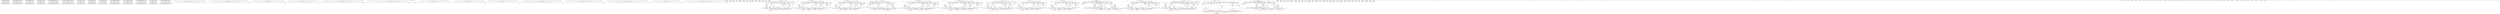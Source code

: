 digraph gcam {
5578543024[label="Price Africa Beef"];
5578541296[label="Demand Africa Beef"];
5578541136[label="Price Australia_NZ Beef"];
5578540976[label="Demand Australia_NZ Beef"];
5578540816[label="Price Canada Beef"];
5578540656[label="Demand Canada Beef"];
5578540496[label="Price China Beef"];
5578540336[label="Demand China Beef"];
5578655072[label="Price Eastern Europe Beef"];
5578655184[label="Demand Eastern Europe Beef"];
5578655296[label="Price Former Soviet Union Beef"];
5578655408[label="Demand Former Soviet Union Beef"];
5578655520[label="Price India Beef"];
5578655632[label="Demand India Beef"];
5578655744[label="Price Japan Beef"];
5578655856[label="Demand Japan Beef"];
5578655968[label="Price Korea Beef"];
5578656080[label="Demand Korea Beef"];
5578656192[label="Price Latin America Beef"];
5578656304[label="Demand Latin America Beef"];
5578656416[label="Price Middle East Beef"];
5578656528[label="Demand Middle East Beef"];
5578656640[label="Price Southeast Asia Beef"];
5578656752[label="Demand Southeast Asia Beef"];
5578656864[label="Price USA Beef"];
5578656976[label="Demand USA Beef"];
5578657088[label="Price Western Europe Beef"];
5578657200[label="Demand Western Europe Beef"];
5578657312[label="Price Africa Corn"];
5578657424[label="Demand Africa Corn"];
5578657536[label="Price Australia_NZ Corn"];
5578657648[label="Demand Australia_NZ Corn"];
5578657760[label="Price Canada Corn"];
5578657872[label="Demand Canada Corn"];
5578657984[label="Price China Corn"];
5578658096[label="Demand China Corn"];
5578658208[label="Price Eastern Europe Corn"];
5578658320[label="Demand Eastern Europe Corn"];
5578658432[label="Price Former Soviet Union Corn"];
5578658544[label="Demand Former Soviet Union Corn"];
5578658656[label="Price India Corn"];
5578658768[label="Demand India Corn"];
5578658880[label="Price Japan Corn"];
5578658992[label="Demand Japan Corn"];
5578659104[label="Price Korea Corn"];
5578659216[label="Demand Korea Corn"];
5578659328[label="Price Latin America Corn"];
5578659440[label="Demand Latin America Corn"];
5578659552[label="Price Middle East Corn"];
5578659664[label="Demand Middle East Corn"];
5578659776[label="Price Southeast Asia Corn"];
5578659888[label="Demand Southeast Asia Corn"];
5578660000[label="Price USA Corn"];
5578660112[label="Demand USA Corn"];
5578660224[label="Price Western Europe Corn"];
5578660336[label="Demand Western Europe Corn"];
5578660448[label="Price Africa Dairy"];
5578660560[label="Demand Africa Dairy"];
5578660672[label="Price Australia_NZ Dairy"];
5578660784[label="Demand Australia_NZ Dairy"];
5578660896[label="Price Canada Dairy"];
5578661008[label="Demand Canada Dairy"];
5578661120[label="Price China Dairy"];
5578661232[label="Demand China Dairy"];
5578661344[label="Price Eastern Europe Dairy"];
5578661456[label="Demand Eastern Europe Dairy"];
5578661568[label="Price Former Soviet Union Dairy"];
5578661680[label="Demand Former Soviet Union Dairy"];
5578661792[label="Price India Dairy"];
5578661904[label="Demand India Dairy"];
5578662016[label="Price Japan Dairy"];
5578662128[label="Demand Japan Dairy"];
5578662240[label="Price Korea Dairy"];
5578662352[label="Demand Korea Dairy"];
5578662464[label="Price Latin America Dairy"];
5578662576[label="Demand Latin America Dairy"];
5578662688[label="Price Middle East Dairy"];
5578662800[label="Demand Middle East Dairy"];
5578662912[label="Price Southeast Asia Dairy"];
5578663024[label="Demand Southeast Asia Dairy"];
5578663136[label="Price USA Dairy"];
5578663248[label="Demand USA Dairy"];
5578663360[label="Price Western Europe Dairy"];
5578663472[label="Demand Western Europe Dairy"];
5578663584[label="Price Africa Exports_Meat"];
5578663808[label="Price Africa Exports_Meat"];
5578663696[label="Demand Africa Exports_Meat"];
5578663680[label="Demand Africa Exports_Meat"];
5578664128[label="Price Australia_NZ Exports_Meat"];
5578664800[label="Price Australia_NZ Exports_Meat"];
5578664144[label="Demand Australia_NZ Exports_Meat"];
5578664096[label="Demand Australia_NZ Exports_Meat"];
5578665024[label="Price Canada Exports_Meat"];
5578665312[label="Price Canada Exports_Meat"];
5578665200[label="Demand Canada Exports_Meat"];
5578665120[label="Demand Canada Exports_Meat"];
5578665184[label="Price China Exports_Meat"];
5578665696[label="Price China Exports_Meat"];
5578665584[label="Demand China Exports_Meat"];
5578665568[label="Demand China Exports_Meat"];
5578665920[label="Price Eastern Europe Exports_Meat"];
5578666144[label="Price Eastern Europe Exports_Meat"];
5578665984[label="Demand Eastern Europe Exports_Meat"];
5578665968[label="Demand Eastern Europe Exports_Meat"];
5578666368[label="Price Former Soviet Union Exports_Meat"];
5578666656[label="Price Former Soviet Union Exports_Meat"];
5578666544[label="Demand Former Soviet Union Exports_Meat"];
5578666464[label="Demand Former Soviet Union Exports_Meat"];
5578666528[label="Price India Exports_Meat"];
5578664240[label="Price India Exports_Meat"];
5578666928[label="Demand India Exports_Meat"];
5578666912[label="Demand India Exports_Meat"];
5578664448[label="Price Japan Exports_Meat"];
5578664624[label="Price Japan Exports_Meat"];
5578664512[label="Demand Japan Exports_Meat"];
5578664496[label="Demand Japan Exports_Meat"];
5578667168[label="Price Korea Exports_Meat"];
5578667392[label="Price Korea Exports_Meat"];
5578667232[label="Demand Korea Exports_Meat"];
5578667216[label="Demand Korea Exports_Meat"];
5578667616[label="Price Latin America Exports_Meat"];
5578667840[label="Price Latin America Exports_Meat"];
5578667680[label="Demand Latin America Exports_Meat"];
5578667664[label="Demand Latin America Exports_Meat"];
5578668064[label="Price Middle East Exports_Meat"];
5578668352[label="Price Middle East Exports_Meat"];
5578668240[label="Demand Middle East Exports_Meat"];
5578668160[label="Demand Middle East Exports_Meat"];
5578668224[label="Price Southeast Asia Exports_Meat"];
5578668800[label="Price Southeast Asia Exports_Meat"];
5578668688[label="Demand Southeast Asia Exports_Meat"];
5578668560[label="Demand Southeast Asia Exports_Meat"];
5578669024[label="Price USA Exports_Meat"];
5578669248[label="Price USA Exports_Meat"];
5578669136[label="Demand USA Exports_Meat"];
5578669120[label="Demand USA Exports_Meat"];
5578669456[label="Price Western Europe Exports_Meat"];
5578669632[label="Price Western Europe Exports_Meat"];
5578669520[label="Demand Western Europe Exports_Meat"];
5578669504[label="Demand Western Europe Exports_Meat"];
5578669856[label="Price Africa FeedCrops"];
5578670032[label="Demand Africa FeedCrops"];
5578670144[label="Price Australia_NZ FeedCrops"];
5578670208[label="Demand Australia_NZ FeedCrops"];
5578670368[label="Price Canada FeedCrops"];
5578670480[label="Demand Canada FeedCrops"];
5578670592[label="Price China FeedCrops"];
5578670704[label="Demand China FeedCrops"];
5578670816[label="Price Eastern Europe FeedCrops"];
5578670928[label="Demand Eastern Europe FeedCrops"];
5578671040[label="Price Former Soviet Union FeedCrops"];
5578671152[label="Demand Former Soviet Union FeedCrops"];
5578671264[label="Price India FeedCrops"];
5578671376[label="Demand India FeedCrops"];
5578671488[label="Price Japan FeedCrops"];
5578671600[label="Demand Japan FeedCrops"];
5578671712[label="Price Korea FeedCrops"];
5578671824[label="Demand Korea FeedCrops"];
5578671936[label="Price Latin America FeedCrops"];
5578672048[label="Demand Latin America FeedCrops"];
5578672160[label="Price Middle East FeedCrops"];
5578672272[label="Demand Middle East FeedCrops"];
5578672384[label="Price Southeast Asia FeedCrops"];
5578672496[label="Demand Southeast Asia FeedCrops"];
5578672608[label="Price USA FeedCrops"];
5578672720[label="Demand USA FeedCrops"];
5578672832[label="Price Western Europe FeedCrops"];
5578672944[label="Demand Western Europe FeedCrops"];
5578673056[label="Price Africa FiberCrop"];
5578673168[label="Demand Africa FiberCrop"];
5578673280[label="Price Australia_NZ FiberCrop"];
5578673392[label="Demand Australia_NZ FiberCrop"];
5578673504[label="Price Canada FiberCrop"];
5578673616[label="Demand Canada FiberCrop"];
5578673728[label="Price China FiberCrop"];
5578673840[label="Demand China FiberCrop"];
5578673952[label="Price Eastern Europe FiberCrop"];
5578674064[label="Demand Eastern Europe FiberCrop"];
5578674176[label="Price Former Soviet Union FiberCrop"];
5578674288[label="Demand Former Soviet Union FiberCrop"];
5578674400[label="Price India FiberCrop"];
5578674512[label="Demand India FiberCrop"];
5578674624[label="Price Japan FiberCrop"];
5578674736[label="Demand Japan FiberCrop"];
5578674848[label="Price Korea FiberCrop"];
5578674960[label="Demand Korea FiberCrop"];
5578675072[label="Price Latin America FiberCrop"];
5578675184[label="Demand Latin America FiberCrop"];
5578675296[label="Price Middle East FiberCrop"];
5578675408[label="Demand Middle East FiberCrop"];
5578675520[label="Price Southeast Asia FiberCrop"];
5578675632[label="Demand Southeast Asia FiberCrop"];
5578675744[label="Price USA FiberCrop"];
5578675856[label="Demand USA FiberCrop"];
5578675968[label="Price Western Europe FiberCrop"];
5578676080[label="Demand Western Europe FiberCrop"];
5578676192[label="Price Africa FodderGrass"];
5578676304[label="Demand Africa FodderGrass"];
5578676416[label="Price Australia_NZ FodderGrass"];
5578676528[label="Demand Australia_NZ FodderGrass"];
5578676640[label="Price Canada FodderGrass"];
5578676752[label="Demand Canada FodderGrass"];
5578676864[label="Price China FodderGrass"];
5578676976[label="Demand China FodderGrass"];
5578677088[label="Price Eastern Europe FodderGrass"];
5578677200[label="Demand Eastern Europe FodderGrass"];
5578677312[label="Price Former Soviet Union FodderGrass"];
5578677424[label="Demand Former Soviet Union FodderGrass"];
5578677536[label="Price India FodderGrass"];
5578677648[label="Demand India FodderGrass"];
5578677760[label="Price Japan FodderGrass"];
5578677872[label="Demand Japan FodderGrass"];
5578677984[label="Price Korea FodderGrass"];
5578678096[label="Demand Korea FodderGrass"];
5578678208[label="Price Latin America FodderGrass"];
5578678320[label="Demand Latin America FodderGrass"];
5578678432[label="Price Middle East FodderGrass"];
5578678544[label="Demand Middle East FodderGrass"];
5578678656[label="Price Southeast Asia FodderGrass"];
5578678768[label="Demand Southeast Asia FodderGrass"];
5578678880[label="Price USA FodderGrass"];
5578678992[label="Demand USA FodderGrass"];
5578679104[label="Price Western Europe FodderGrass"];
5578679216[label="Demand Western Europe FodderGrass"];
5578679328[label="Price Africa FodderHerb"];
5578679440[label="Demand Africa FodderHerb"];
5578679552[label="Price Australia_NZ FodderHerb"];
5578679664[label="Demand Australia_NZ FodderHerb"];
5578679776[label="Price Canada FodderHerb"];
5578679888[label="Demand Canada FodderHerb"];
5578680000[label="Price China FodderHerb"];
5578680112[label="Demand China FodderHerb"];
5578680224[label="Price Eastern Europe FodderHerb"];
5578680336[label="Demand Eastern Europe FodderHerb"];
5578680448[label="Price Former Soviet Union FodderHerb"];
5578680560[label="Demand Former Soviet Union FodderHerb"];
5578680672[label="Price India FodderHerb"];
5578680784[label="Demand India FodderHerb"];
5578680896[label="Price Japan FodderHerb"];
5578681008[label="Demand Japan FodderHerb"];
5578681120[label="Price Korea FodderHerb"];
5578681232[label="Demand Korea FodderHerb"];
5578681344[label="Price Latin America FodderHerb"];
5578681456[label="Demand Latin America FodderHerb"];
5578681568[label="Price Middle East FodderHerb"];
5578681680[label="Demand Middle East FodderHerb"];
5578681792[label="Price Southeast Asia FodderHerb"];
5578681904[label="Demand Southeast Asia FodderHerb"];
5578682016[label="Price USA FodderHerb"];
5578682128[label="Demand USA FodderHerb"];
5578682240[label="Price Western Europe FodderHerb"];
5578682352[label="Demand Western Europe FodderHerb"];
5578682464[label="Price Africa FodderHerb_Residue"];
5578682576[label="Demand Africa FodderHerb_Residue"];
5578682688[label="Price Australia_NZ FodderHerb_Residue"];
5578682800[label="Demand Australia_NZ FodderHerb_Residue"];
5578682912[label="Price Canada FodderHerb_Residue"];
5578683024[label="Demand Canada FodderHerb_Residue"];
5578683136[label="Price China FodderHerb_Residue"];
5578683248[label="Demand China FodderHerb_Residue"];
5578683360[label="Price Eastern Europe FodderHerb_Residue"];
5578683472[label="Demand Eastern Europe FodderHerb_Residue"];
5578683584[label="Price Former Soviet Union FodderHerb_Residue"];
5578683696[label="Demand Former Soviet Union FodderHerb_Residue"];
5578683808[label="Price India FodderHerb_Residue"];
5578683920[label="Demand India FodderHerb_Residue"];
5578684032[label="Price Japan FodderHerb_Residue"];
5578684144[label="Demand Japan FodderHerb_Residue"];
5578684256[label="Price Korea FodderHerb_Residue"];
5578684368[label="Demand Korea FodderHerb_Residue"];
5578684480[label="Price Latin America FodderHerb_Residue"];
5578684592[label="Demand Latin America FodderHerb_Residue"];
5578684704[label="Price Middle East FodderHerb_Residue"];
5578684816[label="Demand Middle East FodderHerb_Residue"];
5578684928[label="Price Southeast Asia FodderHerb_Residue"];
5578685040[label="Demand Southeast Asia FodderHerb_Residue"];
5578685152[label="Price USA FodderHerb_Residue"];
5578685264[label="Demand USA FodderHerb_Residue"];
5578685376[label="Price Western Europe FodderHerb_Residue"];
5578685488[label="Demand Western Europe FodderHerb_Residue"];
5578685600[label="Price Africa FoodDemand_Crops"];
5578685824[label="Price Africa FoodDemand_Crops"];
5578685712[label="Demand Africa FoodDemand_Crops"];
5578685696[label="Demand Africa FoodDemand_Crops"];
5578685984[label="Price Australia_NZ FoodDemand_Crops"];
5578686224[label="Price Australia_NZ FoodDemand_Crops"];
5578686160[label="Demand Australia_NZ FoodDemand_Crops"];
5578686144[label="Demand Australia_NZ FoodDemand_Crops"];
5578686496[label="Price Canada FoodDemand_Crops"];
5578686720[label="Price Canada FoodDemand_Crops"];
5578686608[label="Demand Canada FoodDemand_Crops"];
5578686592[label="Demand Canada FoodDemand_Crops"];
5578686880[label="Price China FoodDemand_Crops"];
5578687120[label="Price China FoodDemand_Crops"];
5578687056[label="Demand China FoodDemand_Crops"];
5578687040[label="Demand China FoodDemand_Crops"];
5578687376[label="Price Eastern Europe FoodDemand_Crops"];
5578687552[label="Price Eastern Europe FoodDemand_Crops"];
5578687440[label="Demand Eastern Europe FoodDemand_Crops"];
5578687424[label="Demand Eastern Europe FoodDemand_Crops"];
5578687776[label="Price Former Soviet Union FoodDemand_Crops"];
5578688064[label="Price Former Soviet Union FoodDemand_Crops"];
5578687952[label="Demand Former Soviet Union FoodDemand_Crops"];
5578687872[label="Demand Former Soviet Union FoodDemand_Crops"];
5578687936[label="Price India FoodDemand_Crops"];
5578688512[label="Price India FoodDemand_Crops"];
5578688400[label="Demand India FoodDemand_Crops"];
5578688384[label="Demand India FoodDemand_Crops"];
5578688720[label="Price Japan FoodDemand_Crops"];
5578688896[label="Price Japan FoodDemand_Crops"];
5578688784[label="Demand Japan FoodDemand_Crops"];
5578688768[label="Demand Japan FoodDemand_Crops"];
5578689120[label="Price Korea FoodDemand_Crops"];
5578689344[label="Price Korea FoodDemand_Crops"];
5578689184[label="Demand Korea FoodDemand_Crops"];
5578689168[label="Demand Korea FoodDemand_Crops"];
5578689568[label="Price Latin America FoodDemand_Crops"];
5578689792[label="Price Latin America FoodDemand_Crops"];
5578689632[label="Demand Latin America FoodDemand_Crops"];
5578689616[label="Demand Latin America FoodDemand_Crops"];
5578690016[label="Price Middle East FoodDemand_Crops"];
5578690304[label="Price Middle East FoodDemand_Crops"];
5578690192[label="Demand Middle East FoodDemand_Crops"];
5578690112[label="Demand Middle East FoodDemand_Crops"];
5578690176[label="Price Southeast Asia FoodDemand_Crops"];
5578690752[label="Price Southeast Asia FoodDemand_Crops"];
5578690640[label="Demand Southeast Asia FoodDemand_Crops"];
5578690624[label="Demand Southeast Asia FoodDemand_Crops"];
5578690976[label="Price USA FoodDemand_Crops"];
5578691200[label="Price USA FoodDemand_Crops"];
5578691088[label="Demand USA FoodDemand_Crops"];
5578691072[label="Demand USA FoodDemand_Crops"];
5578691408[label="Price Western Europe FoodDemand_Crops"];
5578691584[label="Price Western Europe FoodDemand_Crops"];
5578691472[label="Demand Western Europe FoodDemand_Crops"];
5578691456[label="Demand Western Europe FoodDemand_Crops"];
5578691808[label="Price Africa FoodDemand_Meat"];
5578692096[label="Price Africa FoodDemand_Meat"];
5578691984[label="Demand Africa FoodDemand_Meat"];
5578691904[label="Demand Africa FoodDemand_Meat"];
5578691968[label="Price Australia_NZ FoodDemand_Meat"];
5578692480[label="Price Australia_NZ FoodDemand_Meat"];
5578692368[label="Demand Australia_NZ FoodDemand_Meat"];
5578692352[label="Demand Australia_NZ FoodDemand_Meat"];
5578692704[label="Price Canada FoodDemand_Meat"];
5578692992[label="Price Canada FoodDemand_Meat"];
5578692880[label="Demand Canada FoodDemand_Meat"];
5578692800[label="Demand Canada FoodDemand_Meat"];
5578692864[label="Price China FoodDemand_Meat"];
5578693376[label="Price China FoodDemand_Meat"];
5578693264[label="Demand China FoodDemand_Meat"];
5578693248[label="Demand China FoodDemand_Meat"];
5578693600[label="Price Eastern Europe FoodDemand_Meat"];
5578693824[label="Price Eastern Europe FoodDemand_Meat"];
5578693664[label="Demand Eastern Europe FoodDemand_Meat"];
5578693648[label="Demand Eastern Europe FoodDemand_Meat"];
5578694048[label="Price Former Soviet Union FoodDemand_Meat"];
5578694336[label="Price Former Soviet Union FoodDemand_Meat"];
5578694224[label="Demand Former Soviet Union FoodDemand_Meat"];
5578694144[label="Demand Former Soviet Union FoodDemand_Meat"];
5578694208[label="Price India FoodDemand_Meat"];
5578694784[label="Price India FoodDemand_Meat"];
5578694672[label="Demand India FoodDemand_Meat"];
5578694656[label="Demand India FoodDemand_Meat"];
5578694992[label="Price Japan FoodDemand_Meat"];
5578695168[label="Price Japan FoodDemand_Meat"];
5578695056[label="Demand Japan FoodDemand_Meat"];
5578695040[label="Demand Japan FoodDemand_Meat"];
5578695392[label="Price Korea FoodDemand_Meat"];
5578695616[label="Price Korea FoodDemand_Meat"];
5578695456[label="Demand Korea FoodDemand_Meat"];
5578695440[label="Demand Korea FoodDemand_Meat"];
5578695840[label="Price Latin America FoodDemand_Meat"];
5578696064[label="Price Latin America FoodDemand_Meat"];
5578695904[label="Demand Latin America FoodDemand_Meat"];
5578695888[label="Demand Latin America FoodDemand_Meat"];
5578696288[label="Price Middle East FoodDemand_Meat"];
5578696576[label="Price Middle East FoodDemand_Meat"];
5578696464[label="Demand Middle East FoodDemand_Meat"];
5578696384[label="Demand Middle East FoodDemand_Meat"];
5578696448[label="Price Southeast Asia FoodDemand_Meat"];
5578697024[label="Price Southeast Asia FoodDemand_Meat"];
5578696912[label="Demand Southeast Asia FoodDemand_Meat"];
5578696896[label="Demand Southeast Asia FoodDemand_Meat"];
5578697248[label="Price USA FoodDemand_Meat"];
5578697472[label="Price USA FoodDemand_Meat"];
5578697360[label="Demand USA FoodDemand_Meat"];
5578697344[label="Demand USA FoodDemand_Meat"];
5578697680[label="Price Western Europe FoodDemand_Meat"];
5578697856[label="Price Western Europe FoodDemand_Meat"];
5578697744[label="Demand Western Europe FoodDemand_Meat"];
5578697728[label="Demand Western Europe FoodDemand_Meat"];
5578698080[label="Price Africa Forest"];
5578698256[label="Demand Africa Forest"];
5578698368[label="Price Australia_NZ Forest"];
5578698432[label="Demand Australia_NZ Forest"];
5578698592[label="Price Canada Forest"];
5578698704[label="Demand Canada Forest"];
5578698816[label="Price China Forest"];
5578698928[label="Demand China Forest"];
5578699040[label="Price Eastern Europe Forest"];
5578699152[label="Demand Eastern Europe Forest"];
5578699264[label="Price Former Soviet Union Forest"];
5578699376[label="Demand Former Soviet Union Forest"];
5578699488[label="Price India Forest"];
5578699600[label="Demand India Forest"];
5578699712[label="Price Japan Forest"];
5578699824[label="Demand Japan Forest"];
5578699936[label="Price Korea Forest"];
5578700048[label="Demand Korea Forest"];
5578700160[label="Price Latin America Forest"];
5578700272[label="Demand Latin America Forest"];
5578700384[label="Price Middle East Forest"];
5578700496[label="Demand Middle East Forest"];
5578700608[label="Price Southeast Asia Forest"];
5578700720[label="Demand Southeast Asia Forest"];
5578700832[label="Price USA Forest"];
5578700944[label="Demand USA Forest"];
5578701056[label="Price Western Europe Forest"];
5578701168[label="Demand Western Europe Forest"];
5578701280[label="Price Africa H2 Central Production"];
5578701392[label="Demand Africa H2 Central Production"];
5578701504[label="Price Australia_NZ H2 Central Production"];
5578701616[label="Demand Australia_NZ H2 Central Production"];
5578701728[label="Price Canada H2 Central Production"];
5578701840[label="Demand Canada H2 Central Production"];
5578701952[label="Price China H2 Central Production"];
5578702064[label="Demand China H2 Central Production"];
5578702176[label="Price Eastern Europe H2 Central Production"];
5578702288[label="Demand Eastern Europe H2 Central Production"];
5578702400[label="Price Former Soviet Union H2 Central Production"];
5578702512[label="Demand Former Soviet Union H2 Central Production"];
5578702624[label="Price India H2 Central Production"];
5578702736[label="Demand India H2 Central Production"];
5578702848[label="Price Japan H2 Central Production"];
5578702960[label="Demand Japan H2 Central Production"];
5578703072[label="Price Korea H2 Central Production"];
5578703184[label="Demand Korea H2 Central Production"];
5578703296[label="Price Latin America H2 Central Production"];
5578703408[label="Demand Latin America H2 Central Production"];
5578703520[label="Price Middle East H2 Central Production"];
5578703632[label="Demand Middle East H2 Central Production"];
5578703744[label="Price Southeast Asia H2 Central Production"];
5578703856[label="Demand Southeast Asia H2 Central Production"];
5578703968[label="Price USA H2 Central Production"];
5578704080[label="Demand USA H2 Central Production"];
5578704192[label="Price Western Europe H2 Central Production"];
5578704304[label="Demand Western Europe H2 Central Production"];
5578704416[label="Price Africa H2 Enduse"];
5578704528[label="Demand Africa H2 Enduse"];
5578704640[label="Price Australia_NZ H2 Enduse"];
5578704752[label="Demand Australia_NZ H2 Enduse"];
5578704864[label="Price Canada H2 Enduse"];
5578704976[label="Demand Canada H2 Enduse"];
5578705088[label="Price China H2 Enduse"];
5578705200[label="Demand China H2 Enduse"];
5578705312[label="Price Eastern Europe H2 Enduse"];
5578705424[label="Demand Eastern Europe H2 Enduse"];
5578705536[label="Price Former Soviet Union H2 Enduse"];
5578705648[label="Demand Former Soviet Union H2 Enduse"];
5578705760[label="Price India H2 Enduse"];
5578705872[label="Demand India H2 Enduse"];
5578705984[label="Price Japan H2 Enduse"];
5578706096[label="Demand Japan H2 Enduse"];
5578706208[label="Price Korea H2 Enduse"];
5578706320[label="Demand Korea H2 Enduse"];
5578706432[label="Price Latin America H2 Enduse"];
5578706544[label="Demand Latin America H2 Enduse"];
5578706656[label="Price Middle East H2 Enduse"];
5578706768[label="Demand Middle East H2 Enduse"];
5578706880[label="Price Southeast Asia H2 Enduse"];
5578706992[label="Demand Southeast Asia H2 Enduse"];
5578707104[label="Price USA H2 Enduse"];
5578707216[label="Demand USA H2 Enduse"];
5578707328[label="Price Western Europe H2 Enduse"];
5578707440[label="Demand Western Europe H2 Enduse"];
5578707552[label="Price Africa H2 Forecourt Production"];
5578707664[label="Demand Africa H2 Forecourt Production"];
5578707776[label="Price Australia_NZ H2 Forecourt Production"];
5578707888[label="Demand Australia_NZ H2 Forecourt Production"];
5578708000[label="Price Canada H2 Forecourt Production"];
5578708112[label="Demand Canada H2 Forecourt Production"];
5578708224[label="Price China H2 Forecourt Production"];
5578708336[label="Demand China H2 Forecourt Production"];
5578708448[label="Price Eastern Europe H2 Forecourt Production"];
5578708560[label="Demand Eastern Europe H2 Forecourt Production"];
5578708672[label="Price Former Soviet Union H2 Forecourt Production"];
5578708784[label="Demand Former Soviet Union H2 Forecourt Production"];
5578708896[label="Price India H2 Forecourt Production"];
5578709008[label="Demand India H2 Forecourt Production"];
5578709120[label="Price Japan H2 Forecourt Production"];
5578709232[label="Demand Japan H2 Forecourt Production"];
5578709344[label="Price Korea H2 Forecourt Production"];
5578709456[label="Demand Korea H2 Forecourt Production"];
5578709568[label="Price Latin America H2 Forecourt Production"];
5578709680[label="Demand Latin America H2 Forecourt Production"];
5578709792[label="Price Middle East H2 Forecourt Production"];
5578709904[label="Demand Middle East H2 Forecourt Production"];
5578710016[label="Price Southeast Asia H2 Forecourt Production"];
5578710128[label="Demand Southeast Asia H2 Forecourt Production"];
5578710240[label="Price USA H2 Forecourt Production"];
5578710352[label="Demand USA H2 Forecourt Production"];
5578710464[label="Price Western Europe H2 Forecourt Production"];
5578710576[label="Demand Western Europe H2 Forecourt Production"];
5578710688[label="Price Africa H2_td"];
5578710800[label="Demand Africa H2_td"];
5578710912[label="Price Australia_NZ H2_td"];
5578711024[label="Demand Australia_NZ H2_td"];
5578711136[label="Price Canada H2_td"];
5578711248[label="Demand Canada H2_td"];
5578711360[label="Price China H2_td"];
5578711472[label="Demand China H2_td"];
5578711584[label="Price Eastern Europe H2_td"];
5578711696[label="Demand Eastern Europe H2_td"];
5578711808[label="Price Former Soviet Union H2_td"];
5578711920[label="Demand Former Soviet Union H2_td"];
5578712032[label="Price India H2_td"];
5578712144[label="Demand India H2_td"];
5578712256[label="Price Japan H2_td"];
5578712368[label="Demand Japan H2_td"];
5578712480[label="Price Korea H2_td"];
5578712592[label="Demand Korea H2_td"];
5578712704[label="Price Latin America H2_td"];
5578712816[label="Demand Latin America H2_td"];
5578712928[label="Price Middle East H2_td"];
5578713040[label="Demand Middle East H2_td"];
5578713152[label="Price Southeast Asia H2_td"];
5578713264[label="Demand Southeast Asia H2_td"];
5578713376[label="Price USA H2_td"];
5578713488[label="Demand USA H2_td"];
5578713600[label="Price Western Europe H2_td"];
5578713712[label="Demand Western Europe H2_td"];
5578713824[label="Price Africa MiscCrop"];
5578713936[label="Demand Africa MiscCrop"];
5578714048[label="Price Australia_NZ MiscCrop"];
5578714160[label="Demand Australia_NZ MiscCrop"];
5578714272[label="Price Canada MiscCrop"];
5578714384[label="Demand Canada MiscCrop"];
5578714496[label="Price China MiscCrop"];
5578714608[label="Demand China MiscCrop"];
5578714720[label="Price Eastern Europe MiscCrop"];
5578714832[label="Demand Eastern Europe MiscCrop"];
5578714944[label="Price Former Soviet Union MiscCrop"];
5578715056[label="Demand Former Soviet Union MiscCrop"];
5578715168[label="Price India MiscCrop"];
5578715280[label="Demand India MiscCrop"];
5578715392[label="Price Japan MiscCrop"];
5578715504[label="Demand Japan MiscCrop"];
5578715616[label="Price Korea MiscCrop"];
5578715728[label="Demand Korea MiscCrop"];
5578715840[label="Price Latin America MiscCrop"];
5578715952[label="Demand Latin America MiscCrop"];
5578716064[label="Price Middle East MiscCrop"];
5578716176[label="Demand Middle East MiscCrop"];
5578716288[label="Price Southeast Asia MiscCrop"];
5578716400[label="Demand Southeast Asia MiscCrop"];
5578716512[label="Price USA MiscCrop"];
5578716624[label="Demand USA MiscCrop"];
5578716736[label="Price Western Europe MiscCrop"];
5578716848[label="Demand Western Europe MiscCrop"];
5578716960[label="Price Africa NonFoodDemand_Crops"];
5578717184[label="Price Africa NonFoodDemand_Crops"];
5578717072[label="Demand Africa NonFoodDemand_Crops"];
5578717056[label="Demand Africa NonFoodDemand_Crops"];
5578717408[label="Price Australia_NZ NonFoodDemand_Crops"];
5578717632[label="Price Australia_NZ NonFoodDemand_Crops"];
5578717520[label="Demand Australia_NZ NonFoodDemand_Crops"];
5578717504[label="Demand Australia_NZ NonFoodDemand_Crops"];
5578717856[label="Price Canada NonFoodDemand_Crops"];
5578718080[label="Price Canada NonFoodDemand_Crops"];
5578717968[label="Demand Canada NonFoodDemand_Crops"];
5578717952[label="Demand Canada NonFoodDemand_Crops"];
5578718304[label="Price China NonFoodDemand_Crops"];
5578718528[label="Price China NonFoodDemand_Crops"];
5578718416[label="Demand China NonFoodDemand_Crops"];
5578718400[label="Demand China NonFoodDemand_Crops"];
5578718752[label="Price Eastern Europe NonFoodDemand_Crops"];
5578718976[label="Price Eastern Europe NonFoodDemand_Crops"];
5578718864[label="Demand Eastern Europe NonFoodDemand_Crops"];
5578718848[label="Demand Eastern Europe NonFoodDemand_Crops"];
5578719200[label="Price Former Soviet Union NonFoodDemand_Crops"];
5578719424[label="Price Former Soviet Union NonFoodDemand_Crops"];
5578719312[label="Demand Former Soviet Union NonFoodDemand_Crops"];
5578719296[label="Demand Former Soviet Union NonFoodDemand_Crops"];
5578719584[label="Price India NonFoodDemand_Crops"];
5578719888[label="Price India NonFoodDemand_Crops"];
5578719776[label="Demand India NonFoodDemand_Crops"];
5578719632[label="Demand India NonFoodDemand_Crops"];
5578720032[label="Price Japan NonFoodDemand_Crops"];
5578720320[label="Price Japan NonFoodDemand_Crops"];
5578720208[label="Demand Japan NonFoodDemand_Crops"];
5578720128[label="Demand Japan NonFoodDemand_Crops"];
5578720192[label="Price Korea NonFoodDemand_Crops"];
5578720768[label="Price Korea NonFoodDemand_Crops"];
5578720656[label="Demand Korea NonFoodDemand_Crops"];
5578720640[label="Demand Korea NonFoodDemand_Crops"];
5578720992[label="Price Latin America NonFoodDemand_Crops"];
5578721216[label="Price Latin America NonFoodDemand_Crops"];
5578721104[label="Demand Latin America NonFoodDemand_Crops"];
5578721088[label="Demand Latin America NonFoodDemand_Crops"];
5578721440[label="Price Middle East NonFoodDemand_Crops"];
5578721664[label="Price Middle East NonFoodDemand_Crops"];
5578721552[label="Demand Middle East NonFoodDemand_Crops"];
5578721536[label="Demand Middle East NonFoodDemand_Crops"];
5578721888[label="Price Southeast Asia NonFoodDemand_Crops"];
5578722112[label="Price Southeast Asia NonFoodDemand_Crops"];
5578722000[label="Demand Southeast Asia NonFoodDemand_Crops"];
5578721984[label="Demand Southeast Asia NonFoodDemand_Crops"];
5578722336[label="Price USA NonFoodDemand_Crops"];
5578722560[label="Price USA NonFoodDemand_Crops"];
5578722448[label="Demand USA NonFoodDemand_Crops"];
5578722432[label="Demand USA NonFoodDemand_Crops"];
5578722720[label="Price Western Europe NonFoodDemand_Crops"];
5578722960[label="Price Western Europe NonFoodDemand_Crops"];
5578722896[label="Demand Western Europe NonFoodDemand_Crops"];
5578722880[label="Demand Western Europe NonFoodDemand_Crops"];
5578723232[label="Price Africa NonFoodDemand_Forest"];
5578723456[label="Price Africa NonFoodDemand_Forest"];
5578723344[label="Demand Africa NonFoodDemand_Forest"];
5578723328[label="Demand Africa NonFoodDemand_Forest"];
5578723680[label="Price Australia_NZ NonFoodDemand_Forest"];
5578723904[label="Price Australia_NZ NonFoodDemand_Forest"];
5578723792[label="Demand Australia_NZ NonFoodDemand_Forest"];
5578723776[label="Demand Australia_NZ NonFoodDemand_Forest"];
5578724128[label="Price Canada NonFoodDemand_Forest"];
5578724352[label="Price Canada NonFoodDemand_Forest"];
5578724240[label="Demand Canada NonFoodDemand_Forest"];
5578724224[label="Demand Canada NonFoodDemand_Forest"];
5578724576[label="Price China NonFoodDemand_Forest"];
5578724800[label="Price China NonFoodDemand_Forest"];
5578724688[label="Demand China NonFoodDemand_Forest"];
5578724672[label="Demand China NonFoodDemand_Forest"];
5578725024[label="Price Eastern Europe NonFoodDemand_Forest"];
5578725248[label="Price Eastern Europe NonFoodDemand_Forest"];
5578725136[label="Demand Eastern Europe NonFoodDemand_Forest"];
5578725120[label="Demand Eastern Europe NonFoodDemand_Forest"];
5578725472[label="Price Former Soviet Union NonFoodDemand_Forest"];
5578725696[label="Price Former Soviet Union NonFoodDemand_Forest"];
5578725584[label="Demand Former Soviet Union NonFoodDemand_Forest"];
5578725568[label="Demand Former Soviet Union NonFoodDemand_Forest"];
5578725856[label="Price India NonFoodDemand_Forest"];
5578726160[label="Price India NonFoodDemand_Forest"];
5578726048[label="Demand India NonFoodDemand_Forest"];
5578725904[label="Demand India NonFoodDemand_Forest"];
5578726304[label="Price Japan NonFoodDemand_Forest"];
5578726592[label="Price Japan NonFoodDemand_Forest"];
5578726480[label="Demand Japan NonFoodDemand_Forest"];
5578726400[label="Demand Japan NonFoodDemand_Forest"];
5578726464[label="Price Korea NonFoodDemand_Forest"];
5578727040[label="Price Korea NonFoodDemand_Forest"];
5578726928[label="Demand Korea NonFoodDemand_Forest"];
5578726912[label="Demand Korea NonFoodDemand_Forest"];
5578727264[label="Price Latin America NonFoodDemand_Forest"];
5578727488[label="Price Latin America NonFoodDemand_Forest"];
5578727376[label="Demand Latin America NonFoodDemand_Forest"];
5578727360[label="Demand Latin America NonFoodDemand_Forest"];
5578727712[label="Price Middle East NonFoodDemand_Forest"];
5578727936[label="Price Middle East NonFoodDemand_Forest"];
5578727824[label="Demand Middle East NonFoodDemand_Forest"];
5578727808[label="Demand Middle East NonFoodDemand_Forest"];
5578728160[label="Price Southeast Asia NonFoodDemand_Forest"];
5578728384[label="Price Southeast Asia NonFoodDemand_Forest"];
5578728272[label="Demand Southeast Asia NonFoodDemand_Forest"];
5578728256[label="Demand Southeast Asia NonFoodDemand_Forest"];
5578728608[label="Price USA NonFoodDemand_Forest"];
5578728832[label="Price USA NonFoodDemand_Forest"];
5578728720[label="Demand USA NonFoodDemand_Forest"];
5578728704[label="Demand USA NonFoodDemand_Forest"];
5578728992[label="Price Western Europe NonFoodDemand_Forest"];
5578729232[label="Price Western Europe NonFoodDemand_Forest"];
5578729168[label="Demand Western Europe NonFoodDemand_Forest"];
5578729152[label="Demand Western Europe NonFoodDemand_Forest"];
5578729504[label="Price Africa NonFoodDemand_Meat"];
5578729728[label="Price Africa NonFoodDemand_Meat"];
5578729616[label="Demand Africa NonFoodDemand_Meat"];
5578729600[label="Demand Africa NonFoodDemand_Meat"];
5578729952[label="Price Australia_NZ NonFoodDemand_Meat"];
5578730176[label="Price Australia_NZ NonFoodDemand_Meat"];
5578730064[label="Demand Australia_NZ NonFoodDemand_Meat"];
5578730048[label="Demand Australia_NZ NonFoodDemand_Meat"];
5578730400[label="Price Canada NonFoodDemand_Meat"];
5578730624[label="Price Canada NonFoodDemand_Meat"];
5578730512[label="Demand Canada NonFoodDemand_Meat"];
5578730496[label="Demand Canada NonFoodDemand_Meat"];
5578730848[label="Price China NonFoodDemand_Meat"];
5578731072[label="Price China NonFoodDemand_Meat"];
5578730960[label="Demand China NonFoodDemand_Meat"];
5578730944[label="Demand China NonFoodDemand_Meat"];
5578731232[label="Price Eastern Europe NonFoodDemand_Meat"];
5578731472[label="Price Eastern Europe NonFoodDemand_Meat"];
5578731408[label="Demand Eastern Europe NonFoodDemand_Meat"];
5578731392[label="Demand Eastern Europe NonFoodDemand_Meat"];
5578731744[label="Price Former Soviet Union NonFoodDemand_Meat"];
5578731968[label="Price Former Soviet Union NonFoodDemand_Meat"];
5578731856[label="Demand Former Soviet Union NonFoodDemand_Meat"];
5578731840[label="Demand Former Soviet Union NonFoodDemand_Meat"];
5578732192[label="Price India NonFoodDemand_Meat"];
5578732416[label="Price India NonFoodDemand_Meat"];
5578732304[label="Demand India NonFoodDemand_Meat"];
5578732288[label="Demand India NonFoodDemand_Meat"];
5578732576[label="Price Japan NonFoodDemand_Meat"];
5578732816[label="Price Japan NonFoodDemand_Meat"];
5578732752[label="Demand Japan NonFoodDemand_Meat"];
5578732736[label="Demand Japan NonFoodDemand_Meat"];
5578733024[label="Price Korea NonFoodDemand_Meat"];
5578733264[label="Price Korea NonFoodDemand_Meat"];
5578733200[label="Demand Korea NonFoodDemand_Meat"];
5578733184[label="Demand Korea NonFoodDemand_Meat"];
5578733472[label="Price Latin America NonFoodDemand_Meat"];
5578733712[label="Price Latin America NonFoodDemand_Meat"];
5578733648[label="Demand Latin America NonFoodDemand_Meat"];
5578733632[label="Demand Latin America NonFoodDemand_Meat"];
5578733984[label="Price Middle East NonFoodDemand_Meat"];
5578734208[label="Price Middle East NonFoodDemand_Meat"];
5578734096[label="Demand Middle East NonFoodDemand_Meat"];
5578734080[label="Demand Middle East NonFoodDemand_Meat"];
5578734432[label="Price Southeast Asia NonFoodDemand_Meat"];
5578734656[label="Price Southeast Asia NonFoodDemand_Meat"];
5578734544[label="Demand Southeast Asia NonFoodDemand_Meat"];
5578734528[label="Demand Southeast Asia NonFoodDemand_Meat"];
5578734880[label="Price USA NonFoodDemand_Meat"];
5578735104[label="Price USA NonFoodDemand_Meat"];
5578734992[label="Demand USA NonFoodDemand_Meat"];
5578734976[label="Demand USA NonFoodDemand_Meat"];
5578735312[label="Price Western Europe NonFoodDemand_Meat"];
5578735488[label="Price Western Europe NonFoodDemand_Meat"];
5578735376[label="Demand Western Europe NonFoodDemand_Meat"];
5578735360[label="Demand Western Europe NonFoodDemand_Meat"];
5578735712[label="Price Africa OilCrop"];
5578735888[label="Demand Africa OilCrop"];
5578736000[label="Price Australia_NZ OilCrop"];
5578736112[label="Demand Australia_NZ OilCrop"];
5578736224[label="Price Canada OilCrop"];
5578736336[label="Demand Canada OilCrop"];
5578736448[label="Price China OilCrop"];
5578736560[label="Demand China OilCrop"];
5578736672[label="Price Eastern Europe OilCrop"];
5578736784[label="Demand Eastern Europe OilCrop"];
5578736896[label="Price Former Soviet Union OilCrop"];
5578737008[label="Demand Former Soviet Union OilCrop"];
5578737120[label="Price India OilCrop"];
5578737232[label="Demand India OilCrop"];
5578737344[label="Price Japan OilCrop"];
5578737456[label="Demand Japan OilCrop"];
5578737568[label="Price Korea OilCrop"];
5578737680[label="Demand Korea OilCrop"];
5578737792[label="Price Latin America OilCrop"];
5578737904[label="Demand Latin America OilCrop"];
5578738016[label="Price Middle East OilCrop"];
5578738128[label="Demand Middle East OilCrop"];
5578738240[label="Price Southeast Asia OilCrop"];
5578738352[label="Demand Southeast Asia OilCrop"];
5578738464[label="Price USA OilCrop"];
5578738576[label="Demand USA OilCrop"];
5578738688[label="Price Western Europe OilCrop"];
5578738800[label="Demand Western Europe OilCrop"];
5578738912[label="Price Africa OtherGrain"];
5578739024[label="Demand Africa OtherGrain"];
5578739136[label="Price Australia_NZ OtherGrain"];
5578739248[label="Demand Australia_NZ OtherGrain"];
5578739360[label="Price Canada OtherGrain"];
5578739472[label="Demand Canada OtherGrain"];
5578739584[label="Price China OtherGrain"];
5578739696[label="Demand China OtherGrain"];
5578739808[label="Price Eastern Europe OtherGrain"];
5578739920[label="Demand Eastern Europe OtherGrain"];
5578740032[label="Price Former Soviet Union OtherGrain"];
5578740144[label="Demand Former Soviet Union OtherGrain"];
5578740256[label="Price India OtherGrain"];
5578740368[label="Demand India OtherGrain"];
5578740480[label="Price Japan OtherGrain"];
5578740592[label="Demand Japan OtherGrain"];
5578740704[label="Price Korea OtherGrain"];
5578740816[label="Demand Korea OtherGrain"];
5578740928[label="Price Latin America OtherGrain"];
5578741040[label="Demand Latin America OtherGrain"];
5578741152[label="Price Middle East OtherGrain"];
5578741264[label="Demand Middle East OtherGrain"];
5578741376[label="Price Southeast Asia OtherGrain"];
5578741488[label="Demand Southeast Asia OtherGrain"];
5578741600[label="Price USA OtherGrain"];
5578741712[label="Demand USA OtherGrain"];
5578741824[label="Price Western Europe OtherGrain"];
5578741936[label="Demand Western Europe OtherGrain"];
5578742048[label="Price Africa OtherMeat_Fish"];
5578742160[label="Demand Africa OtherMeat_Fish"];
5578742272[label="Price Australia_NZ OtherMeat_Fish"];
5578742384[label="Demand Australia_NZ OtherMeat_Fish"];
5578742496[label="Price Canada OtherMeat_Fish"];
5578742608[label="Demand Canada OtherMeat_Fish"];
5578742720[label="Price China OtherMeat_Fish"];
5578742832[label="Demand China OtherMeat_Fish"];
5578742944[label="Price Eastern Europe OtherMeat_Fish"];
5578743056[label="Demand Eastern Europe OtherMeat_Fish"];
5578743168[label="Price Former Soviet Union OtherMeat_Fish"];
5578743280[label="Demand Former Soviet Union OtherMeat_Fish"];
5578743392[label="Price India OtherMeat_Fish"];
5578743504[label="Demand India OtherMeat_Fish"];
5578743616[label="Price Japan OtherMeat_Fish"];
5578743728[label="Demand Japan OtherMeat_Fish"];
5578743840[label="Price Korea OtherMeat_Fish"];
5578743952[label="Demand Korea OtherMeat_Fish"];
5578744064[label="Price Latin America OtherMeat_Fish"];
5578744176[label="Demand Latin America OtherMeat_Fish"];
5578744288[label="Price Middle East OtherMeat_Fish"];
5578744400[label="Demand Middle East OtherMeat_Fish"];
5578744512[label="Price Southeast Asia OtherMeat_Fish"];
5578744624[label="Demand Southeast Asia OtherMeat_Fish"];
5578744736[label="Price USA OtherMeat_Fish"];
5578744848[label="Demand USA OtherMeat_Fish"];
5578744960[label="Price Western Europe OtherMeat_Fish"];
5578745072[label="Demand Western Europe OtherMeat_Fish"];
5578745184[label="Price Africa PalmFruit"];
5578745296[label="Demand Africa PalmFruit"];
5578745408[label="Price Australia_NZ PalmFruit"];
5578745520[label="Demand Australia_NZ PalmFruit"];
5578745632[label="Price Canada PalmFruit"];
5578745744[label="Demand Canada PalmFruit"];
5578745856[label="Price China PalmFruit"];
5578745968[label="Demand China PalmFruit"];
5578746080[label="Price Eastern Europe PalmFruit"];
5578746192[label="Demand Eastern Europe PalmFruit"];
5578746304[label="Price Former Soviet Union PalmFruit"];
5578746416[label="Demand Former Soviet Union PalmFruit"];
5578746528[label="Price India PalmFruit"];
5578746640[label="Demand India PalmFruit"];
5578746752[label="Price Japan PalmFruit"];
5578746864[label="Demand Japan PalmFruit"];
5578746976[label="Price Korea PalmFruit"];
5578747088[label="Demand Korea PalmFruit"];
5578747200[label="Price Latin America PalmFruit"];
5578747312[label="Demand Latin America PalmFruit"];
5578747424[label="Price Middle East PalmFruit"];
5578747536[label="Demand Middle East PalmFruit"];
5578747648[label="Price Southeast Asia PalmFruit"];
5578747760[label="Demand Southeast Asia PalmFruit"];
5578747872[label="Price USA PalmFruit"];
5578747984[label="Demand USA PalmFruit"];
5578748096[label="Price Western Europe PalmFruit"];
5578748208[label="Demand Western Europe PalmFruit"];
5578748320[label="Price Africa Pasture"];
5578748432[label="Demand Africa Pasture"];
5578748544[label="Price Australia_NZ Pasture"];
5578748656[label="Demand Australia_NZ Pasture"];
5578748768[label="Price Canada Pasture"];
5578748880[label="Demand Canada Pasture"];
5578748992[label="Price China Pasture"];
5578749104[label="Demand China Pasture"];
5578749216[label="Price Eastern Europe Pasture"];
5578749328[label="Demand Eastern Europe Pasture"];
5578749440[label="Price Former Soviet Union Pasture"];
5578749552[label="Demand Former Soviet Union Pasture"];
5578749664[label="Price India Pasture"];
5578749776[label="Demand India Pasture"];
5578749888[label="Price Japan Pasture"];
5578750000[label="Demand Japan Pasture"];
5578750112[label="Price Korea Pasture"];
5578750224[label="Demand Korea Pasture"];
5578750336[label="Price Latin America Pasture"];
5578750448[label="Demand Latin America Pasture"];
5578750560[label="Price Middle East Pasture"];
5578750672[label="Demand Middle East Pasture"];
5578750784[label="Price Southeast Asia Pasture"];
5578750896[label="Demand Southeast Asia Pasture"];
5578751008[label="Price USA Pasture"];
5578751120[label="Demand USA Pasture"];
5578751232[label="Price Western Europe Pasture"];
5578751344[label="Demand Western Europe Pasture"];
5578751456[label="Price Africa Pasture_FodderGrass"];
5578751568[label="Demand Africa Pasture_FodderGrass"];
5578751680[label="Price Australia_NZ Pasture_FodderGrass"];
5578751792[label="Demand Australia_NZ Pasture_FodderGrass"];
5578751904[label="Price Canada Pasture_FodderGrass"];
5578752016[label="Demand Canada Pasture_FodderGrass"];
5578752128[label="Price China Pasture_FodderGrass"];
5578752240[label="Demand China Pasture_FodderGrass"];
5578752352[label="Price Eastern Europe Pasture_FodderGrass"];
5578752464[label="Demand Eastern Europe Pasture_FodderGrass"];
5578752576[label="Price Former Soviet Union Pasture_FodderGrass"];
5578752688[label="Demand Former Soviet Union Pasture_FodderGrass"];
5578752800[label="Price India Pasture_FodderGrass"];
5578752912[label="Demand India Pasture_FodderGrass"];
5578753024[label="Price Japan Pasture_FodderGrass"];
5578753136[label="Demand Japan Pasture_FodderGrass"];
5578753248[label="Price Korea Pasture_FodderGrass"];
5578753360[label="Demand Korea Pasture_FodderGrass"];
5578753472[label="Price Latin America Pasture_FodderGrass"];
5578753584[label="Demand Latin America Pasture_FodderGrass"];
5578753696[label="Price Middle East Pasture_FodderGrass"];
5578753808[label="Demand Middle East Pasture_FodderGrass"];
5578753920[label="Price Southeast Asia Pasture_FodderGrass"];
5578754032[label="Demand Southeast Asia Pasture_FodderGrass"];
5578754144[label="Price USA Pasture_FodderGrass"];
5578754256[label="Demand USA Pasture_FodderGrass"];
5578754368[label="Price Western Europe Pasture_FodderGrass"];
5578754480[label="Demand Western Europe Pasture_FodderGrass"];
5578754592[label="Price Africa Pork"];
5578754704[label="Demand Africa Pork"];
5578754816[label="Price Australia_NZ Pork"];
5578754928[label="Demand Australia_NZ Pork"];
5578755040[label="Price Canada Pork"];
5578755152[label="Demand Canada Pork"];
5578755264[label="Price China Pork"];
5578755376[label="Demand China Pork"];
5578755488[label="Price Eastern Europe Pork"];
5578755600[label="Demand Eastern Europe Pork"];
5578755712[label="Price Former Soviet Union Pork"];
5578755824[label="Demand Former Soviet Union Pork"];
5578755936[label="Price India Pork"];
5578756048[label="Demand India Pork"];
5578756160[label="Price Japan Pork"];
5578756272[label="Demand Japan Pork"];
5578756384[label="Price Korea Pork"];
5578756496[label="Demand Korea Pork"];
5578756608[label="Price Latin America Pork"];
5578756720[label="Demand Latin America Pork"];
5578756832[label="Price Middle East Pork"];
5578756944[label="Demand Middle East Pork"];
5578757056[label="Price Southeast Asia Pork"];
5578757168[label="Demand Southeast Asia Pork"];
5578757280[label="Price USA Pork"];
5578757392[label="Demand USA Pork"];
5578757504[label="Price Western Europe Pork"];
5578757616[label="Demand Western Europe Pork"];
5578757728[label="Price Africa Poultry"];
5578757840[label="Demand Africa Poultry"];
5578757952[label="Price Australia_NZ Poultry"];
5578758064[label="Demand Australia_NZ Poultry"];
5578758176[label="Price Canada Poultry"];
5578758288[label="Demand Canada Poultry"];
5578758400[label="Price China Poultry"];
5578758512[label="Demand China Poultry"];
5578758624[label="Price Eastern Europe Poultry"];
5578758736[label="Demand Eastern Europe Poultry"];
5578758848[label="Price Former Soviet Union Poultry"];
5578758960[label="Demand Former Soviet Union Poultry"];
5578759072[label="Price India Poultry"];
5578759184[label="Demand India Poultry"];
5578759296[label="Price Japan Poultry"];
5578759408[label="Demand Japan Poultry"];
5578759520[label="Price Korea Poultry"];
5578759632[label="Demand Korea Poultry"];
5578759744[label="Price Latin America Poultry"];
5578759856[label="Demand Latin America Poultry"];
5578759968[label="Price Middle East Poultry"];
5578760080[label="Demand Middle East Poultry"];
5578760192[label="Price Southeast Asia Poultry"];
5578760304[label="Demand Southeast Asia Poultry"];
5578760416[label="Price USA Poultry"];
5578760528[label="Demand USA Poultry"];
5578760640[label="Price Western Europe Poultry"];
5578760752[label="Demand Western Europe Poultry"];
5578760864[label="Price Africa Residue"];
5578760976[label="Demand Africa Residue"];
5578761088[label="Price Australia_NZ Residue"];
5578761200[label="Demand Australia_NZ Residue"];
5578761312[label="Price Canada Residue"];
5578761424[label="Demand Canada Residue"];
5578761536[label="Price China Residue"];
5578761648[label="Demand China Residue"];
5578761760[label="Price Eastern Europe Residue"];
5578761872[label="Demand Eastern Europe Residue"];
5578761984[label="Price Former Soviet Union Residue"];
5578762096[label="Demand Former Soviet Union Residue"];
5578762208[label="Price India Residue"];
5578762320[label="Demand India Residue"];
5578762432[label="Price Japan Residue"];
5578762544[label="Demand Japan Residue"];
5578762656[label="Price Korea Residue"];
5578762768[label="Demand Korea Residue"];
5578762880[label="Price Latin America Residue"];
5578762992[label="Demand Latin America Residue"];
5578763104[label="Price Middle East Residue"];
5578763216[label="Demand Middle East Residue"];
5578763328[label="Price Southeast Asia Residue"];
5578763440[label="Demand Southeast Asia Residue"];
5578763552[label="Price USA Residue"];
5578763664[label="Demand USA Residue"];
5578763776[label="Price Western Europe Residue"];
5578763888[label="Demand Western Europe Residue"];
5578764000[label="Price Africa Rice"];
5578764112[label="Demand Africa Rice"];
5578764224[label="Price Australia_NZ Rice"];
5578764336[label="Demand Australia_NZ Rice"];
5578764448[label="Price Canada Rice"];
5578764560[label="Demand Canada Rice"];
5578764672[label="Price China Rice"];
5578764784[label="Demand China Rice"];
5578764896[label="Price Eastern Europe Rice"];
5578765008[label="Demand Eastern Europe Rice"];
5578765120[label="Price Former Soviet Union Rice"];
5578765232[label="Demand Former Soviet Union Rice"];
5578765344[label="Price India Rice"];
5578765456[label="Demand India Rice"];
5578765568[label="Price Japan Rice"];
5578765680[label="Demand Japan Rice"];
5578765792[label="Price Korea Rice"];
5578765904[label="Demand Korea Rice"];
5578766016[label="Price Latin America Rice"];
5578766128[label="Demand Latin America Rice"];
5578766240[label="Price Middle East Rice"];
5578766352[label="Demand Middle East Rice"];
5578766464[label="Price Southeast Asia Rice"];
5578766576[label="Demand Southeast Asia Rice"];
5578766688[label="Price USA Rice"];
5578766800[label="Demand USA Rice"];
5578766912[label="Price Western Europe Rice"];
5578767024[label="Demand Western Europe Rice"];
5578767136[label="Price Africa Root_Tuber"];
5578767248[label="Demand Africa Root_Tuber"];
5578767360[label="Price Australia_NZ Root_Tuber"];
5578767472[label="Demand Australia_NZ Root_Tuber"];
5578767584[label="Price Canada Root_Tuber"];
5578767696[label="Demand Canada Root_Tuber"];
5578767808[label="Price China Root_Tuber"];
5578767920[label="Demand China Root_Tuber"];
5578768032[label="Price Eastern Europe Root_Tuber"];
5578768144[label="Demand Eastern Europe Root_Tuber"];
5578768256[label="Price Former Soviet Union Root_Tuber"];
5578768368[label="Demand Former Soviet Union Root_Tuber"];
5578768480[label="Price India Root_Tuber"];
5578768592[label="Demand India Root_Tuber"];
5578768704[label="Price Japan Root_Tuber"];
5578768816[label="Demand Japan Root_Tuber"];
5578768928[label="Price Korea Root_Tuber"];
5578769040[label="Demand Korea Root_Tuber"];
5578769152[label="Price Latin America Root_Tuber"];
5578769264[label="Demand Latin America Root_Tuber"];
5578769376[label="Price Middle East Root_Tuber"];
5578769488[label="Demand Middle East Root_Tuber"];
5578769600[label="Price Southeast Asia Root_Tuber"];
5578769712[label="Demand Southeast Asia Root_Tuber"];
5578769824[label="Price USA Root_Tuber"];
5578769936[label="Demand USA Root_Tuber"];
5578770048[label="Price Western Europe Root_Tuber"];
5578770160[label="Demand Western Europe Root_Tuber"];
5578770272[label="Price Africa Scavenging_Other"];
5578770384[label="Demand Africa Scavenging_Other"];
5578770496[label="Price Australia_NZ Scavenging_Other"];
5578770608[label="Demand Australia_NZ Scavenging_Other"];
5578770720[label="Price Canada Scavenging_Other"];
5578770832[label="Demand Canada Scavenging_Other"];
5578770944[label="Price China Scavenging_Other"];
5578771056[label="Demand China Scavenging_Other"];
5578771168[label="Price Eastern Europe Scavenging_Other"];
5578771280[label="Demand Eastern Europe Scavenging_Other"];
5578771392[label="Price Former Soviet Union Scavenging_Other"];
5578771504[label="Demand Former Soviet Union Scavenging_Other"];
5578771616[label="Price India Scavenging_Other"];
5578771728[label="Demand India Scavenging_Other"];
5578771840[label="Price Japan Scavenging_Other"];
5578771952[label="Demand Japan Scavenging_Other"];
5578772064[label="Price Korea Scavenging_Other"];
5578772176[label="Demand Korea Scavenging_Other"];
5578772288[label="Price Latin America Scavenging_Other"];
5578772400[label="Demand Latin America Scavenging_Other"];
5578772512[label="Price Middle East Scavenging_Other"];
5578772624[label="Demand Middle East Scavenging_Other"];
5578772736[label="Price Southeast Asia Scavenging_Other"];
5578772848[label="Demand Southeast Asia Scavenging_Other"];
5578772960[label="Price USA Scavenging_Other"];
5578773072[label="Demand USA Scavenging_Other"];
5578773184[label="Price Western Europe Scavenging_Other"];
5578773296[label="Demand Western Europe Scavenging_Other"];
5578773408[label="Price Africa Scavenging_Other_Rsrc"];
5578773520[label="Demand Africa Scavenging_Other_Rsrc"];
5578773632[label="Price Australia_NZ Scavenging_Other_Rsrc"];
5578773744[label="Demand Australia_NZ Scavenging_Other_Rsrc"];
5578773856[label="Price Canada Scavenging_Other_Rsrc"];
5578773968[label="Demand Canada Scavenging_Other_Rsrc"];
5578774080[label="Price China Scavenging_Other_Rsrc"];
5578774192[label="Demand China Scavenging_Other_Rsrc"];
5578774304[label="Price Eastern Europe Scavenging_Other_Rsrc"];
5578774416[label="Demand Eastern Europe Scavenging_Other_Rsrc"];
5578774528[label="Price Former Soviet Union Scavenging_Other_Rsrc"];
5578774640[label="Demand Former Soviet Union Scavenging_Other_Rsrc"];
5578774752[label="Price India Scavenging_Other_Rsrc"];
5578774864[label="Demand India Scavenging_Other_Rsrc"];
5578774976[label="Price Japan Scavenging_Other_Rsrc"];
5578775088[label="Demand Japan Scavenging_Other_Rsrc"];
5578775200[label="Price Korea Scavenging_Other_Rsrc"];
5578775312[label="Demand Korea Scavenging_Other_Rsrc"];
5578775424[label="Price Latin America Scavenging_Other_Rsrc"];
5578775536[label="Demand Latin America Scavenging_Other_Rsrc"];
5578775648[label="Price Middle East Scavenging_Other_Rsrc"];
5578775760[label="Demand Middle East Scavenging_Other_Rsrc"];
5578775872[label="Price Southeast Asia Scavenging_Other_Rsrc"];
5578775984[label="Demand Southeast Asia Scavenging_Other_Rsrc"];
5578776096[label="Price USA Scavenging_Other_Rsrc"];
5578776208[label="Demand USA Scavenging_Other_Rsrc"];
5578776320[label="Price Western Europe Scavenging_Other_Rsrc"];
5578776432[label="Demand Western Europe Scavenging_Other_Rsrc"];
5578776544[label="Price Africa SheepGoat"];
5578776656[label="Demand Africa SheepGoat"];
5578776768[label="Price Australia_NZ SheepGoat"];
5578776880[label="Demand Australia_NZ SheepGoat"];
5578776992[label="Price Canada SheepGoat"];
5578777104[label="Demand Canada SheepGoat"];
5578777216[label="Price China SheepGoat"];
5578777328[label="Demand China SheepGoat"];
5578777440[label="Price Eastern Europe SheepGoat"];
5578777552[label="Demand Eastern Europe SheepGoat"];
5578777664[label="Price Former Soviet Union SheepGoat"];
5578777776[label="Demand Former Soviet Union SheepGoat"];
5578777888[label="Price India SheepGoat"];
5578778000[label="Demand India SheepGoat"];
5578778112[label="Price Japan SheepGoat"];
5578778224[label="Demand Japan SheepGoat"];
5578778336[label="Price Korea SheepGoat"];
5578778448[label="Demand Korea SheepGoat"];
5578778560[label="Price Latin America SheepGoat"];
5578778672[label="Demand Latin America SheepGoat"];
5578778784[label="Price Middle East SheepGoat"];
5578778896[label="Demand Middle East SheepGoat"];
5578779008[label="Price Southeast Asia SheepGoat"];
5578779120[label="Demand Southeast Asia SheepGoat"];
5578779232[label="Price USA SheepGoat"];
5578779344[label="Demand USA SheepGoat"];
5578779456[label="Price Western Europe SheepGoat"];
5578779568[label="Demand Western Europe SheepGoat"];
5578779680[label="Price Africa SugarCrop"];
5578779792[label="Demand Africa SugarCrop"];
5578779904[label="Price Australia_NZ SugarCrop"];
5578780016[label="Demand Australia_NZ SugarCrop"];
5578780128[label="Price Canada SugarCrop"];
5578780240[label="Demand Canada SugarCrop"];
5578780352[label="Price China SugarCrop"];
5578780464[label="Demand China SugarCrop"];
5578780576[label="Price Eastern Europe SugarCrop"];
5578780688[label="Demand Eastern Europe SugarCrop"];
5578780800[label="Price Former Soviet Union SugarCrop"];
5578780912[label="Demand Former Soviet Union SugarCrop"];
5578781024[label="Price India SugarCrop"];
5578781136[label="Demand India SugarCrop"];
5578781248[label="Price Japan SugarCrop"];
5578781360[label="Demand Japan SugarCrop"];
5578781472[label="Price Korea SugarCrop"];
5578781584[label="Demand Korea SugarCrop"];
5578781696[label="Price Latin America SugarCrop"];
5578781808[label="Demand Latin America SugarCrop"];
5578781920[label="Price Middle East SugarCrop"];
5578782032[label="Demand Middle East SugarCrop"];
5578782144[label="Price Southeast Asia SugarCrop"];
5578782256[label="Demand Southeast Asia SugarCrop"];
5578782368[label="Price USA SugarCrop"];
5578782480[label="Demand USA SugarCrop"];
5578782592[label="Price Western Europe SugarCrop"];
5578782704[label="Demand Western Europe SugarCrop"];
5578782816[label="Price Africa UnmanagedLand"];
5578782928[label="Demand Africa UnmanagedLand"];
5578783040[label="Price Australia_NZ UnmanagedLand"];
5578783152[label="Demand Australia_NZ UnmanagedLand"];
5578783264[label="Price Canada UnmanagedLand"];
5578783376[label="Demand Canada UnmanagedLand"];
5578783488[label="Price China UnmanagedLand"];
5578783600[label="Demand China UnmanagedLand"];
5578783712[label="Price Eastern Europe UnmanagedLand"];
5578783824[label="Demand Eastern Europe UnmanagedLand"];
5578783936[label="Price Former Soviet Union UnmanagedLand"];
5578784048[label="Demand Former Soviet Union UnmanagedLand"];
5578784160[label="Price India UnmanagedLand"];
5578784272[label="Demand India UnmanagedLand"];
5578784384[label="Price Japan UnmanagedLand"];
5578784496[label="Demand Japan UnmanagedLand"];
5578784608[label="Price Korea UnmanagedLand"];
5578784720[label="Demand Korea UnmanagedLand"];
5578784832[label="Price Latin America UnmanagedLand"];
5578784944[label="Demand Latin America UnmanagedLand"];
5578785056[label="Price Middle East UnmanagedLand"];
5578785168[label="Demand Middle East UnmanagedLand"];
5578785280[label="Price Southeast Asia UnmanagedLand"];
5578785392[label="Demand Southeast Asia UnmanagedLand"];
5578785504[label="Price USA UnmanagedLand"];
5578785616[label="Demand USA UnmanagedLand"];
5578785728[label="Price Western Europe UnmanagedLand"];
5578785840[label="Demand Western Europe UnmanagedLand"];
5578785952[label="Price Africa Wheat"];
5578786064[label="Demand Africa Wheat"];
5578786176[label="Price Australia_NZ Wheat"];
5578786288[label="Demand Australia_NZ Wheat"];
5578786400[label="Price Canada Wheat"];
5578786512[label="Demand Canada Wheat"];
5578786624[label="Price China Wheat"];
5578786736[label="Demand China Wheat"];
5578786848[label="Price Eastern Europe Wheat"];
5578786960[label="Demand Eastern Europe Wheat"];
5578787072[label="Price Former Soviet Union Wheat"];
5578787184[label="Demand Former Soviet Union Wheat"];
5578787296[label="Price India Wheat"];
5578787408[label="Demand India Wheat"];
5578787520[label="Price Japan Wheat"];
5578787632[label="Demand Japan Wheat"];
5578787744[label="Price Korea Wheat"];
5578787856[label="Demand Korea Wheat"];
5578787968[label="Price Latin America Wheat"];
5578788080[label="Demand Latin America Wheat"];
5578788192[label="Price Middle East Wheat"];
5578788304[label="Demand Middle East Wheat"];
5578788416[label="Price Southeast Asia Wheat"];
5578788528[label="Demand Southeast Asia Wheat"];
5578788640[label="Price USA Wheat"];
5578788752[label="Demand USA Wheat"];
5578788864[label="Price Western Europe Wheat"];
5578788976[label="Demand Western Europe Wheat"];
5578789088[label="Price Africa backup_electricity"];
5578789200[label="Demand Africa backup_electricity"];
5578789312[label="Price Australia_NZ backup_electricity"];
5578789424[label="Demand Australia_NZ backup_electricity"];
5578789536[label="Price Canada backup_electricity"];
5578789648[label="Demand Canada backup_electricity"];
5578789760[label="Price China backup_electricity"];
5578789872[label="Demand China backup_electricity"];
5578789984[label="Price Eastern Europe backup_electricity"];
5578790096[label="Demand Eastern Europe backup_electricity"];
5578790208[label="Price Former Soviet Union backup_electricity"];
5578790320[label="Demand Former Soviet Union backup_electricity"];
5578790432[label="Price India backup_electricity"];
5578790544[label="Demand India backup_electricity"];
5578790656[label="Price Japan backup_electricity"];
5578790768[label="Demand Japan backup_electricity"];
5578790880[label="Price Korea backup_electricity"];
5578790992[label="Demand Korea backup_electricity"];
5578791104[label="Price Latin America backup_electricity"];
5578791216[label="Demand Latin America backup_electricity"];
5578791328[label="Price Middle East backup_electricity"];
5578791440[label="Demand Middle East backup_electricity"];
5578791552[label="Price Southeast Asia backup_electricity"];
5578791664[label="Demand Southeast Asia backup_electricity"];
5578791776[label="Price USA backup_electricity"];
5578791888[label="Demand USA backup_electricity"];
5578792000[label="Price Western Europe backup_electricity"];
5578792112[label="Demand Western Europe backup_electricity"];
5578792224[label="Price USA base load generation"];
5578792336[label="Demand USA base load generation"];
5578792448[label="Price Africa biomass"];
5578792672[label="Price Africa biomass"];
5578792560[label="Demand Africa biomass"];
5578792544[label="Demand Africa biomass"];
5578792880[label="Price Australia_NZ biomass"];
5578793056[label="Price Australia_NZ biomass"];
5578792944[label="Demand Australia_NZ biomass"];
5578792928[label="Demand Australia_NZ biomass"];
5578793280[label="Price Canada biomass"];
5578793504[label="Price Canada biomass"];
5578793392[label="Demand Canada biomass"];
5578793376[label="Demand Canada biomass"];
5578793728[label="Price China biomass"];
5578793952[label="Price China biomass"];
5578793792[label="Demand China biomass"];
5578793776[label="Demand China biomass"];
5578794176[label="Price Eastern Europe biomass"];
5578794400[label="Price Eastern Europe biomass"];
5578794240[label="Demand Eastern Europe biomass"];
5578794224[label="Demand Eastern Europe biomass"];
5578794624[label="Price Former Soviet Union biomass"];
5578794848[label="Price Former Soviet Union biomass"];
5578794736[label="Demand Former Soviet Union biomass"];
5578794720[label="Demand Former Soviet Union biomass"];
5578795072[label="Price India biomass"];
5578795360[label="Price India biomass"];
5578795248[label="Demand India biomass"];
5578795168[label="Demand India biomass"];
5578795232[label="Price Japan biomass"];
5578795744[label="Price Japan biomass"];
5578795632[label="Demand Japan biomass"];
5578795616[label="Demand Japan biomass"];
5578795968[label="Price Korea biomass"];
5578796192[label="Price Korea biomass"];
5578796032[label="Demand Korea biomass"];
5578796016[label="Demand Korea biomass"];
5578796416[label="Price Latin America biomass"];
5578796640[label="Price Latin America biomass"];
5578796480[label="Demand Latin America biomass"];
5578796464[label="Demand Latin America biomass"];
5578796864[label="Price Middle East biomass"];
5578797088[label="Price Middle East biomass"];
5578796976[label="Demand Middle East biomass"];
5578796960[label="Demand Middle East biomass"];
5578797312[label="Price Africa biomassOil"];
5578797376[label="Demand Africa biomassOil"];
5578797536[label="Price India biomassOil"];
5578797648[label="Demand India biomassOil"];
5578797760[label="Price Southeast Asia biomass"];
5578797984[label="Price Southeast Asia biomass"];
5578797872[label="Demand Southeast Asia biomass"];
5578797856[label="Demand Southeast Asia biomass"];
5578798208[label="Price USA biomass"];
5578798432[label="Price USA biomass"];
5578798320[label="Demand USA biomass"];
5578798304[label="Demand USA biomass"];
5578798656[label="Price Western Europe biomass"];
5578798880[label="Price Western Europe biomass"];
5578798720[label="Demand Western Europe biomass"];
5578798704[label="Demand Western Europe biomass"];
5578799104[label="Price Africa building"];
5578799328[label="Price Africa building"];
5578799216[label="Demand Africa building"];
5578799200[label="Demand Africa building"];
5578799552[label="Price Australia_NZ building"];
5578799776[label="Price Australia_NZ building"];
5578799616[label="Demand Australia_NZ building"];
5578799600[label="Demand Australia_NZ building"];
5578800000[label="Price Canada building"];
5578800224[label="Price Canada building"];
5578800112[label="Demand Canada building"];
5578800096[label="Demand Canada building"];
5578800448[label="Price China building"];
5578800672[label="Price China building"];
5578800512[label="Demand China building"];
5578800496[label="Demand China building"];
5578800896[label="Price Eastern Europe building"];
5578801120[label="Price Eastern Europe building"];
5578800960[label="Demand Eastern Europe building"];
5578800944[label="Demand Eastern Europe building"];
5578801344[label="Price Former Soviet Union building"];
5578801632[label="Price Former Soviet Union building"];
5578801520[label="Demand Former Soviet Union building"];
5578801440[label="Demand Former Soviet Union building"];
5578801856[label="Price India building"];
5578802080[label="Price India building"];
5578801968[label="Demand India building"];
5578801952[label="Demand India building"];
5578802288[label="Price Japan building"];
5578802464[label="Price Japan building"];
5578802352[label="Demand Japan building"];
5578802336[label="Demand Japan building"];
5578802688[label="Price Korea building"];
5578802912[label="Price Korea building"];
5578802752[label="Demand Korea building"];
5578802736[label="Demand Korea building"];
5578803136[label="Price Latin America building"];
5578803360[label="Price Latin America building"];
5578803200[label="Demand Latin America building"];
5578803184[label="Demand Latin America building"];
5578803584[label="Price Middle East building"];
5578803808[label="Price Middle East building"];
5578803696[label="Demand Middle East building"];
5578803680[label="Demand Middle East building"];
5578804032[label="Price Southeast Asia building"];
5578804256[label="Price Southeast Asia building"];
5578804096[label="Demand Southeast Asia building"];
5578804080[label="Demand Southeast Asia building"];
5578804480[label="Price USA building"];
5578804768[label="Price USA building"];
5578804656[label="Demand USA building"];
5578804576[label="Demand USA building"];
5578804976[label="Price Western Europe building"];
5578805152[label="Price Western Europe building"];
5578805040[label="Demand Western Europe building"];
5578805024[label="Demand Western Europe building"];
5578805376[label="Price Africa carbon-storage"];
5578805552[label="Demand Africa carbon-storage"];
5578805664[label="Price Australia_NZ carbon-storage"];
5578805776[label="Demand Australia_NZ carbon-storage"];
5578805888[label="Price Canada carbon-storage"];
5578806000[label="Demand Canada carbon-storage"];
5578806112[label="Price China carbon-storage"];
5578806224[label="Demand China carbon-storage"];
5578806336[label="Price Eastern Europe carbon-storage"];
5578806448[label="Demand Eastern Europe carbon-storage"];
5578806560[label="Price Former Soviet Union carbon-storage"];
5578806672[label="Demand Former Soviet Union carbon-storage"];
5578806784[label="Price India carbon-storage"];
5578806896[label="Demand India carbon-storage"];
5578807008[label="Price Japan carbon-storage"];
5578807120[label="Demand Japan carbon-storage"];
5578807232[label="Price Korea carbon-storage"];
5578807344[label="Demand Korea carbon-storage"];
5578807456[label="Price Latin America carbon-storage"];
5578807568[label="Demand Latin America carbon-storage"];
5578807680[label="Price Middle East carbon-storage"];
5578807792[label="Demand Middle East carbon-storage"];
5578807904[label="Price Southeast Asia carbon-storage"];
5578808016[label="Demand Southeast Asia carbon-storage"];
5578808128[label="Price USA carbon-storage"];
5578808240[label="Demand USA carbon-storage"];
5578808352[label="Price Western Europe carbon-storage"];
5578808464[label="Demand Western Europe carbon-storage"];
5578808576[label="Price Africa cement"];
5578808800[label="Price Africa cement"];
5578808688[label="Demand Africa cement"];
5578808672[label="Demand Africa cement"];
5578809008[label="Price Australia_NZ cement"];
5578809184[label="Price Australia_NZ cement"];
5578809072[label="Demand Australia_NZ cement"];
5578809056[label="Demand Australia_NZ cement"];
5578809408[label="Price Canada cement"];
5578809632[label="Price Canada cement"];
5578809520[label="Demand Canada cement"];
5578809504[label="Demand Canada cement"];
5578809856[label="Price China cement"];
5578810080[label="Price China cement"];
5578809920[label="Demand China cement"];
5578809904[label="Demand China cement"];
5578810304[label="Price Eastern Europe cement"];
5578810528[label="Price Eastern Europe cement"];
5578810368[label="Demand Eastern Europe cement"];
5578810352[label="Demand Eastern Europe cement"];
5578810752[label="Price Former Soviet Union cement"];
5578810976[label="Price Former Soviet Union cement"];
5578810864[label="Demand Former Soviet Union cement"];
5578810848[label="Demand Former Soviet Union cement"];
5578811200[label="Price India cement"];
5578811488[label="Price India cement"];
5578811376[label="Demand India cement"];
5578811296[label="Demand India cement"];
5578811360[label="Price Japan cement"];
5578811872[label="Price Japan cement"];
5578811760[label="Demand Japan cement"];
5578811744[label="Demand Japan cement"];
5578812096[label="Price Korea cement"];
5578812320[label="Price Korea cement"];
5578812160[label="Demand Korea cement"];
5578812144[label="Demand Korea cement"];
5578812544[label="Price Latin America cement"];
5578812768[label="Price Latin America cement"];
5578812608[label="Demand Latin America cement"];
5578812592[label="Demand Latin America cement"];
5578812992[label="Price Middle East cement"];
5578813216[label="Price Middle East cement"];
5578813104[label="Demand Middle East cement"];
5578813088[label="Demand Middle East cement"];
5578813440[label="Price Southeast Asia cement"];
5578813664[label="Price Southeast Asia cement"];
5578813504[label="Demand Southeast Asia cement"];
5578813488[label="Demand Southeast Asia cement"];
5578813888[label="Price USA cement"];
5578814112[label="Price USA cement"];
5578814000[label="Demand USA cement"];
5578813984[label="Demand USA cement"];
5578814336[label="Price Western Europe cement"];
5578814560[label="Price Western Europe cement"];
5578814400[label="Demand Western Europe cement"];
5578814384[label="Demand Western Europe cement"];
5578814784[label="Price Africa coal"];
5578814896[label="Demand Africa coal"];
5578815008[label="Price Australia_NZ coal"];
5578815072[label="Demand Australia_NZ coal"];
5578815232[label="Price Canada coal"];
5578815344[label="Demand Canada coal"];
5578815456[label="Price China coal"];
5578815568[label="Demand China coal"];
5578815680[label="Price Eastern Europe coal"];
5578815792[label="Demand Eastern Europe coal"];
5578815904[label="Price Former Soviet Union coal"];
5578816016[label="Demand Former Soviet Union coal"];
5578816128[label="Price India coal"];
5578816240[label="Demand India coal"];
5578816352[label="Price Japan coal"];
5578816464[label="Demand Japan coal"];
5578816576[label="Price Korea coal"];
5578816688[label="Demand Korea coal"];
5578816800[label="Price Latin America coal"];
5578816912[label="Demand Latin America coal"];
5578817024[label="Price Middle East coal"];
5578817136[label="Demand Middle East coal"];
5578817248[label="Price Southeast Asia coal"];
5578817360[label="Demand Southeast Asia coal"];
5578817472[label="Price USA coal"];
5578817584[label="Demand USA coal"];
5578817696[label="Price Western Europe coal"];
5578817808[label="Demand Western Europe coal"];
5578817920[label="Price Africa crude oil"];
5578818032[label="Demand Africa crude oil"];
5578818144[label="Price Australia_NZ crude oil"];
5578818256[label="Demand Australia_NZ crude oil"];
5578818368[label="Price Canada crude oil"];
5578818480[label="Demand Canada crude oil"];
5578818592[label="Price China crude oil"];
5578818704[label="Demand China crude oil"];
5578818816[label="Price Eastern Europe crude oil"];
5578818928[label="Demand Eastern Europe crude oil"];
5578819040[label="Price Former Soviet Union crude oil"];
5578819152[label="Demand Former Soviet Union crude oil"];
5578819264[label="Price India crude oil"];
5578819376[label="Demand India crude oil"];
5578819488[label="Price Japan crude oil"];
5578819600[label="Demand Japan crude oil"];
5578819712[label="Price Korea crude oil"];
5578819824[label="Demand Korea crude oil"];
5578819936[label="Price Latin America crude oil"];
5578820048[label="Demand Latin America crude oil"];
5578820160[label="Price Middle East crude oil"];
5578820272[label="Demand Middle East crude oil"];
5578820384[label="Price Southeast Asia crude oil"];
5578820496[label="Demand Southeast Asia crude oil"];
5578820608[label="Price USA crude oil"];
5578820720[label="Demand USA crude oil"];
5578820832[label="Price Western Europe crude oil"];
5578820944[label="Demand Western Europe crude oil"];
5578821056[label="Price Africa csp_backup"];
5578821168[label="Demand Africa csp_backup"];
5578821280[label="Price Australia_NZ csp_backup"];
5578821392[label="Demand Australia_NZ csp_backup"];
5578821504[label="Price Canada csp_backup"];
5578821616[label="Demand Canada csp_backup"];
5578821728[label="Price China csp_backup"];
5578821840[label="Demand China csp_backup"];
5578821952[label="Price Eastern Europe csp_backup"];
5578822064[label="Demand Eastern Europe csp_backup"];
5578822176[label="Price Former Soviet Union csp_backup"];
5578822288[label="Demand Former Soviet Union csp_backup"];
5578822400[label="Price India csp_backup"];
5578822512[label="Demand India csp_backup"];
5578822624[label="Price Japan csp_backup"];
5578822736[label="Demand Japan csp_backup"];
5578822848[label="Price Korea csp_backup"];
5578822960[label="Demand Korea csp_backup"];
5578823072[label="Price Latin America csp_backup"];
5578823184[label="Demand Latin America csp_backup"];
5578823296[label="Price Middle East csp_backup"];
5578823408[label="Demand Middle East csp_backup"];
5578823520[label="Price Southeast Asia csp_backup"];
5578823632[label="Demand Southeast Asia csp_backup"];
5578823744[label="Price USA csp_backup"];
5578823856[label="Demand USA csp_backup"];
5578823968[label="Price Western Europe csp_backup"];
5578824080[label="Demand Western Europe csp_backup"];
5578824192[label="Price Africa delivered biomass"];
5578824304[label="Demand Africa delivered biomass"];
5578824416[label="Price Australia_NZ delivered biomass"];
5578824528[label="Demand Australia_NZ delivered biomass"];
5578824640[label="Price Canada delivered biomass"];
5578824752[label="Demand Canada delivered biomass"];
5578824864[label="Price China delivered biomass"];
5578824976[label="Demand China delivered biomass"];
5578825088[label="Price Eastern Europe delivered biomass"];
5578825200[label="Demand Eastern Europe delivered biomass"];
5578825312[label="Price Former Soviet Union delivered biomass"];
5578825424[label="Demand Former Soviet Union delivered biomass"];
5578825536[label="Price India delivered biomass"];
5578825648[label="Demand India delivered biomass"];
5578825760[label="Price Japan delivered biomass"];
5578825872[label="Demand Japan delivered biomass"];
5578825984[label="Price Korea delivered biomass"];
5578826096[label="Demand Korea delivered biomass"];
5578826208[label="Price Latin America delivered biomass"];
5578826320[label="Demand Latin America delivered biomass"];
5578826432[label="Price Middle East delivered biomass"];
5578826544[label="Demand Middle East delivered biomass"];
5578826656[label="Price Southeast Asia delivered biomass"];
5578826768[label="Demand Southeast Asia delivered biomass"];
5578826880[label="Price USA delivered biomass"];
5578826992[label="Demand USA delivered biomass"];
5578827104[label="Price Western Europe delivered biomass"];
5578827216[label="Demand Western Europe delivered biomass"];
5578827328[label="Price Africa delivered coal"];
5578827440[label="Demand Africa delivered coal"];
5578827552[label="Price Australia_NZ delivered coal"];
5578827664[label="Demand Australia_NZ delivered coal"];
5578827776[label="Price Canada delivered coal"];
5578827888[label="Demand Canada delivered coal"];
5578828000[label="Price China delivered coal"];
5578828112[label="Demand China delivered coal"];
5578828224[label="Price Eastern Europe delivered coal"];
5578828336[label="Demand Eastern Europe delivered coal"];
5578828448[label="Price Former Soviet Union delivered coal"];
5578828560[label="Demand Former Soviet Union delivered coal"];
5578828672[label="Price India delivered coal"];
5578828784[label="Demand India delivered coal"];
5578828896[label="Price Japan delivered coal"];
5578829008[label="Demand Japan delivered coal"];
5578829120[label="Price Korea delivered coal"];
5578829232[label="Demand Korea delivered coal"];
5578829344[label="Price Latin America delivered coal"];
5578829456[label="Demand Latin America delivered coal"];
5578829568[label="Price Middle East delivered coal"];
5578829680[label="Demand Middle East delivered coal"];
5578829792[label="Price Southeast Asia delivered coal"];
5578829904[label="Demand Southeast Asia delivered coal"];
5578830016[label="Price USA delivered coal"];
5578830128[label="Demand USA delivered coal"];
5578830240[label="Price Western Europe delivered coal"];
5578830352[label="Demand Western Europe delivered coal"];
5578830464[label="Price Africa delivered gas"];
5578830576[label="Demand Africa delivered gas"];
5578830688[label="Price Australia_NZ delivered gas"];
5578830800[label="Demand Australia_NZ delivered gas"];
5578830912[label="Price Canada delivered gas"];
5578831024[label="Demand Canada delivered gas"];
5578831136[label="Price China delivered gas"];
5578831248[label="Demand China delivered gas"];
5578831360[label="Price Eastern Europe delivered gas"];
5578831472[label="Demand Eastern Europe delivered gas"];
5578831584[label="Price Former Soviet Union delivered gas"];
5578831696[label="Demand Former Soviet Union delivered gas"];
5578831808[label="Price India delivered gas"];
5578831920[label="Demand India delivered gas"];
5578832032[label="Price Japan delivered gas"];
5578832144[label="Demand Japan delivered gas"];
5578832256[label="Price Korea delivered gas"];
5578832368[label="Demand Korea delivered gas"];
5578832480[label="Price Latin America delivered gas"];
5578832592[label="Demand Latin America delivered gas"];
5578832704[label="Price Middle East delivered gas"];
5578832816[label="Demand Middle East delivered gas"];
5578832928[label="Price Southeast Asia delivered gas"];
5578833040[label="Demand Southeast Asia delivered gas"];
5578833152[label="Price USA delivered gas"];
5578833264[label="Demand USA delivered gas"];
5578833376[label="Price Western Europe delivered gas"];
5578833488[label="Demand Western Europe delivered gas"];
5578833600[label="Price Africa distributed_solar"];
5578833712[label="Demand Africa distributed_solar"];
5578833824[label="Price Australia_NZ distributed_solar"];
5578833936[label="Demand Australia_NZ distributed_solar"];
5578834048[label="Price Canada distributed_solar"];
5578834160[label="Demand Canada distributed_solar"];
5578834272[label="Price China distributed_solar"];
5578834384[label="Demand China distributed_solar"];
5578834496[label="Price Eastern Europe distributed_solar"];
5578834608[label="Demand Eastern Europe distributed_solar"];
5578834720[label="Price Former Soviet Union distributed_solar"];
5578834832[label="Demand Former Soviet Union distributed_solar"];
5578834944[label="Price India distributed_solar"];
5578835056[label="Demand India distributed_solar"];
5578835168[label="Price Japan distributed_solar"];
5578835280[label="Demand Japan distributed_solar"];
5578835392[label="Price Korea distributed_solar"];
5578835504[label="Demand Korea distributed_solar"];
5578835616[label="Price Latin America distributed_solar"];
5578835728[label="Demand Latin America distributed_solar"];
5578835840[label="Price Middle East distributed_solar"];
5578835952[label="Demand Middle East distributed_solar"];
5578836064[label="Price Southeast Asia distributed_solar"];
5578836176[label="Demand Southeast Asia distributed_solar"];
5578836288[label="Price USA distributed_solar"];
5578836400[label="Demand USA distributed_solar"];
5578836512[label="Price Western Europe distributed_solar"];
5578836624[label="Demand Western Europe distributed_solar"];
5578836736[label="Price Africa elect_td_bld"];
5578836848[label="Demand Africa elect_td_bld"];
5578836960[label="Price Australia_NZ elect_td_bld"];
5578837072[label="Demand Australia_NZ elect_td_bld"];
5578837184[label="Price Canada elect_td_bld"];
5578837296[label="Demand Canada elect_td_bld"];
5578837408[label="Price China elect_td_bld"];
5578837520[label="Demand China elect_td_bld"];
5578837632[label="Price Eastern Europe elect_td_bld"];
5578837744[label="Demand Eastern Europe elect_td_bld"];
5578837856[label="Price Former Soviet Union elect_td_bld"];
5578837968[label="Demand Former Soviet Union elect_td_bld"];
5578838080[label="Price India elect_td_bld"];
5578838192[label="Demand India elect_td_bld"];
5578838304[label="Price Japan elect_td_bld"];
5578838416[label="Demand Japan elect_td_bld"];
5578838528[label="Price Korea elect_td_bld"];
5578838640[label="Demand Korea elect_td_bld"];
5578838752[label="Price Latin America elect_td_bld"];
5578838864[label="Demand Latin America elect_td_bld"];
5578838976[label="Price Middle East elect_td_bld"];
5578839088[label="Demand Middle East elect_td_bld"];
5578839200[label="Price Southeast Asia elect_td_bld"];
5578839312[label="Demand Southeast Asia elect_td_bld"];
5578839424[label="Price USA elect_td_bld"];
5578839536[label="Demand USA elect_td_bld"];
5578839648[label="Price Western Europe elect_td_bld"];
5578839760[label="Demand Western Europe elect_td_bld"];
5578839872[label="Price Africa elect_td_ind"];
5578839984[label="Demand Africa elect_td_ind"];
5578840096[label="Price Australia_NZ elect_td_ind"];
5578840208[label="Demand Australia_NZ elect_td_ind"];
5578840320[label="Price Canada elect_td_ind"];
5578840432[label="Demand Canada elect_td_ind"];
5578840544[label="Price China elect_td_ind"];
5578840656[label="Demand China elect_td_ind"];
5578840768[label="Price Eastern Europe elect_td_ind"];
5578840880[label="Demand Eastern Europe elect_td_ind"];
5578840992[label="Price Former Soviet Union elect_td_ind"];
5578841104[label="Demand Former Soviet Union elect_td_ind"];
5578841216[label="Price India elect_td_ind"];
5578841328[label="Demand India elect_td_ind"];
5578841440[label="Price Japan elect_td_ind"];
5578841552[label="Demand Japan elect_td_ind"];
5578841664[label="Price Korea elect_td_ind"];
5578841776[label="Demand Korea elect_td_ind"];
5578841888[label="Price Latin America elect_td_ind"];
5578842000[label="Demand Latin America elect_td_ind"];
5578842112[label="Price Middle East elect_td_ind"];
5578842224[label="Demand Middle East elect_td_ind"];
5578842336[label="Price Southeast Asia elect_td_ind"];
5578842448[label="Demand Southeast Asia elect_td_ind"];
5578842560[label="Price USA elect_td_ind"];
5578842672[label="Demand USA elect_td_ind"];
5578842784[label="Price Western Europe elect_td_ind"];
5578842896[label="Demand Western Europe elect_td_ind"];
5578843008[label="Price Africa elect_td_trn"];
5578843120[label="Demand Africa elect_td_trn"];
5578843232[label="Price Australia_NZ elect_td_trn"];
5578843344[label="Demand Australia_NZ elect_td_trn"];
5578843456[label="Price Canada elect_td_trn"];
5578843568[label="Demand Canada elect_td_trn"];
5578843680[label="Price China elect_td_trn"];
5578843792[label="Demand China elect_td_trn"];
5578843904[label="Price Eastern Europe elect_td_trn"];
5578844016[label="Demand Eastern Europe elect_td_trn"];
5578844128[label="Price Former Soviet Union elect_td_trn"];
5578844240[label="Demand Former Soviet Union elect_td_trn"];
5578844352[label="Price India elect_td_trn"];
5578844464[label="Demand India elect_td_trn"];
5578844576[label="Price Japan elect_td_trn"];
5578844688[label="Demand Japan elect_td_trn"];
5578844800[label="Price Korea elect_td_trn"];
5578844912[label="Demand Korea elect_td_trn"];
5578845024[label="Price Latin America elect_td_trn"];
5578845136[label="Demand Latin America elect_td_trn"];
5578845248[label="Price Middle East elect_td_trn"];
5578845360[label="Demand Middle East elect_td_trn"];
5578845472[label="Price Southeast Asia elect_td_trn"];
5578845584[label="Demand Southeast Asia elect_td_trn"];
5578845696[label="Price USA elect_td_trn"];
5578845808[label="Demand USA elect_td_trn"];
5578845920[label="Price Western Europe elect_td_trn"];
5578846032[label="Demand Western Europe elect_td_trn"];
5578846144[label="Price Africa electricity"];
5578846256[label="Demand Africa electricity"];
5578846368[label="Price Australia_NZ electricity"];
5578846480[label="Demand Australia_NZ electricity"];
5578846592[label="Price Canada electricity"];
5578846704[label="Demand Canada electricity"];
5578846816[label="Price China electricity"];
5578846928[label="Demand China electricity"];
5578847040[label="Price Eastern Europe electricity"];
5578847152[label="Demand Eastern Europe electricity"];
5578847264[label="Price Former Soviet Union electricity"];
5578847376[label="Demand Former Soviet Union electricity"];
5578847488[label="Price India electricity"];
5578847600[label="Demand India electricity"];
5578847712[label="Price Japan electricity"];
5578847824[label="Demand Japan electricity"];
5578847936[label="Price Korea electricity"];
5578848048[label="Demand Korea electricity"];
5578848160[label="Price Latin America electricity"];
5578848272[label="Demand Latin America electricity"];
5578848384[label="Price Middle East electricity"];
5578848496[label="Demand Middle East electricity"];
5578848608[label="Price Southeast Asia electricity"];
5578848720[label="Demand Southeast Asia electricity"];
5578848832[label="Price USA electricity"];
5578848944[label="Demand USA electricity"];
5578849056[label="Price Western Europe electricity"];
5578849168[label="Demand Western Europe electricity"];
5578849280[label="Price Africa electricity_net_ownuse"];
5578849392[label="Demand Africa electricity_net_ownuse"];
5578849504[label="Price Australia_NZ electricity_net_ownuse"];
5578849616[label="Demand Australia_NZ electricity_net_ownuse"];
5578849728[label="Price Canada electricity_net_ownuse"];
5578849840[label="Demand Canada electricity_net_ownuse"];
5578849952[label="Price China electricity_net_ownuse"];
5578850064[label="Demand China electricity_net_ownuse"];
5578850176[label="Price Eastern Europe electricity_net_ownuse"];
5578850288[label="Demand Eastern Europe electricity_net_ownuse"];
5578850400[label="Price Former Soviet Union electricity_net_ownuse"];
5578850512[label="Demand Former Soviet Union electricity_net_ownuse"];
5578850624[label="Price India electricity_net_ownuse"];
5578850736[label="Demand India electricity_net_ownuse"];
5578850848[label="Price Japan electricity_net_ownuse"];
5578850960[label="Demand Japan electricity_net_ownuse"];
5578851072[label="Price Korea electricity_net_ownuse"];
5578851184[label="Demand Korea electricity_net_ownuse"];
5578851296[label="Price Latin America electricity_net_ownuse"];
5578851408[label="Demand Latin America electricity_net_ownuse"];
5578851520[label="Price Middle East electricity_net_ownuse"];
5578851632[label="Demand Middle East electricity_net_ownuse"];
5578851744[label="Price Southeast Asia electricity_net_ownuse"];
5578851856[label="Demand Southeast Asia electricity_net_ownuse"];
5578851968[label="Price USA electricity_net_ownuse"];
5578852080[label="Demand USA electricity_net_ownuse"];
5578852192[label="Price Western Europe electricity_net_ownuse"];
5578852304[label="Demand Western Europe electricity_net_ownuse"];
5578852416[label="Price Africa gas pipeline"];
5578852528[label="Demand Africa gas pipeline"];
5578852640[label="Price Australia_NZ gas pipeline"];
5578852752[label="Demand Australia_NZ gas pipeline"];
5578852864[label="Price Canada gas pipeline"];
5578852976[label="Demand Canada gas pipeline"];
5578853088[label="Price China gas pipeline"];
5578853200[label="Demand China gas pipeline"];
5578853312[label="Price Eastern Europe gas pipeline"];
5578853424[label="Demand Eastern Europe gas pipeline"];
5578853536[label="Price Former Soviet Union gas pipeline"];
5578853648[label="Demand Former Soviet Union gas pipeline"];
5578853760[label="Price India gas pipeline"];
5578853872[label="Demand India gas pipeline"];
5578853984[label="Price Japan gas pipeline"];
5578854096[label="Demand Japan gas pipeline"];
5578854208[label="Price Korea gas pipeline"];
5578854320[label="Demand Korea gas pipeline"];
5578854432[label="Price Latin America gas pipeline"];
5578854544[label="Demand Latin America gas pipeline"];
5578854656[label="Price Middle East gas pipeline"];
5578854768[label="Demand Middle East gas pipeline"];
5578854880[label="Price Southeast Asia gas pipeline"];
5578854992[label="Demand Southeast Asia gas pipeline"];
5578855104[label="Price USA gas pipeline"];
5578855216[label="Demand USA gas pipeline"];
5578855328[label="Price Western Europe gas pipeline"];
5578855440[label="Demand Western Europe gas pipeline"];
5578855552[label="Price Africa gas processing"];
5578855664[label="Demand Africa gas processing"];
5578855776[label="Price Australia_NZ gas processing"];
5578855888[label="Demand Australia_NZ gas processing"];
5578856000[label="Price Canada gas processing"];
5578856112[label="Demand Canada gas processing"];
5578856224[label="Price China gas processing"];
5578856336[label="Demand China gas processing"];
5578856448[label="Price Eastern Europe gas processing"];
5578856560[label="Demand Eastern Europe gas processing"];
5578856672[label="Price Former Soviet Union gas processing"];
5578856784[label="Demand Former Soviet Union gas processing"];
5578856896[label="Price India gas processing"];
5578857008[label="Demand India gas processing"];
5578857120[label="Price Japan gas processing"];
5578857232[label="Demand Japan gas processing"];
5578857344[label="Price Korea gas processing"];
5578857456[label="Demand Korea gas processing"];
5578857568[label="Price Latin America gas processing"];
5578857680[label="Demand Latin America gas processing"];
5578857792[label="Price Middle East gas processing"];
5578857904[label="Demand Middle East gas processing"];
5578858016[label="Price Southeast Asia gas processing"];
5578858128[label="Demand Southeast Asia gas processing"];
5578858240[label="Price USA gas processing"];
5578858352[label="Demand USA gas processing"];
5578858464[label="Price Western Europe gas processing"];
5578858576[label="Demand Western Europe gas processing"];
5578858688[label="Price Africa geothermal"];
5578858800[label="Demand Africa geothermal"];
5578858912[label="Price Australia_NZ geothermal"];
5578859024[label="Demand Australia_NZ geothermal"];
5578859136[label="Price Canada geothermal"];
5578859248[label="Demand Canada geothermal"];
5578859360[label="Price China geothermal"];
5578859472[label="Demand China geothermal"];
5578859584[label="Price Eastern Europe geothermal"];
5578859696[label="Demand Eastern Europe geothermal"];
5578859808[label="Price Former Soviet Union geothermal"];
5578859920[label="Demand Former Soviet Union geothermal"];
5578860032[label="Price India geothermal"];
5578860144[label="Demand India geothermal"];
5578860256[label="Price Japan geothermal"];
5578860368[label="Demand Japan geothermal"];
5578860480[label="Price Latin America geothermal"];
5578860592[label="Demand Latin America geothermal"];
5578860704[label="Price Middle East geothermal"];
5578860816[label="Demand Middle East geothermal"];
5578860928[label="Price Southeast Asia geothermal"];
5578861040[label="Demand Southeast Asia geothermal"];
5578861152[label="Price USA geothermal"];
5578861264[label="Demand USA geothermal"];
5578861376[label="Price Western Europe geothermal"];
5578861488[label="Demand Western Europe geothermal"];
5578861600[label="Price Africa global carbon-storage"];
5578861712[label="Demand Africa global carbon-storage"];
5578861824[label="Price Australia_NZ global carbon-storage"];
5578861936[label="Demand Australia_NZ global carbon-storage"];
5578862048[label="Price Canada global carbon-storage"];
5578862160[label="Demand Canada global carbon-storage"];
5578862272[label="Price China global carbon-storage"];
5578862384[label="Demand China global carbon-storage"];
5578862496[label="Price Eastern Europe global carbon-storage"];
5578862608[label="Demand Eastern Europe global carbon-storage"];
5578862720[label="Price Former Soviet Union global carbon-storage"];
5578862832[label="Demand Former Soviet Union global carbon-storage"];
5578862944[label="Price India global carbon-storage"];
5578863056[label="Demand India global carbon-storage"];
5578863168[label="Price Japan global carbon-storage"];
5578863280[label="Demand Japan global carbon-storage"];
5578863392[label="Price Korea global carbon-storage"];
5578863504[label="Demand Korea global carbon-storage"];
5578863616[label="Price Latin America global carbon-storage"];
5578863728[label="Demand Latin America global carbon-storage"];
5578863840[label="Price Middle East global carbon-storage"];
5578863952[label="Demand Middle East global carbon-storage"];
5578864064[label="Price Southeast Asia global carbon-storage"];
5578864176[label="Demand Southeast Asia global carbon-storage"];
5578864288[label="Price USA global carbon-storage"];
5578864400[label="Demand USA global carbon-storage"];
5578864512[label="Price Western Europe global carbon-storage"];
5578864624[label="Demand Western Europe global carbon-storage"];
5578864736[label="Price Africa global solar resource"];
5578864848[label="Demand Africa global solar resource"];
5578864960[label="Price Australia_NZ global solar resource"];
5578865072[label="Demand Australia_NZ global solar resource"];
5578865184[label="Price Canada global solar resource"];
5578865296[label="Demand Canada global solar resource"];
5578865408[label="Price China global solar resource"];
5578865520[label="Demand China global solar resource"];
5578865632[label="Price Eastern Europe global solar resource"];
5578865744[label="Demand Eastern Europe global solar resource"];
5578865856[label="Price Former Soviet Union global solar resource"];
5578865968[label="Demand Former Soviet Union global solar resource"];
5578866080[label="Price India global solar resource"];
5578866192[label="Demand India global solar resource"];
5578866304[label="Price Japan global solar resource"];
5578866416[label="Demand Japan global solar resource"];
5578866528[label="Price Korea global solar resource"];
5578866640[label="Demand Korea global solar resource"];
5578866752[label="Price Latin America global solar resource"];
5578866864[label="Demand Latin America global solar resource"];
5578866976[label="Price Middle East global solar resource"];
5578867088[label="Demand Middle East global solar resource"];
5578867200[label="Price Southeast Asia global solar resource"];
5578867312[label="Demand Southeast Asia global solar resource"];
5578867424[label="Price USA global solar resource"];
5578867536[label="Demand USA global solar resource"];
5578867648[label="Price Western Europe global solar resource"];
5578867760[label="Demand Western Europe global solar resource"];
5578867872[label="Price Africa industrial energy use"];
5578867984[label="Demand Africa industrial energy use"];
5578868096[label="Price Australia_NZ industrial energy use"];
5578868208[label="Demand Australia_NZ industrial energy use"];
5578868320[label="Price Canada industrial energy use"];
5578868432[label="Demand Canada industrial energy use"];
5578868544[label="Price China industrial energy use"];
5578868656[label="Demand China industrial energy use"];
5578868768[label="Price Eastern Europe industrial energy use"];
5578868880[label="Demand Eastern Europe industrial energy use"];
5578868992[label="Price Former Soviet Union industrial energy use"];
5578869104[label="Demand Former Soviet Union industrial energy use"];
5578869216[label="Price India industrial energy use"];
5578869328[label="Demand India industrial energy use"];
5578869440[label="Price Japan industrial energy use"];
5578869552[label="Demand Japan industrial energy use"];
5578869664[label="Price Korea industrial energy use"];
5578869776[label="Demand Korea industrial energy use"];
5578869888[label="Price Latin America industrial energy use"];
5578870000[label="Demand Latin America industrial energy use"];
5578870112[label="Price Middle East industrial energy use"];
5578870224[label="Demand Middle East industrial energy use"];
5578870336[label="Price Southeast Asia industrial energy use"];
5578870448[label="Demand Southeast Asia industrial energy use"];
5578870560[label="Price USA industrial energy use"];
5578870672[label="Demand USA industrial energy use"];
5578870784[label="Price Western Europe industrial energy use"];
5578870896[label="Demand Western Europe industrial energy use"];
5578871008[label="Price Africa industrial feedstocks"];
5578871120[label="Demand Africa industrial feedstocks"];
5578871232[label="Price Australia_NZ industrial feedstocks"];
5578871344[label="Demand Australia_NZ industrial feedstocks"];
5578871456[label="Price Canada industrial feedstocks"];
5578871568[label="Demand Canada industrial feedstocks"];
5578871680[label="Price China industrial feedstocks"];
5578871792[label="Demand China industrial feedstocks"];
5578871904[label="Price Eastern Europe industrial feedstocks"];
5578872016[label="Demand Eastern Europe industrial feedstocks"];
5578872128[label="Price Former Soviet Union industrial feedstocks"];
5578872240[label="Demand Former Soviet Union industrial feedstocks"];
5578872352[label="Price India industrial feedstocks"];
5578872464[label="Demand India industrial feedstocks"];
5578872576[label="Price Japan industrial feedstocks"];
5578872688[label="Demand Japan industrial feedstocks"];
5578872800[label="Price Korea industrial feedstocks"];
5578872912[label="Demand Korea industrial feedstocks"];
5578873024[label="Price Latin America industrial feedstocks"];
5578873136[label="Demand Latin America industrial feedstocks"];
5578873248[label="Price Middle East industrial feedstocks"];
5578873360[label="Demand Middle East industrial feedstocks"];
5578873472[label="Price Southeast Asia industrial feedstocks"];
5578873584[label="Demand Southeast Asia industrial feedstocks"];
5578873696[label="Price USA industrial feedstocks"];
5578873808[label="Demand USA industrial feedstocks"];
5578873920[label="Price Western Europe industrial feedstocks"];
5578874032[label="Demand Western Europe industrial feedstocks"];
5578874144[label="Price Africa industrial processes"];
5578874256[label="Demand Africa industrial processes"];
5578874368[label="Price Australia_NZ industrial processes"];
5578874480[label="Demand Australia_NZ industrial processes"];
5578874592[label="Price Canada industrial processes"];
5578874704[label="Demand Canada industrial processes"];
5578874816[label="Price China industrial processes"];
5578874928[label="Demand China industrial processes"];
5578875040[label="Price Eastern Europe industrial processes"];
5578875152[label="Demand Eastern Europe industrial processes"];
5578875264[label="Price Former Soviet Union industrial processes"];
5578875376[label="Demand Former Soviet Union industrial processes"];
5578875488[label="Price India industrial processes"];
5578875600[label="Demand India industrial processes"];
5578875712[label="Price Japan industrial processes"];
5578875824[label="Demand Japan industrial processes"];
5578875936[label="Price Korea industrial processes"];
5578876048[label="Demand Korea industrial processes"];
5578876160[label="Price Latin America industrial processes"];
5578876272[label="Demand Latin America industrial processes"];
5578876384[label="Price Middle East industrial processes"];
5578876496[label="Demand Middle East industrial processes"];
5578876608[label="Price Southeast Asia industrial processes"];
5578876720[label="Demand Southeast Asia industrial processes"];
5578876832[label="Price USA industrial processes"];
5578876944[label="Demand USA industrial processes"];
5578877056[label="Price Western Europe industrial processes"];
5578877168[label="Demand Western Europe industrial processes"];
5578877280[label="Price Africa industry"];
5578877504[label="Price Africa industry"];
5578877392[label="Demand Africa industry"];
5578877376[label="Demand Africa industry"];
5578877728[label="Price Australia_NZ industry"];
5578877952[label="Price Australia_NZ industry"];
5578877792[label="Demand Australia_NZ industry"];
5578877776[label="Demand Australia_NZ industry"];
5578878176[label="Price Canada industry"];
5578878400[label="Price Canada industry"];
5578878288[label="Demand Canada industry"];
5578878272[label="Demand Canada industry"];
5578878624[label="Price China industry"];
5578878848[label="Price China industry"];
5578878688[label="Demand China industry"];
5578878672[label="Demand China industry"];
5578879072[label="Price Eastern Europe industry"];
5578879296[label="Price Eastern Europe industry"];
5578879136[label="Demand Eastern Europe industry"];
5578879120[label="Demand Eastern Europe industry"];
5578879520[label="Price Former Soviet Union industry"];
5578879808[label="Price Former Soviet Union industry"];
5578879696[label="Demand Former Soviet Union industry"];
5578879616[label="Demand Former Soviet Union industry"];
5578880032[label="Price India industry"];
5578880256[label="Price India industry"];
5578880144[label="Demand India industry"];
5578880128[label="Demand India industry"];
5578880464[label="Price Japan industry"];
5578880640[label="Price Japan industry"];
5578880528[label="Demand Japan industry"];
5578880512[label="Demand Japan industry"];
5578880864[label="Price Korea industry"];
5578881088[label="Price Korea industry"];
5578880928[label="Demand Korea industry"];
5578880912[label="Demand Korea industry"];
5578881312[label="Price Latin America industry"];
5578881536[label="Price Latin America industry"];
5578881376[label="Demand Latin America industry"];
5578881360[label="Demand Latin America industry"];
5578881760[label="Price Middle East industry"];
5578881984[label="Price Middle East industry"];
5578881872[label="Demand Middle East industry"];
5578881856[label="Demand Middle East industry"];
5578882208[label="Price Southeast Asia industry"];
5578882432[label="Price Southeast Asia industry"];
5578882272[label="Demand Southeast Asia industry"];
5578882256[label="Demand Southeast Asia industry"];
5578882656[label="Price USA industry"];
5578882944[label="Price USA industry"];
5578882832[label="Demand USA industry"];
5578882752[label="Demand USA industry"];
5578883152[label="Price Western Europe industry"];
5578883328[label="Price Western Europe industry"];
5578883216[label="Demand Western Europe industry"];
5578883200[label="Demand Western Europe industry"];
5578883552[label="Price USA intermediate electricity"];
5578883728[label="Demand USA intermediate electricity"];
5578883840[label="Price USA intermediate generation"];
5578883952[label="Demand USA intermediate generation"];
5578884064[label="Price Africa land-allocator"];
5578884176[label="Demand Africa land-allocator"];
5578884288[label="Price Australia_NZ land-allocator"];
5578884400[label="Demand Australia_NZ land-allocator"];
5578884512[label="Price Canada land-allocator"];
5578884624[label="Demand Canada land-allocator"];
5578884736[label="Price China land-allocator"];
5578884848[label="Demand China land-allocator"];
5578884960[label="Price Eastern Europe land-allocator"];
5578885072[label="Demand Eastern Europe land-allocator"];
5578885184[label="Price Former Soviet Union land-allocator"];
5578885296[label="Demand Former Soviet Union land-allocator"];
5578885408[label="Price India land-allocator"];
5578885520[label="Demand India land-allocator"];
5578885632[label="Price Japan land-allocator"];
5578885744[label="Demand Japan land-allocator"];
5578885856[label="Price Korea land-allocator"];
5578885968[label="Demand Korea land-allocator"];
5578886080[label="Price Latin America land-allocator"];
5578886192[label="Demand Latin America land-allocator"];
5578886304[label="Price Middle East land-allocator"];
5578886416[label="Demand Middle East land-allocator"];
5578886528[label="Price Southeast Asia land-allocator"];
5578886640[label="Demand Southeast Asia land-allocator"];
5578886752[label="Price USA land-allocator"];
5578886864[label="Demand USA land-allocator"];
5578886976[label="Price Western Europe land-allocator"];
5578887088[label="Demand Western Europe land-allocator"];
5578887200[label="Price Africa large onshore windresource"];
5578887312[label="Demand Africa large onshore windresource"];
5578887424[label="Price Australia_NZ large onshore windresource"];
5578887536[label="Demand Australia_NZ large onshore windresource"];
5578887648[label="Price Canada large onshore windresource"];
5578887760[label="Demand Canada large onshore windresource"];
5578887872[label="Price China large onshore windresource"];
5578887984[label="Demand China large onshore windresource"];
5578888096[label="Price Eastern Europe large onshore windresource"];
5578888208[label="Demand Eastern Europe large onshore windresource"];
5578888320[label="Price Former Soviet Union large onshore windresource"];
5578888432[label="Demand Former Soviet Union large onshore windresource"];
5578888544[label="Price India large onshore windresource"];
5578888656[label="Demand India large onshore windresource"];
5578888768[label="Price Japan large onshore windresource"];
5578888880[label="Demand Japan large onshore windresource"];
5578888992[label="Price Korea large onshore windresource"];
5578889104[label="Demand Korea large onshore windresource"];
5578889216[label="Price Latin America large onshore windresource"];
5578889328[label="Demand Latin America large onshore windresource"];
5578889440[label="Price Middle East large onshore windresource"];
5578889552[label="Demand Middle East large onshore windresource"];
5578889664[label="Price Southeast Asia large onshore windresource"];
5578889776[label="Demand Southeast Asia large onshore windresource"];
5578889888[label="Price USA large onshore windresource"];
5578890000[label="Demand USA large onshore windresource"];
5578890112[label="Price Western Europe large onshore windresource"];
5578890224[label="Demand Western Europe large onshore windresource"];
5578890336[label="Price Africa limestone"];
5578890448[label="Demand Africa limestone"];
5578890560[label="Price Australia_NZ limestone"];
5578890672[label="Demand Australia_NZ limestone"];
5578890784[label="Price Canada limestone"];
5578890896[label="Demand Canada limestone"];
5578891008[label="Price China limestone"];
5578891120[label="Demand China limestone"];
5578891232[label="Price Eastern Europe limestone"];
5578891344[label="Demand Eastern Europe limestone"];
5578891456[label="Price Former Soviet Union limestone"];
5578891568[label="Demand Former Soviet Union limestone"];
5578891680[label="Price India limestone"];
5578891792[label="Demand India limestone"];
5578891904[label="Price Japan limestone"];
5578892016[label="Demand Japan limestone"];
5578892128[label="Price Korea limestone"];
5578892240[label="Demand Korea limestone"];
5578892352[label="Price Latin America limestone"];
5578892464[label="Demand Latin America limestone"];
5578892576[label="Price Middle East limestone"];
5578892688[label="Demand Middle East limestone"];
5578892800[label="Price Southeast Asia limestone"];
5578892912[label="Demand Southeast Asia limestone"];
5578893024[label="Price USA limestone"];
5578893136[label="Demand USA limestone"];
5578893248[label="Price Western Europe limestone"];
5578893360[label="Demand Western Europe limestone"];
5578893472[label="Price Africa misc emissions sources"];
5578893584[label="Demand Africa misc emissions sources"];
5578893696[label="Price Australia_NZ misc emissions sources"];
5578893808[label="Demand Australia_NZ misc emissions sources"];
5578893920[label="Price Canada misc emissions sources"];
5578894032[label="Demand Canada misc emissions sources"];
5578894144[label="Price China misc emissions sources"];
5578894256[label="Demand China misc emissions sources"];
5578894368[label="Price Eastern Europe misc emissions sources"];
5578894480[label="Demand Eastern Europe misc emissions sources"];
5578894592[label="Price Former Soviet Union misc emissions sources"];
5578894704[label="Demand Former Soviet Union misc emissions sources"];
5578894816[label="Price India misc emissions sources"];
5578894928[label="Demand India misc emissions sources"];
5578895040[label="Price Japan misc emissions sources"];
5578895152[label="Demand Japan misc emissions sources"];
5578895264[label="Price Korea misc emissions sources"];
5578895376[label="Demand Korea misc emissions sources"];
5578895488[label="Price Latin America misc emissions sources"];
5578895600[label="Demand Latin America misc emissions sources"];
5578895712[label="Price Middle East misc emissions sources"];
5578895824[label="Demand Middle East misc emissions sources"];
5578895936[label="Price Southeast Asia misc emissions sources"];
5578896048[label="Demand Southeast Asia misc emissions sources"];
5578896160[label="Price USA misc emissions sources"];
5578896272[label="Demand USA misc emissions sources"];
5578896384[label="Price Western Europe misc emissions sources"];
5578896496[label="Demand Western Europe misc emissions sources"];
5578896608[label="Price Africa natural gas"];
5578896720[label="Demand Africa natural gas"];
5578896832[label="Price Australia_NZ natural gas"];
5578896944[label="Demand Australia_NZ natural gas"];
5578897056[label="Price Canada natural gas"];
5578897168[label="Demand Canada natural gas"];
5578897280[label="Price China natural gas"];
5578897392[label="Demand China natural gas"];
5578897504[label="Price Eastern Europe natural gas"];
5578897616[label="Demand Eastern Europe natural gas"];
5578897728[label="Price Former Soviet Union natural gas"];
5578897840[label="Demand Former Soviet Union natural gas"];
5578897952[label="Price India natural gas"];
5578898064[label="Demand India natural gas"];
5578898176[label="Price Japan natural gas"];
5578898288[label="Demand Japan natural gas"];
5578898400[label="Price Korea natural gas"];
5578898512[label="Demand Korea natural gas"];
5578898624[label="Price Latin America natural gas"];
5578898736[label="Demand Latin America natural gas"];
5578898848[label="Price Middle East natural gas"];
5578898960[label="Demand Middle East natural gas"];
5578899072[label="Price Southeast Asia natural gas"];
5578899184[label="Demand Southeast Asia natural gas"];
5578899296[label="Price USA natural gas"];
5578899408[label="Demand USA natural gas"];
5578899520[label="Price Western Europe natural gas"];
5578899632[label="Demand Western Europe natural gas"];
5578899744[label="Price Africa nuclearFuelGenII"];
5578899856[label="Demand Africa nuclearFuelGenII"];
5578899968[label="Price Australia_NZ nuclearFuelGenII"];
5578900080[label="Demand Australia_NZ nuclearFuelGenII"];
5578900192[label="Price Canada nuclearFuelGenII"];
5578900304[label="Demand Canada nuclearFuelGenII"];
5578900416[label="Price China nuclearFuelGenII"];
5578900528[label="Demand China nuclearFuelGenII"];
5578900640[label="Price Eastern Europe nuclearFuelGenII"];
5578900752[label="Demand Eastern Europe nuclearFuelGenII"];
5578900864[label="Price Former Soviet Union nuclearFuelGenII"];
5578900976[label="Demand Former Soviet Union nuclearFuelGenII"];
5578901088[label="Price Africa nuclearFuelGenIII"];
5578901200[label="Demand Africa nuclearFuelGenIII"];
5578901312[label="Price Australia_NZ nuclearFuelGenIII"];
5578901424[label="Demand Australia_NZ nuclearFuelGenIII"];
5578901536[label="Price Canada nuclearFuelGenIII"];
5578901648[label="Demand Canada nuclearFuelGenIII"];
5578901760[label="Price China nuclearFuelGenIII"];
5578901872[label="Demand China nuclearFuelGenIII"];
5578901984[label="Price Eastern Europe nuclearFuelGenIII"];
5578902096[label="Demand Eastern Europe nuclearFuelGenIII"];
5578902208[label="Price Former Soviet Union nuclearFuelGenIII"];
5578902320[label="Demand Former Soviet Union nuclearFuelGenIII"];
5578902432[label="Price India nuclearFuelGenIII"];
5578902544[label="Demand India nuclearFuelGenIII"];
5578902656[label="Price Japan nuclearFuelGenIII"];
5578902768[label="Demand Japan nuclearFuelGenIII"];
5578902880[label="Price Korea nuclearFuelGenIII"];
5578902992[label="Demand Korea nuclearFuelGenIII"];
5578903104[label="Price Latin America nuclearFuelGenIII"];
5578903216[label="Demand Latin America nuclearFuelGenIII"];
5578903328[label="Price Middle East nuclearFuelGenIII"];
5578903440[label="Demand Middle East nuclearFuelGenIII"];
5578903552[label="Price Southeast Asia nuclearFuelGenIII"];
5578903664[label="Demand Southeast Asia nuclearFuelGenIII"];
5578903776[label="Price USA nuclearFuelGenIII"];
5578903888[label="Demand USA nuclearFuelGenIII"];
5578904000[label="Price Western Europe nuclearFuelGenIII"];
5578904112[label="Demand Western Europe nuclearFuelGenIII"];
5578904224[label="Price India nuclearFuelGenII"];
5578904336[label="Demand India nuclearFuelGenII"];
5578904448[label="Price Japan nuclearFuelGenII"];
5578904560[label="Demand Japan nuclearFuelGenII"];
5578904672[label="Price Korea nuclearFuelGenII"];
5578904784[label="Demand Korea nuclearFuelGenII"];
5578904896[label="Price Latin America nuclearFuelGenII"];
5578905008[label="Demand Latin America nuclearFuelGenII"];
5578905120[label="Price Middle East nuclearFuelGenII"];
5578905232[label="Demand Middle East nuclearFuelGenII"];
5578905344[label="Price Southeast Asia nuclearFuelGenII"];
5578905456[label="Demand Southeast Asia nuclearFuelGenII"];
5578905568[label="Price USA nuclearFuelGenII"];
5578905680[label="Demand USA nuclearFuelGenII"];
5578905792[label="Price Western Europe nuclearFuelGenII"];
5578905904[label="Demand Western Europe nuclearFuelGenII"];
5578906016[label="Price USA off peak electricity"];
5578906128[label="Demand USA off peak electricity"];
5578906240[label="Price USA peak electricity"];
5578906352[label="Demand USA peak electricity"];
5578906464[label="Price USA peak generation"];
5578906576[label="Demand USA peak generation"];
5578906688[label="Price Africa process heat cement"];
5578906800[label="Demand Africa process heat cement"];
5578906912[label="Price Australia_NZ process heat cement"];
5578907024[label="Demand Australia_NZ process heat cement"];
5578907136[label="Price Canada process heat cement"];
5578907248[label="Demand Canada process heat cement"];
5578907360[label="Price China process heat cement"];
5578907472[label="Demand China process heat cement"];
5578907584[label="Price Eastern Europe process heat cement"];
5578907696[label="Demand Eastern Europe process heat cement"];
5578907808[label="Price Former Soviet Union process heat cement"];
5578907920[label="Demand Former Soviet Union process heat cement"];
5578908032[label="Price India process heat cement"];
5578908144[label="Demand India process heat cement"];
5578908256[label="Price Japan process heat cement"];
5578908368[label="Demand Japan process heat cement"];
5578908480[label="Price Korea process heat cement"];
5578908592[label="Demand Korea process heat cement"];
5578908704[label="Price Latin America process heat cement"];
5578908816[label="Demand Latin America process heat cement"];
5578908928[label="Price Middle East process heat cement"];
5578909040[label="Demand Middle East process heat cement"];
5578909152[label="Price Southeast Asia process heat cement"];
5578909264[label="Demand Southeast Asia process heat cement"];
5578909376[label="Price USA process heat cement"];
5578909488[label="Demand USA process heat cement"];
5578909600[label="Price Western Europe process heat cement"];
5578909712[label="Demand Western Europe process heat cement"];
5578909824[label="Price Africa refined liquids electricity"];
5578909936[label="Demand Africa refined liquids electricity"];
5578910048[label="Price Australia_NZ refined liquids electricity"];
5578910160[label="Demand Australia_NZ refined liquids electricity"];
5578910272[label="Price Canada refined liquids electricity"];
5578910384[label="Demand Canada refined liquids electricity"];
5578910496[label="Price China refined liquids electricity"];
5578910608[label="Demand China refined liquids electricity"];
5578910720[label="Price Eastern Europe refined liquids electricity"];
5578910832[label="Demand Eastern Europe refined liquids electricity"];
5578910944[label="Price Former Soviet Union refined liquids electricity"];
5578911056[label="Demand Former Soviet Union refined liquids electricity"];
5578911168[label="Price India refined liquids electricity"];
5578911280[label="Demand India refined liquids electricity"];
5578911392[label="Price Japan refined liquids electricity"];
5578911504[label="Demand Japan refined liquids electricity"];
5578911616[label="Price Korea refined liquids electricity"];
5578911728[label="Demand Korea refined liquids electricity"];
5578911840[label="Price Latin America refined liquids electricity"];
5578911952[label="Demand Latin America refined liquids electricity"];
5578912064[label="Price Middle East refined liquids electricity"];
5578912176[label="Demand Middle East refined liquids electricity"];
5578912288[label="Price Southeast Asia refined liquids electricity"];
5578912400[label="Demand Southeast Asia refined liquids electricity"];
5578912512[label="Price USA refined liquids electricity"];
5578912624[label="Demand USA refined liquids electricity"];
5578912736[label="Price Western Europe refined liquids electricity"];
5578912848[label="Demand Western Europe refined liquids electricity"];
5578912960[label="Price Africa refined liquids enduse"];
5578913072[label="Demand Africa refined liquids enduse"];
5578913184[label="Price Australia_NZ refined liquids enduse"];
5578913296[label="Demand Australia_NZ refined liquids enduse"];
5578913408[label="Price Canada refined liquids enduse"];
5578913520[label="Demand Canada refined liquids enduse"];
5578913632[label="Price China refined liquids enduse"];
5578913744[label="Demand China refined liquids enduse"];
5578913856[label="Price Eastern Europe refined liquids enduse"];
5578913968[label="Demand Eastern Europe refined liquids enduse"];
5578914080[label="Price Former Soviet Union refined liquids enduse"];
5578914192[label="Demand Former Soviet Union refined liquids enduse"];
5578914304[label="Price India refined liquids enduse"];
5578914416[label="Demand India refined liquids enduse"];
5578914528[label="Price Japan refined liquids enduse"];
5578914640[label="Demand Japan refined liquids enduse"];
5578914752[label="Price Korea refined liquids enduse"];
5578914864[label="Demand Korea refined liquids enduse"];
5578914976[label="Price Latin America refined liquids enduse"];
5578915088[label="Demand Latin America refined liquids enduse"];
5578915200[label="Price Middle East refined liquids enduse"];
5578915312[label="Demand Middle East refined liquids enduse"];
5578915424[label="Price Southeast Asia refined liquids enduse"];
5578915536[label="Demand Southeast Asia refined liquids enduse"];
5578915648[label="Price USA refined liquids enduse"];
5578915760[label="Demand USA refined liquids enduse"];
5578915872[label="Price Western Europe refined liquids enduse"];
5578915984[label="Demand Western Europe refined liquids enduse"];
5578916096[label="Price Africa refined liquids industrial"];
5578916208[label="Demand Africa refined liquids industrial"];
5578916320[label="Price Australia_NZ refined liquids industrial"];
5578916432[label="Demand Australia_NZ refined liquids industrial"];
5578916544[label="Price Canada refined liquids industrial"];
5578916656[label="Demand Canada refined liquids industrial"];
5578916768[label="Price China refined liquids industrial"];
5578916880[label="Demand China refined liquids industrial"];
5578916992[label="Price Eastern Europe refined liquids industrial"];
5578917104[label="Demand Eastern Europe refined liquids industrial"];
5578917216[label="Price Former Soviet Union refined liquids industrial"];
5578917328[label="Demand Former Soviet Union refined liquids industrial"];
5578917440[label="Price India refined liquids industrial"];
5578917552[label="Demand India refined liquids industrial"];
5578917664[label="Price Japan refined liquids industrial"];
5578917776[label="Demand Japan refined liquids industrial"];
5578917888[label="Price Korea refined liquids industrial"];
5578918000[label="Demand Korea refined liquids industrial"];
5578918112[label="Price Latin America refined liquids industrial"];
5578918224[label="Demand Latin America refined liquids industrial"];
5578918336[label="Price Middle East refined liquids industrial"];
5578918448[label="Demand Middle East refined liquids industrial"];
5578918560[label="Price Southeast Asia refined liquids industrial"];
5578918672[label="Demand Southeast Asia refined liquids industrial"];
5578918784[label="Price USA refined liquids industrial"];
5578918896[label="Demand USA refined liquids industrial"];
5578919008[label="Price Western Europe refined liquids industrial"];
5578919120[label="Demand Western Europe refined liquids industrial"];
5578919232[label="Price Africa regional biomass"];
5578919344[label="Demand Africa regional biomass"];
5578919456[label="Price Australia_NZ regional biomass"];
5578919568[label="Demand Australia_NZ regional biomass"];
5578919680[label="Price Canada regional biomass"];
5578919792[label="Demand Canada regional biomass"];
5578919904[label="Price China regional biomass"];
5578920016[label="Demand China regional biomass"];
5578920128[label="Price Eastern Europe regional biomass"];
5578920240[label="Demand Eastern Europe regional biomass"];
5578920352[label="Price Former Soviet Union regional biomass"];
5578920464[label="Demand Former Soviet Union regional biomass"];
5578920576[label="Price India regional biomass"];
5578920688[label="Demand India regional biomass"];
5578920800[label="Price Japan regional biomass"];
5578920912[label="Demand Japan regional biomass"];
5578921024[label="Price Korea regional biomass"];
5578921136[label="Demand Korea regional biomass"];
5578921248[label="Price Latin America regional biomass"];
5578921360[label="Demand Latin America regional biomass"];
5578921472[label="Price Middle East regional biomass"];
5578921584[label="Demand Middle East regional biomass"];
5578921696[label="Price Africa regional biomassOil"];
5578921808[label="Demand Africa regional biomassOil"];
5578921920[label="Price India regional biomassOil"];
5578922032[label="Demand India regional biomassOil"];
5578922144[label="Price Southeast Asia regional biomassOil"];
5578922256[label="Demand Southeast Asia regional biomassOil"];
5578922368[label="Price USA regional biomassOil"];
5578922480[label="Demand USA regional biomassOil"];
5578922592[label="Price Southeast Asia regional biomass"];
5578922704[label="Demand Southeast Asia regional biomass"];
5578922816[label="Price USA regional biomass"];
5578922928[label="Demand USA regional biomass"];
5578923040[label="Price Western Europe regional biomass"];
5578923152[label="Demand Western Europe regional biomass"];
5578923264[label="Price Africa regional coal"];
5578923376[label="Demand Africa regional coal"];
5578923488[label="Price Australia_NZ regional coal"];
5578923600[label="Demand Australia_NZ regional coal"];
5578923712[label="Price Canada regional coal"];
5578923824[label="Demand Canada regional coal"];
5578923936[label="Price China regional coal"];
5578924048[label="Demand China regional coal"];
5578924160[label="Price Eastern Europe regional coal"];
5578924272[label="Demand Eastern Europe regional coal"];
5578924384[label="Price Former Soviet Union regional coal"];
5578924496[label="Demand Former Soviet Union regional coal"];
5578924608[label="Price India regional coal"];
5578924720[label="Demand India regional coal"];
5578924832[label="Price Japan regional coal"];
5578924944[label="Demand Japan regional coal"];
5578925056[label="Price Korea regional coal"];
5578925168[label="Demand Korea regional coal"];
5578925280[label="Price Latin America regional coal"];
5578925392[label="Demand Latin America regional coal"];
5578925504[label="Price Middle East regional coal"];
5578925616[label="Demand Middle East regional coal"];
5578925728[label="Price Southeast Asia regional coal"];
5578925840[label="Demand Southeast Asia regional coal"];
5578925952[label="Price USA regional coal"];
5578926064[label="Demand USA regional coal"];
5578926176[label="Price Western Europe regional coal"];
5578926288[label="Demand Western Europe regional coal"];
5578926400[label="Price Africa regional corn for ethanol"];
5578926512[label="Demand Africa regional corn for ethanol"];
5578926624[label="Price Australia_NZ regional corn for ethanol"];
5578926736[label="Demand Australia_NZ regional corn for ethanol"];
5578926848[label="Price Canada regional corn for ethanol"];
5578926960[label="Demand Canada regional corn for ethanol"];
5578927072[label="Price China regional corn for ethanol"];
5578927184[label="Demand China regional corn for ethanol"];
5578927296[label="Price Eastern Europe regional corn for ethanol"];
5578927408[label="Demand Eastern Europe regional corn for ethanol"];
5578927520[label="Price Former Soviet Union regional corn for ethanol"];
5578927632[label="Demand Former Soviet Union regional corn for ethanol"];
5578927744[label="Price India regional corn for ethanol"];
5578927856[label="Demand India regional corn for ethanol"];
5578927968[label="Price Japan regional corn for ethanol"];
5578928080[label="Demand Japan regional corn for ethanol"];
5578928192[label="Price Korea regional corn for ethanol"];
5578928304[label="Demand Korea regional corn for ethanol"];
5578928416[label="Price Latin America regional corn for ethanol"];
5578928528[label="Demand Latin America regional corn for ethanol"];
5578928640[label="Price Middle East regional corn for ethanol"];
5578928752[label="Demand Middle East regional corn for ethanol"];
5578928864[label="Price Southeast Asia regional corn for ethanol"];
5578928976[label="Demand Southeast Asia regional corn for ethanol"];
5578929088[label="Price USA regional corn for ethanol"];
5578929200[label="Demand USA regional corn for ethanol"];
5578929312[label="Price Western Europe regional corn for ethanol"];
5578929424[label="Demand Western Europe regional corn for ethanol"];
5578929536[label="Price Africa regional crude oil"];
5578929648[label="Demand Africa regional crude oil"];
5578929760[label="Price Australia_NZ regional crude oil"];
5578929872[label="Demand Australia_NZ regional crude oil"];
5578929984[label="Price Canada regional crude oil"];
5578930096[label="Demand Canada regional crude oil"];
5578930208[label="Price China regional crude oil"];
5578930320[label="Demand China regional crude oil"];
5578930432[label="Price Eastern Europe regional crude oil"];
5578930544[label="Demand Eastern Europe regional crude oil"];
5578930656[label="Price Former Soviet Union regional crude oil"];
5578930768[label="Demand Former Soviet Union regional crude oil"];
5578930880[label="Price India regional crude oil"];
5578930992[label="Demand India regional crude oil"];
5578931104[label="Price Japan regional crude oil"];
5578931216[label="Demand Japan regional crude oil"];
5578931328[label="Price Korea regional crude oil"];
5578931440[label="Demand Korea regional crude oil"];
5578931552[label="Price Latin America regional crude oil"];
5578931664[label="Demand Latin America regional crude oil"];
5578931776[label="Price Middle East regional crude oil"];
5578931888[label="Demand Middle East regional crude oil"];
5578932000[label="Price Southeast Asia regional crude oil"];
5578932112[label="Demand Southeast Asia regional crude oil"];
5578932224[label="Price USA regional crude oil"];
5578932336[label="Demand USA regional crude oil"];
5578932448[label="Price Western Europe regional crude oil"];
5578932560[label="Demand Western Europe regional crude oil"];
5578932672[label="Price Africa regional natural gas"];
5578932784[label="Demand Africa regional natural gas"];
5578932896[label="Price Australia_NZ regional natural gas"];
5578933008[label="Demand Australia_NZ regional natural gas"];
5578933120[label="Price Canada regional natural gas"];
5578933232[label="Demand Canada regional natural gas"];
5578933344[label="Price China regional natural gas"];
5578933456[label="Demand China regional natural gas"];
5578933568[label="Price Eastern Europe regional natural gas"];
5578933680[label="Demand Eastern Europe regional natural gas"];
5578933792[label="Price Former Soviet Union regional natural gas"];
5578933904[label="Demand Former Soviet Union regional natural gas"];
5578934016[label="Price India regional natural gas"];
5578934128[label="Demand India regional natural gas"];
5578934240[label="Price Japan regional natural gas"];
5578934352[label="Demand Japan regional natural gas"];
5578934464[label="Price Korea regional natural gas"];
5578934576[label="Demand Korea regional natural gas"];
5578934688[label="Price Latin America regional natural gas"];
5578934800[label="Demand Latin America regional natural gas"];
5578934912[label="Price Middle East regional natural gas"];
5578935024[label="Demand Middle East regional natural gas"];
5578935136[label="Price Southeast Asia regional natural gas"];
5578935248[label="Demand Southeast Asia regional natural gas"];
5578935360[label="Price USA regional natural gas"];
5578935472[label="Demand USA regional natural gas"];
5578935584[label="Price Western Europe regional natural gas"];
5578935696[label="Demand Western Europe regional natural gas"];
5578935808[label="Price Africa regional sugar for ethanol"];
5578935920[label="Demand Africa regional sugar for ethanol"];
5578936032[label="Price Australia_NZ regional sugar for ethanol"];
5578936144[label="Demand Australia_NZ regional sugar for ethanol"];
5578936256[label="Price Canada regional sugar for ethanol"];
5578936368[label="Demand Canada regional sugar for ethanol"];
5578936480[label="Price China regional sugar for ethanol"];
5578936592[label="Demand China regional sugar for ethanol"];
5578936704[label="Price Eastern Europe regional sugar for ethanol"];
5578936816[label="Demand Eastern Europe regional sugar for ethanol"];
5578936928[label="Price Former Soviet Union regional sugar for ethanol"];
5578937040[label="Demand Former Soviet Union regional sugar for ethanol"];
5578937152[label="Price India regional sugar for ethanol"];
5578937264[label="Demand India regional sugar for ethanol"];
5578937376[label="Price Japan regional sugar for ethanol"];
5578937488[label="Demand Japan regional sugar for ethanol"];
5578937600[label="Price Korea regional sugar for ethanol"];
5578937712[label="Demand Korea regional sugar for ethanol"];
5578937824[label="Price Latin America regional sugar for ethanol"];
5578937936[label="Demand Latin America regional sugar for ethanol"];
5578938048[label="Price Middle East regional sugar for ethanol"];
5578938160[label="Demand Middle East regional sugar for ethanol"];
5578938272[label="Price Southeast Asia regional sugar for ethanol"];
5578938384[label="Demand Southeast Asia regional sugar for ethanol"];
5578938496[label="Price USA regional sugar for ethanol"];
5578938608[label="Demand USA regional sugar for ethanol"];
5578938720[label="Price Western Europe regional sugar for ethanol"];
5578938832[label="Demand Western Europe regional sugar for ethanol"];
5578938944[label="Price Africa regional sugarbeet for ethanol"];
5578939056[label="Demand Africa regional sugarbeet for ethanol"];
5578939168[label="Price Australia_NZ regional sugarbeet for ethanol"];
5578939280[label="Demand Australia_NZ regional sugarbeet for ethanol"];
5578939392[label="Price Canada regional sugarbeet for ethanol"];
5578939504[label="Demand Canada regional sugarbeet for ethanol"];
5578939616[label="Price China regional sugarbeet for ethanol"];
5578939728[label="Demand China regional sugarbeet for ethanol"];
5578939840[label="Price Eastern Europe regional sugarbeet for ethanol"];
5578939952[label="Demand Eastern Europe regional sugarbeet for ethanol"];
5578940064[label="Price Former Soviet Union regional sugarbeet for ethanol"];
5578940176[label="Demand Former Soviet Union regional sugarbeet for ethanol"];
5578940288[label="Price India regional sugarbeet for ethanol"];
5578940400[label="Demand India regional sugarbeet for ethanol"];
5578940512[label="Price Japan regional sugarbeet for ethanol"];
5578940624[label="Demand Japan regional sugarbeet for ethanol"];
5578940736[label="Price Korea regional sugarbeet for ethanol"];
5578940848[label="Demand Korea regional sugarbeet for ethanol"];
5578940960[label="Price Latin America regional sugarbeet for ethanol"];
5578941072[label="Demand Latin America regional sugarbeet for ethanol"];
5578941184[label="Price Middle East regional sugarbeet for ethanol"];
5578941296[label="Demand Middle East regional sugarbeet for ethanol"];
5578941408[label="Price Southeast Asia regional sugarbeet for ethanol"];
5578941520[label="Demand Southeast Asia regional sugarbeet for ethanol"];
5578941632[label="Price USA regional sugarbeet for ethanol"];
5578941744[label="Demand USA regional sugarbeet for ethanol"];
5578941856[label="Price Western Europe regional sugarbeet for ethanol"];
5578941968[label="Demand Western Europe regional sugarbeet for ethanol"];
5578942080[label="Price Africa regional unconventional oil"];
5578942192[label="Demand Africa regional unconventional oil"];
5578942304[label="Price Australia_NZ regional unconventional oil"];
5578942416[label="Demand Australia_NZ regional unconventional oil"];
5578942528[label="Price Canada regional unconventional oil"];
5578942640[label="Demand Canada regional unconventional oil"];
5578942752[label="Price China regional unconventional oil"];
5578942864[label="Demand China regional unconventional oil"];
5578942976[label="Price Eastern Europe regional unconventional oil"];
5578943088[label="Demand Eastern Europe regional unconventional oil"];
5578943200[label="Price Former Soviet Union regional unconventional oil"];
5578943312[label="Demand Former Soviet Union regional unconventional oil"];
5578943424[label="Price India regional unconventional oil"];
5578943536[label="Demand India regional unconventional oil"];
5578943648[label="Price Japan regional unconventional oil"];
5578943760[label="Demand Japan regional unconventional oil"];
5578943872[label="Price Korea regional unconventional oil"];
5578943984[label="Demand Korea regional unconventional oil"];
5578944096[label="Price Latin America regional unconventional oil"];
5578944208[label="Demand Latin America regional unconventional oil"];
5578944320[label="Price Middle East regional unconventional oil"];
5578944432[label="Demand Middle East regional unconventional oil"];
5578944544[label="Price Southeast Asia regional unconventional oil"];
5578944656[label="Demand Southeast Asia regional unconventional oil"];
5578944768[label="Price USA regional unconventional oil"];
5578944880[label="Demand USA regional unconventional oil"];
5578944992[label="Price Western Europe regional unconventional oil"];
5578945104[label="Demand Western Europe regional unconventional oil"];
5578945216[label="Price Africa solar_no_backup"];
5578945328[label="Demand Africa solar_no_backup"];
5578945440[label="Price Australia_NZ solar_no_backup"];
5578945552[label="Demand Australia_NZ solar_no_backup"];
5578945664[label="Price Canada solar_no_backup"];
5578945776[label="Demand Canada solar_no_backup"];
5578945888[label="Price China solar_no_backup"];
5578946000[label="Demand China solar_no_backup"];
5578946112[label="Price Eastern Europe solar_no_backup"];
5578946224[label="Demand Eastern Europe solar_no_backup"];
5578946336[label="Price Former Soviet Union solar_no_backup"];
5578946448[label="Demand Former Soviet Union solar_no_backup"];
5578946560[label="Price India solar_no_backup"];
5578946672[label="Demand India solar_no_backup"];
5578946784[label="Price Japan solar_no_backup"];
5578946896[label="Demand Japan solar_no_backup"];
5578947008[label="Price Korea solar_no_backup"];
5578947120[label="Demand Korea solar_no_backup"];
5578947232[label="Price Latin America solar_no_backup"];
5578947344[label="Demand Latin America solar_no_backup"];
5578947456[label="Price Middle East solar_no_backup"];
5578947568[label="Demand Middle East solar_no_backup"];
5578947680[label="Price Southeast Asia solar_no_backup"];
5578947792[label="Demand Southeast Asia solar_no_backup"];
5578947904[label="Price USA solar_no_backup"];
5578948016[label="Demand USA solar_no_backup"];
5578948128[label="Price Western Europe solar_no_backup"];
5578948240[label="Demand Western Europe solar_no_backup"];
5578948352[label="Price USA subpeak electricity"];
5578948464[label="Demand USA subpeak electricity"];
5578948576[label="Price USA subpeak generation"];
5578948688[label="Demand USA subpeak generation"];
5578948800[label="Price Africa traditional biomass"];
5578948912[label="Demand Africa traditional biomass"];
5578949024[label="Price Australia_NZ traditional biomass"];
5578949136[label="Demand Australia_NZ traditional biomass"];
5578949248[label="Price Canada traditional biomass"];
5578949360[label="Demand Canada traditional biomass"];
5578949472[label="Price China traditional biomass"];
5578949584[label="Demand China traditional biomass"];
5578949696[label="Price Eastern Europe traditional biomass"];
5578949808[label="Demand Eastern Europe traditional biomass"];
5578949920[label="Price Former Soviet Union traditional biomass"];
5578950032[label="Demand Former Soviet Union traditional biomass"];
5578950144[label="Price India traditional biomass"];
5578950256[label="Demand India traditional biomass"];
5578950368[label="Price Japan traditional biomass"];
5578950480[label="Demand Japan traditional biomass"];
5578950592[label="Price Korea traditional biomass"];
5578950704[label="Demand Korea traditional biomass"];
5578950816[label="Price Latin America traditional biomass"];
5578950928[label="Demand Latin America traditional biomass"];
5578951040[label="Price Middle East traditional biomass"];
5578951152[label="Demand Middle East traditional biomass"];
5578951264[label="Price Southeast Asia traditional biomass"];
5578951376[label="Demand Southeast Asia traditional biomass"];
5578951488[label="Price USA traditional biomass"];
5578951600[label="Demand USA traditional biomass"];
5578951712[label="Price Western Europe traditional biomass"];
5578951824[label="Demand Western Europe traditional biomass"];
5578951936[label="Price Africa trn_freight"];
5578952160[label="Price Africa trn_freight"];
5578952048[label="Demand Africa trn_freight"];
5578952032[label="Demand Africa trn_freight"];
5578952368[label="Price Australia_NZ trn_freight"];
5578952544[label="Price Australia_NZ trn_freight"];
5578952432[label="Demand Australia_NZ trn_freight"];
5578952416[label="Demand Australia_NZ trn_freight"];
5578952768[label="Price Canada trn_freight"];
5578953056[label="Price Canada trn_freight"];
5578952944[label="Demand Canada trn_freight"];
5578952864[label="Demand Canada trn_freight"];
5578953264[label="Price China trn_freight"];
5578953440[label="Price China trn_freight"];
5578953328[label="Demand China trn_freight"];
5578953312[label="Demand China trn_freight"];
5578953664[label="Price Eastern Europe trn_freight"];
5578953888[label="Price Eastern Europe trn_freight"];
5578953728[label="Demand Eastern Europe trn_freight"];
5578953712[label="Demand Eastern Europe trn_freight"];
5578954112[label="Price Former Soviet Union trn_freight"];
5578954400[label="Price Former Soviet Union trn_freight"];
5578954288[label="Demand Former Soviet Union trn_freight"];
5578954208[label="Demand Former Soviet Union trn_freight"];
5578954272[label="Price India trn_freight"];
5578954848[label="Price India trn_freight"];
5578954736[label="Demand India trn_freight"];
5578954720[label="Demand India trn_freight"];
5578955056[label="Price Japan trn_freight"];
5578955232[label="Price Japan trn_freight"];
5578955120[label="Demand Japan trn_freight"];
5578955104[label="Demand Japan trn_freight"];
5578955456[label="Price Korea trn_freight"];
5578955680[label="Price Korea trn_freight"];
5578955520[label="Demand Korea trn_freight"];
5578955504[label="Demand Korea trn_freight"];
5578955904[label="Price Latin America trn_freight"];
5578956128[label="Price Latin America trn_freight"];
5578955968[label="Demand Latin America trn_freight"];
5578955952[label="Demand Latin America trn_freight"];
5578956352[label="Price Middle East trn_freight"];
5578956640[label="Price Middle East trn_freight"];
5578956528[label="Demand Middle East trn_freight"];
5578956448[label="Demand Middle East trn_freight"];
5578956512[label="Price Southeast Asia trn_freight"];
5578957088[label="Price Southeast Asia trn_freight"];
5578956976[label="Demand Southeast Asia trn_freight"];
5578956848[label="Demand Southeast Asia trn_freight"];
5578957312[label="Price USA trn_freight"];
5578957536[label="Price USA trn_freight"];
5578957424[label="Demand USA trn_freight"];
5578957408[label="Demand USA trn_freight"];
5578957744[label="Price Western Europe trn_freight"];
5578957920[label="Price Western Europe trn_freight"];
5578957808[label="Demand Western Europe trn_freight"];
5578957792[label="Demand Western Europe trn_freight"];
5578958144[label="Price Africa trn_pass_road"];
5578958320[label="Demand Africa trn_pass_road"];
5578958432[label="Price Australia_NZ trn_pass_road"];
5578958496[label="Demand Australia_NZ trn_pass_road"];
5578958656[label="Price Canada trn_pass_road"];
5578958768[label="Demand Canada trn_pass_road"];
5578958880[label="Price China trn_pass_road"];
5578958992[label="Demand China trn_pass_road"];
5578959104[label="Price Eastern Europe trn_pass_road"];
5578959216[label="Demand Eastern Europe trn_pass_road"];
5578959328[label="Price Former Soviet Union trn_pass_road"];
5578959440[label="Demand Former Soviet Union trn_pass_road"];
5578959552[label="Price India trn_pass_road"];
5578959664[label="Demand India trn_pass_road"];
5578959776[label="Price Japan trn_pass_road"];
5578959888[label="Demand Japan trn_pass_road"];
5578960000[label="Price Korea trn_pass_road"];
5578960112[label="Demand Korea trn_pass_road"];
5578960224[label="Price Latin America trn_pass_road"];
5578960336[label="Demand Latin America trn_pass_road"];
5578960448[label="Price Middle East trn_pass_road"];
5578960560[label="Demand Middle East trn_pass_road"];
5578960672[label="Price Southeast Asia trn_pass_road"];
5578960784[label="Demand Southeast Asia trn_pass_road"];
5578960896[label="Price USA trn_pass_road"];
5578961008[label="Demand USA trn_pass_road"];
5578961120[label="Price Western Europe trn_pass_road"];
5578961232[label="Demand Western Europe trn_pass_road"];
5578961344[label="Price Africa trn_passenger"];
5578961568[label="Price Africa trn_passenger"];
5578961456[label="Demand Africa trn_passenger"];
5578961440[label="Demand Africa trn_passenger"];
5578961776[label="Price Australia_NZ trn_passenger"];
5578961952[label="Price Australia_NZ trn_passenger"];
5578961840[label="Demand Australia_NZ trn_passenger"];
5578961824[label="Demand Australia_NZ trn_passenger"];
5578962176[label="Price Canada trn_passenger"];
5578962464[label="Price Canada trn_passenger"];
5578962352[label="Demand Canada trn_passenger"];
5578962272[label="Demand Canada trn_passenger"];
5578962336[label="Price China trn_passenger"];
5578962848[label="Price China trn_passenger"];
5578962736[label="Demand China trn_passenger"];
5578962720[label="Demand China trn_passenger"];
5578963072[label="Price Eastern Europe trn_passenger"];
5578963296[label="Price Eastern Europe trn_passenger"];
5578963136[label="Demand Eastern Europe trn_passenger"];
5578963120[label="Demand Eastern Europe trn_passenger"];
5578963520[label="Price Former Soviet Union trn_passenger"];
5578963808[label="Price Former Soviet Union trn_passenger"];
5578963696[label="Demand Former Soviet Union trn_passenger"];
5578963616[label="Demand Former Soviet Union trn_passenger"];
5578963680[label="Price India trn_passenger"];
5578964256[label="Price India trn_passenger"];
5578964144[label="Demand India trn_passenger"];
5578964128[label="Demand India trn_passenger"];
5578964464[label="Price Japan trn_passenger"];
5578964640[label="Price Japan trn_passenger"];
5578964528[label="Demand Japan trn_passenger"];
5578964512[label="Demand Japan trn_passenger"];
5578964864[label="Price Korea trn_passenger"];
5578965088[label="Price Korea trn_passenger"];
5578964928[label="Demand Korea trn_passenger"];
5578964912[label="Demand Korea trn_passenger"];
5578965312[label="Price Latin America trn_passenger"];
5578965536[label="Price Latin America trn_passenger"];
5578965376[label="Demand Latin America trn_passenger"];
5578965360[label="Demand Latin America trn_passenger"];
5578965760[label="Price Middle East trn_passenger"];
5578966048[label="Price Middle East trn_passenger"];
5578965936[label="Demand Middle East trn_passenger"];
5578965856[label="Demand Middle East trn_passenger"];
5578965920[label="Price Southeast Asia trn_passenger"];
5578966496[label="Price Southeast Asia trn_passenger"];
5578966384[label="Demand Southeast Asia trn_passenger"];
5578966368[label="Demand Southeast Asia trn_passenger"];
5578966720[label="Price USA trn_passenger"];
5578966944[label="Price USA trn_passenger"];
5578966832[label="Demand USA trn_passenger"];
5578966816[label="Demand USA trn_passenger"];
5578967152[label="Price Western Europe trn_passenger"];
5578967328[label="Price Western Europe trn_passenger"];
5578967216[label="Demand Western Europe trn_passenger"];
5578967200[label="Demand Western Europe trn_passenger"];
5578967552[label="Price Africa trn_shipping_intl"];
5578967840[label="Price Africa trn_shipping_intl"];
5578967728[label="Demand Africa trn_shipping_intl"];
5578967648[label="Demand Africa trn_shipping_intl"];
5578967712[label="Price Australia_NZ trn_shipping_intl"];
5578968288[label="Price Australia_NZ trn_shipping_intl"];
5578968176[label="Demand Australia_NZ trn_shipping_intl"];
5578968048[label="Demand Australia_NZ trn_shipping_intl"];
5578968512[label="Price Canada trn_shipping_intl"];
5578968736[label="Price Canada trn_shipping_intl"];
5578968624[label="Demand Canada trn_shipping_intl"];
5578968608[label="Demand Canada trn_shipping_intl"];
5578968896[label="Price China trn_shipping_intl"];
5578969136[label="Price China trn_shipping_intl"];
5578969072[label="Demand China trn_shipping_intl"];
5578969056[label="Demand China trn_shipping_intl"];
5578969344[label="Price Eastern Europe trn_shipping_intl"];
5578969584[label="Price Eastern Europe trn_shipping_intl"];
5578969520[label="Demand Eastern Europe trn_shipping_intl"];
5578969504[label="Demand Eastern Europe trn_shipping_intl"];
5578969856[label="Price Former Soviet Union trn_shipping_intl"];
5578970080[label="Price Former Soviet Union trn_shipping_intl"];
5578969968[label="Demand Former Soviet Union trn_shipping_intl"];
5578969952[label="Demand Former Soviet Union trn_shipping_intl"];
5578970304[label="Price India trn_shipping_intl"];
5578970528[label="Price India trn_shipping_intl"];
5578970416[label="Demand India trn_shipping_intl"];
5578970400[label="Demand India trn_shipping_intl"];
5578970688[label="Price Japan trn_shipping_intl"];
5578970928[label="Price Japan trn_shipping_intl"];
5578970864[label="Demand Japan trn_shipping_intl"];
5578970848[label="Demand Japan trn_shipping_intl"];
5578971136[label="Price Korea trn_shipping_intl"];
5578971376[label="Price Korea trn_shipping_intl"];
5578971312[label="Demand Korea trn_shipping_intl"];
5578971296[label="Demand Korea trn_shipping_intl"];
5578971584[label="Price Latin America trn_shipping_intl"];
5578971824[label="Price Latin America trn_shipping_intl"];
5578971760[label="Demand Latin America trn_shipping_intl"];
5578971744[label="Demand Latin America trn_shipping_intl"];
5578972096[label="Price Middle East trn_shipping_intl"];
5578972320[label="Price Middle East trn_shipping_intl"];
5578972208[label="Demand Middle East trn_shipping_intl"];
5578972192[label="Demand Middle East trn_shipping_intl"];
5578972544[label="Price Southeast Asia trn_shipping_intl"];
5578972768[label="Price Southeast Asia trn_shipping_intl"];
5578972656[label="Demand Southeast Asia trn_shipping_intl"];
5578972640[label="Demand Southeast Asia trn_shipping_intl"];
5578972992[label="Price USA trn_shipping_intl"];
5578973216[label="Price USA trn_shipping_intl"];
5578973104[label="Demand USA trn_shipping_intl"];
5578973088[label="Demand USA trn_shipping_intl"];
5578973424[label="Price Western Europe trn_shipping_intl"];
5578973600[label="Price Western Europe trn_shipping_intl"];
5578973488[label="Demand Western Europe trn_shipping_intl"];
5578973472[label="Demand Western Europe trn_shipping_intl"];
5578973824[label="Price Africa unconventional oil"];
5578974000[label="Demand Africa unconventional oil"];
5578974112[label="Price Australia_NZ unconventional oil"];
5578974176[label="Demand Australia_NZ unconventional oil"];
5578974336[label="Price Canada unconventional oil"];
5578974448[label="Demand Canada unconventional oil"];
5578974560[label="Price China unconventional oil"];
5578974672[label="Demand China unconventional oil"];
5578974784[label="Price Eastern Europe unconventional oil"];
5578974896[label="Demand Eastern Europe unconventional oil"];
5578975008[label="Price Former Soviet Union unconventional oil"];
5578975120[label="Demand Former Soviet Union unconventional oil"];
5578975232[label="Price India unconventional oil"];
5578975344[label="Demand India unconventional oil"];
5578975456[label="Price Japan unconventional oil"];
5578975568[label="Demand Japan unconventional oil"];
5578975680[label="Price Korea unconventional oil"];
5578975792[label="Demand Korea unconventional oil"];
5578975904[label="Price Latin America unconventional oil"];
5578976016[label="Demand Latin America unconventional oil"];
5578976128[label="Price Middle East unconventional oil"];
5578976240[label="Demand Middle East unconventional oil"];
5578976352[label="Price Southeast Asia unconventional oil"];
5578976464[label="Demand Southeast Asia unconventional oil"];
5578976576[label="Price USA unconventional oil"];
5578976688[label="Demand USA unconventional oil"];
5578976800[label="Price Western Europe unconventional oil"];
5578976912[label="Demand Western Europe unconventional oil"];
5578977024[label="Price Africa uranium"];
5578977136[label="Demand Africa uranium"];
5578977248[label="Price Australia_NZ uranium"];
5578977360[label="Demand Australia_NZ uranium"];
5578977472[label="Price Canada uranium"];
5578977584[label="Demand Canada uranium"];
5578977696[label="Price China uranium"];
5578977808[label="Demand China uranium"];
5578977920[label="Price Eastern Europe uranium"];
5578978032[label="Demand Eastern Europe uranium"];
5578978144[label="Price Former Soviet Union uranium"];
5578978256[label="Demand Former Soviet Union uranium"];
5578978368[label="Price India uranium"];
5578978480[label="Demand India uranium"];
5578978592[label="Price Japan uranium"];
5578978704[label="Demand Japan uranium"];
5578978816[label="Price Korea uranium"];
5578978928[label="Demand Korea uranium"];
5578979040[label="Price Latin America uranium"];
5578979152[label="Demand Latin America uranium"];
5578979264[label="Price Middle East uranium"];
5578979376[label="Demand Middle East uranium"];
5578979488[label="Price Southeast Asia uranium"];
5578979600[label="Demand Southeast Asia uranium"];
5578979712[label="Price USA uranium"];
5578979824[label="Demand USA uranium"];
5578979936[label="Price Western Europe uranium"];
5578980048[label="Demand Western Europe uranium"];
5578980160[label="Price Africa urban processes"];
5578980384[label="Price Africa urban processes"];
5578980272[label="Demand Africa urban processes"];
5578980256[label="Demand Africa urban processes"];
5578980592[label="Price Australia_NZ urban processes"];
5578980768[label="Price Australia_NZ urban processes"];
5578980656[label="Demand Australia_NZ urban processes"];
5578980640[label="Demand Australia_NZ urban processes"];
5578980992[label="Price Canada urban processes"];
5578981280[label="Price Canada urban processes"];
5578981168[label="Demand Canada urban processes"];
5578981088[label="Demand Canada urban processes"];
5578981152[label="Price China urban processes"];
5578981664[label="Price China urban processes"];
5578981552[label="Demand China urban processes"];
5578981536[label="Demand China urban processes"];
5578981888[label="Price Eastern Europe urban processes"];
5578982112[label="Price Eastern Europe urban processes"];
5578981952[label="Demand Eastern Europe urban processes"];
5578981936[label="Demand Eastern Europe urban processes"];
5578982336[label="Price Former Soviet Union urban processes"];
5578982624[label="Price Former Soviet Union urban processes"];
5578982512[label="Demand Former Soviet Union urban processes"];
5578982432[label="Demand Former Soviet Union urban processes"];
5578982496[label="Price India urban processes"];
5578983072[label="Price India urban processes"];
5578982960[label="Demand India urban processes"];
5578982944[label="Demand India urban processes"];
5578983280[label="Price Japan urban processes"];
5578983456[label="Price Japan urban processes"];
5578983344[label="Demand Japan urban processes"];
5578983328[label="Demand Japan urban processes"];
5578983680[label="Price Korea urban processes"];
5578983904[label="Price Korea urban processes"];
5578983744[label="Demand Korea urban processes"];
5578983728[label="Demand Korea urban processes"];
5578984128[label="Price Latin America urban processes"];
5578984352[label="Price Latin America urban processes"];
5578984192[label="Demand Latin America urban processes"];
5578984176[label="Demand Latin America urban processes"];
5578984576[label="Price Middle East urban processes"];
5578984864[label="Price Middle East urban processes"];
5578984752[label="Demand Middle East urban processes"];
5578984672[label="Demand Middle East urban processes"];
5578984736[label="Price Southeast Asia urban processes"];
5578985312[label="Price Southeast Asia urban processes"];
5578985200[label="Demand Southeast Asia urban processes"];
5578985184[label="Demand Southeast Asia urban processes"];
5578985536[label="Price USA urban processes"];
5578985760[label="Price USA urban processes"];
5578985648[label="Demand USA urban processes"];
5578985632[label="Demand USA urban processes"];
5578985968[label="Price Western Europe urban processes"];
5578986144[label="Price Western Europe urban processes"];
5578986032[label="Demand Western Europe urban processes"];
5578986016[label="Demand Western Europe urban processes"];
5578986368[label="Price Africa wholesale gas"];
5578986544[label="Demand Africa wholesale gas"];
5578986656[label="Price Australia_NZ wholesale gas"];
5578986720[label="Demand Australia_NZ wholesale gas"];
5578986880[label="Price Canada wholesale gas"];
5578986992[label="Demand Canada wholesale gas"];
5578987104[label="Price China wholesale gas"];
5578987216[label="Demand China wholesale gas"];
5578987328[label="Price Eastern Europe wholesale gas"];
5578987440[label="Demand Eastern Europe wholesale gas"];
5578987552[label="Price Former Soviet Union wholesale gas"];
5578987664[label="Demand Former Soviet Union wholesale gas"];
5578987776[label="Price India wholesale gas"];
5578987888[label="Demand India wholesale gas"];
5578988000[label="Price Japan wholesale gas"];
5578988112[label="Demand Japan wholesale gas"];
5578988224[label="Price Korea wholesale gas"];
5578988336[label="Demand Korea wholesale gas"];
5578988448[label="Price Latin America wholesale gas"];
5578988560[label="Demand Latin America wholesale gas"];
5578988672[label="Price Middle East wholesale gas"];
5578988784[label="Demand Middle East wholesale gas"];
5578988896[label="Price Southeast Asia wholesale gas"];
5578989008[label="Demand Southeast Asia wholesale gas"];
5578989120[label="Price USA wholesale gas"];
5578989232[label="Demand USA wholesale gas"];
5578989344[label="Price Western Europe wholesale gas"];
5578989456[label="Demand Western Europe wholesale gas"];
5578989568[label="Price Africa wind_no_backup"];
5578989680[label="Demand Africa wind_no_backup"];
5578989792[label="Price Australia_NZ wind_no_backup"];
5578989904[label="Demand Australia_NZ wind_no_backup"];
5578990016[label="Price Canada wind_no_backup"];
5578990128[label="Demand Canada wind_no_backup"];
5578990240[label="Price China wind_no_backup"];
5578990352[label="Demand China wind_no_backup"];
5578990464[label="Price Eastern Europe wind_no_backup"];
5578990576[label="Demand Eastern Europe wind_no_backup"];
5578990688[label="Price Former Soviet Union wind_no_backup"];
5578990800[label="Demand Former Soviet Union wind_no_backup"];
5578990912[label="Price India wind_no_backup"];
5578991024[label="Demand India wind_no_backup"];
5578991136[label="Price Japan wind_no_backup"];
5578991248[label="Demand Japan wind_no_backup"];
5578991360[label="Price Korea wind_no_backup"];
5578991472[label="Demand Korea wind_no_backup"];
5578991584[label="Price Latin America wind_no_backup"];
5578991696[label="Demand Latin America wind_no_backup"];
5578991808[label="Price Middle East wind_no_backup"];
5578991920[label="Demand Middle East wind_no_backup"];
5578992032[label="Price Southeast Asia wind_no_backup"];
5578992144[label="Demand Southeast Asia wind_no_backup"];
5578992256[label="Price USA wind_no_backup"];
5578992368[label="Demand USA wind_no_backup"];
5578992480[label="Price Western Europe wind_no_backup"];
5578992592[label="Demand Western Europe wind_no_backup"];
5578992480 -> 5578704192;
5578704192 -> 5578713600;
5578713600 -> 5578707328;
5578707328 -> 5578870784;
5578707328 -> 5578961120;
5578961120 -> 5578967152;
5578967152 -> 5578967328;
5578967328 -> 5578967200;
5578967200 -> 5578967216;
5578967216 -> 5578846032;
5578967216 -> 5578915984;
5578967216 -> 5578961232;
5578961232 -> 5578707440;
5578961232 -> 5578833488;
5578961232 -> 5578846032;
5578961232 -> 5578915984;
5578915984 -> 5578808464;
5578915984 -> 5578842896;
5578915984 -> 5578923152;
5578915984 -> 5578926288;
5578915984 -> 5578932560;
5578915984 -> 5578935696;
5578915984 -> 5578941968;
5578915984 -> 5578945104;
5578915984 -> 5578989456;
5578989456 -> 5578855440;
5578855440 -> 5578858576;
5578858576 -> 5578923152;
5578858576 -> 5578926288;
5578858576 -> 5578935696;
5578945104 -> 5578842896;
5578945104 -> 5578935696;
5578808464 -> 5578864624;
5578833488 -> 5578855440;
5578707440 -> 5578710576;
5578707440 -> 5578713712;
5578713712 -> 5578704304;
5578704304 -> 5578808464;
5578704304 -> 5578842896;
5578704304 -> 5578904112;
5578704304 -> 5578923152;
5578704304 -> 5578926288;
5578704304 -> 5578935696;
5578704304 -> 5578948240;
5578704304 -> 5578992592;
5578948240 -> 5578867760;
5578710576 -> 5578833488;
5578710576 -> 5578846032;
5578870784 -> 5578883152;
5578883152 -> 5578883328;
5578883328 -> 5578883200;
5578883200 -> 5578883216;
5578883216 -> 5578870896;
5578883216 -> 5578874032;
5578883216 -> 5578877168;
5578877168 -> 5578896496;
5578874032 -> 5578827216;
5578874032 -> 5578830352;
5578874032 -> 5578919120;
5578874032 -> 5578989456;
5578919120 -> 5578808464;
5578919120 -> 5578842896;
5578919120 -> 5578923152;
5578919120 -> 5578926288;
5578919120 -> 5578932560;
5578919120 -> 5578935696;
5578919120 -> 5578941968;
5578919120 -> 5578945104;
5578919120 -> 5578989456;
5578830352 -> 5578926288;
5578827216 -> 5578923152;
5578870896 -> 5578707440;
5578870896 -> 5578827216;
5578870896 -> 5578830352;
5578870896 -> 5578842896;
5578870896 -> 5578849168;
5578870896 -> 5578919120;
5578870896 -> 5578989456;
5578849168 -> 5578792112;
5578849168 -> 5578808464;
5578849168 -> 5578824080;
5578849168 -> 5578839760;
5578849168 -> 5578867760;
5578849168 -> 5578904112;
5578849168 -> 5578905904;
5578849168 -> 5578912848;
5578849168 -> 5578923152;
5578849168 -> 5578926288;
5578849168 -> 5578989456;
5578912848 -> 5578932560;
5578912848 -> 5578989456;
5578839760 -> 5578792112;
5578792112 -> 5578989456;
5578824080 -> 5578989456;
5578992256 -> 5578703968;
5578703968 -> 5578713376;
5578713376 -> 5578707104;
5578707104 -> 5578870560;
5578707104 -> 5578960896;
5578960896 -> 5578966720;
5578966720 -> 5578966944;
5578966944 -> 5578966816;
5578966816 -> 5578966832;
5578966832 -> 5578845808;
5578966832 -> 5578915760;
5578966832 -> 5578961008;
5578961008 -> 5578707216;
5578961008 -> 5578833264;
5578961008 -> 5578845808;
5578961008 -> 5578915760;
5578915760 -> 5578808240;
5578915760 -> 5578842672;
5578915760 -> 5578922480;
5578915760 -> 5578922928;
5578915760 -> 5578926064;
5578915760 -> 5578929200;
5578915760 -> 5578932336;
5578915760 -> 5578935472;
5578915760 -> 5578944880;
5578915760 -> 5578989232;
5578989232 -> 5578855216;
5578855216 -> 5578858352;
5578858352 -> 5578922928;
5578858352 -> 5578926064;
5578858352 -> 5578935472;
5578944880 -> 5578842672;
5578944880 -> 5578935472;
5578808240 -> 5578864400;
5578833264 -> 5578855216;
5578707216 -> 5578710352;
5578707216 -> 5578713488;
5578713488 -> 5578704080;
5578704080 -> 5578808240;
5578704080 -> 5578842672;
5578704080 -> 5578903888;
5578704080 -> 5578922928;
5578704080 -> 5578926064;
5578704080 -> 5578935472;
5578704080 -> 5578948016;
5578704080 -> 5578992368;
5578948016 -> 5578867536;
5578710352 -> 5578833264;
5578710352 -> 5578845808;
5578870560 -> 5578882656;
5578882656 -> 5578882944;
5578882944 -> 5578882752;
5578882752 -> 5578882832;
5578882832 -> 5578870672;
5578882832 -> 5578873808;
5578882832 -> 5578876944;
5578876944 -> 5578896272;
5578873808 -> 5578826992;
5578873808 -> 5578830128;
5578873808 -> 5578918896;
5578873808 -> 5578989232;
5578918896 -> 5578808240;
5578918896 -> 5578842672;
5578918896 -> 5578922480;
5578918896 -> 5578922928;
5578918896 -> 5578926064;
5578918896 -> 5578929200;
5578918896 -> 5578932336;
5578918896 -> 5578935472;
5578918896 -> 5578944880;
5578918896 -> 5578989232;
5578830128 -> 5578926064;
5578826992 -> 5578922928;
5578870672 -> 5578707216;
5578870672 -> 5578826992;
5578870672 -> 5578830128;
5578870672 -> 5578842672;
5578870672 -> 5578848944;
5578870672 -> 5578918896;
5578870672 -> 5578989232;
5578848944 -> 5578792336;
5578848944 -> 5578839536;
5578848944 -> 5578883728;
5578848944 -> 5578883952;
5578848944 -> 5578906128;
5578848944 -> 5578906352;
5578848944 -> 5578906576;
5578848944 -> 5578948464;
5578848944 -> 5578948688;
5578948688 -> 5578791888;
5578948688 -> 5578808240;
5578948688 -> 5578823856;
5578948688 -> 5578867536;
5578948688 -> 5578912624;
5578948688 -> 5578922928;
5578948688 -> 5578926064;
5578948688 -> 5578989232;
5578912624 -> 5578932336;
5578912624 -> 5578989232;
5578823856 -> 5578989232;
5578791888 -> 5578989232;
5578948464 -> 5578792336;
5578948464 -> 5578883952;
5578948464 -> 5578948688;
5578883952 -> 5578791888;
5578883952 -> 5578808240;
5578883952 -> 5578823856;
5578883952 -> 5578867536;
5578883952 -> 5578912624;
5578883952 -> 5578922928;
5578883952 -> 5578926064;
5578883952 -> 5578989232;
5578792336 -> 5578791888;
5578792336 -> 5578808240;
5578792336 -> 5578867536;
5578792336 -> 5578903888;
5578792336 -> 5578905680;
5578792336 -> 5578922928;
5578792336 -> 5578926064;
5578792336 -> 5578989232;
5578906576 -> 5578791888;
5578906576 -> 5578808240;
5578906576 -> 5578823856;
5578906576 -> 5578867536;
5578906576 -> 5578906128;
5578906576 -> 5578912624;
5578906576 -> 5578989232;
5578906128 -> 5578792336;
5578906352 -> 5578792336;
5578906352 -> 5578883952;
5578906352 -> 5578906576;
5578906352 -> 5578948688;
5578883728 -> 5578792336;
5578883728 -> 5578883952;
5578839536 -> 5578791888;
5578992032 -> 5578703744;
5578703744 -> 5578713152;
5578713152 -> 5578706880;
5578706880 -> 5578870336;
5578706880 -> 5578960672;
5578960672 -> 5578965920;
5578965920 -> 5578966496;
5578966496 -> 5578966368;
5578966368 -> 5578966384;
5578966384 -> 5578845584;
5578966384 -> 5578915536;
5578966384 -> 5578960784;
5578960784 -> 5578706992;
5578960784 -> 5578833040;
5578960784 -> 5578845584;
5578960784 -> 5578915536;
5578915536 -> 5578808016;
5578915536 -> 5578842448;
5578915536 -> 5578922256;
5578915536 -> 5578922704;
5578915536 -> 5578925840;
5578915536 -> 5578932112;
5578915536 -> 5578935248;
5578915536 -> 5578944656;
5578915536 -> 5578989008;
5578989008 -> 5578854992;
5578854992 -> 5578858128;
5578858128 -> 5578922704;
5578858128 -> 5578925840;
5578858128 -> 5578935248;
5578944656 -> 5578842448;
5578944656 -> 5578935248;
5578808016 -> 5578864176;
5578833040 -> 5578854992;
5578706992 -> 5578710128;
5578706992 -> 5578713264;
5578713264 -> 5578703856;
5578703856 -> 5578808016;
5578703856 -> 5578842448;
5578703856 -> 5578903664;
5578703856 -> 5578922704;
5578703856 -> 5578925840;
5578703856 -> 5578935248;
5578703856 -> 5578947792;
5578703856 -> 5578992144;
5578947792 -> 5578867312;
5578710128 -> 5578833040;
5578710128 -> 5578845584;
5578870336 -> 5578882208;
5578882208 -> 5578882432;
5578882432 -> 5578882256;
5578882256 -> 5578882272;
5578882272 -> 5578870448;
5578882272 -> 5578873584;
5578882272 -> 5578876720;
5578876720 -> 5578896048;
5578873584 -> 5578826768;
5578873584 -> 5578829904;
5578873584 -> 5578918672;
5578873584 -> 5578989008;
5578918672 -> 5578808016;
5578918672 -> 5578842448;
5578918672 -> 5578922256;
5578918672 -> 5578922704;
5578918672 -> 5578925840;
5578918672 -> 5578932112;
5578918672 -> 5578935248;
5578918672 -> 5578944656;
5578918672 -> 5578989008;
5578829904 -> 5578925840;
5578826768 -> 5578922704;
5578870448 -> 5578706992;
5578870448 -> 5578826768;
5578870448 -> 5578829904;
5578870448 -> 5578842448;
5578870448 -> 5578848720;
5578870448 -> 5578918672;
5578870448 -> 5578989008;
5578848720 -> 5578791664;
5578848720 -> 5578808016;
5578848720 -> 5578823632;
5578848720 -> 5578839312;
5578848720 -> 5578867312;
5578848720 -> 5578903664;
5578848720 -> 5578905456;
5578848720 -> 5578912400;
5578848720 -> 5578922704;
5578848720 -> 5578925840;
5578848720 -> 5578989008;
5578912400 -> 5578932112;
5578912400 -> 5578989008;
5578839312 -> 5578791664;
5578791664 -> 5578989008;
5578823632 -> 5578989008;
5578991808 -> 5578703520;
5578703520 -> 5578712928;
5578712928 -> 5578706656;
5578706656 -> 5578870112;
5578706656 -> 5578960448;
5578960448 -> 5578965760;
5578965760 -> 5578966048;
5578966048 -> 5578965856;
5578965856 -> 5578965936;
5578965936 -> 5578845360;
5578965936 -> 5578915312;
5578965936 -> 5578960560;
5578960560 -> 5578706768;
5578960560 -> 5578832816;
5578960560 -> 5578845360;
5578960560 -> 5578915312;
5578915312 -> 5578807792;
5578915312 -> 5578842224;
5578915312 -> 5578921584;
5578915312 -> 5578925616;
5578915312 -> 5578931888;
5578915312 -> 5578935024;
5578915312 -> 5578944432;
5578915312 -> 5578988784;
5578988784 -> 5578854768;
5578854768 -> 5578857904;
5578857904 -> 5578921584;
5578857904 -> 5578925616;
5578857904 -> 5578935024;
5578944432 -> 5578842224;
5578944432 -> 5578935024;
5578807792 -> 5578863952;
5578832816 -> 5578854768;
5578706768 -> 5578709904;
5578706768 -> 5578713040;
5578713040 -> 5578703632;
5578703632 -> 5578807792;
5578703632 -> 5578842224;
5578703632 -> 5578903440;
5578703632 -> 5578921584;
5578703632 -> 5578925616;
5578703632 -> 5578935024;
5578703632 -> 5578947568;
5578703632 -> 5578991920;
5578947568 -> 5578867088;
5578709904 -> 5578832816;
5578709904 -> 5578845360;
5578870112 -> 5578881760;
5578881760 -> 5578881984;
5578881984 -> 5578881856;
5578881856 -> 5578881872;
5578881872 -> 5578870224;
5578881872 -> 5578873360;
5578881872 -> 5578876496;
5578876496 -> 5578895824;
5578873360 -> 5578826544;
5578873360 -> 5578829680;
5578873360 -> 5578918448;
5578873360 -> 5578988784;
5578918448 -> 5578807792;
5578918448 -> 5578842224;
5578918448 -> 5578921584;
5578918448 -> 5578925616;
5578918448 -> 5578931888;
5578918448 -> 5578935024;
5578918448 -> 5578944432;
5578918448 -> 5578988784;
5578829680 -> 5578925616;
5578826544 -> 5578921584;
5578870224 -> 5578706768;
5578870224 -> 5578826544;
5578870224 -> 5578829680;
5578870224 -> 5578842224;
5578870224 -> 5578848496;
5578870224 -> 5578918448;
5578870224 -> 5578988784;
5578848496 -> 5578791440;
5578848496 -> 5578807792;
5578848496 -> 5578823408;
5578848496 -> 5578839088;
5578848496 -> 5578867088;
5578848496 -> 5578903440;
5578848496 -> 5578905232;
5578848496 -> 5578912176;
5578848496 -> 5578921584;
5578848496 -> 5578925616;
5578848496 -> 5578988784;
5578912176 -> 5578931888;
5578912176 -> 5578988784;
5578839088 -> 5578791440;
5578791440 -> 5578988784;
5578823408 -> 5578988784;
5578991584 -> 5578703296;
5578703296 -> 5578712704;
5578712704 -> 5578706432;
5578706432 -> 5578869888;
5578706432 -> 5578960224;
5578960224 -> 5578965312;
5578965312 -> 5578965536;
5578965536 -> 5578965360;
5578965360 -> 5578965376;
5578965376 -> 5578845136;
5578965376 -> 5578915088;
5578965376 -> 5578960336;
5578960336 -> 5578706544;
5578960336 -> 5578832592;
5578960336 -> 5578845136;
5578960336 -> 5578915088;
5578915088 -> 5578807568;
5578915088 -> 5578842000;
5578915088 -> 5578921360;
5578915088 -> 5578925392;
5578915088 -> 5578931664;
5578915088 -> 5578934800;
5578915088 -> 5578937936;
5578915088 -> 5578944208;
5578915088 -> 5578988560;
5578988560 -> 5578854544;
5578854544 -> 5578857680;
5578857680 -> 5578921360;
5578857680 -> 5578925392;
5578857680 -> 5578934800;
5578944208 -> 5578842000;
5578944208 -> 5578934800;
5578807568 -> 5578863728;
5578832592 -> 5578854544;
5578706544 -> 5578709680;
5578706544 -> 5578712816;
5578712816 -> 5578703408;
5578703408 -> 5578807568;
5578703408 -> 5578842000;
5578703408 -> 5578903216;
5578703408 -> 5578921360;
5578703408 -> 5578925392;
5578703408 -> 5578934800;
5578703408 -> 5578947344;
5578703408 -> 5578991696;
5578947344 -> 5578866864;
5578709680 -> 5578832592;
5578709680 -> 5578845136;
5578869888 -> 5578881312;
5578881312 -> 5578881536;
5578881536 -> 5578881360;
5578881360 -> 5578881376;
5578881376 -> 5578870000;
5578881376 -> 5578873136;
5578881376 -> 5578876272;
5578876272 -> 5578895600;
5578873136 -> 5578826320;
5578873136 -> 5578829456;
5578873136 -> 5578918224;
5578873136 -> 5578988560;
5578918224 -> 5578807568;
5578918224 -> 5578842000;
5578918224 -> 5578921360;
5578918224 -> 5578925392;
5578918224 -> 5578931664;
5578918224 -> 5578934800;
5578918224 -> 5578937936;
5578918224 -> 5578944208;
5578918224 -> 5578988560;
5578829456 -> 5578925392;
5578826320 -> 5578921360;
5578870000 -> 5578706544;
5578870000 -> 5578826320;
5578870000 -> 5578829456;
5578870000 -> 5578842000;
5578870000 -> 5578848272;
5578870000 -> 5578918224;
5578870000 -> 5578988560;
5578848272 -> 5578791216;
5578848272 -> 5578807568;
5578848272 -> 5578823184;
5578848272 -> 5578838864;
5578848272 -> 5578866864;
5578848272 -> 5578903216;
5578848272 -> 5578905008;
5578848272 -> 5578911952;
5578848272 -> 5578921360;
5578848272 -> 5578925392;
5578848272 -> 5578988560;
5578911952 -> 5578931664;
5578911952 -> 5578988560;
5578838864 -> 5578791216;
5578791216 -> 5578988560;
5578823184 -> 5578988560;
5578991360 -> 5578703072;
5578703072 -> 5578712480;
5578712480 -> 5578706208;
5578706208 -> 5578869664;
5578706208 -> 5578960000;
5578960000 -> 5578964864;
5578964864 -> 5578965088;
5578965088 -> 5578964912;
5578964912 -> 5578964928;
5578964928 -> 5578844912;
5578964928 -> 5578914864;
5578964928 -> 5578960112;
5578960112 -> 5578706320;
5578960112 -> 5578832368;
5578960112 -> 5578844912;
5578960112 -> 5578914864;
5578914864 -> 5578807344;
5578914864 -> 5578841776;
5578914864 -> 5578921136;
5578914864 -> 5578925168;
5578914864 -> 5578931440;
5578914864 -> 5578934576;
5578914864 -> 5578943984;
5578914864 -> 5578988336;
5578988336 -> 5578854320;
5578854320 -> 5578857456;
5578857456 -> 5578921136;
5578857456 -> 5578925168;
5578857456 -> 5578934576;
5578943984 -> 5578841776;
5578943984 -> 5578934576;
5578807344 -> 5578863504;
5578832368 -> 5578854320;
5578706320 -> 5578709456;
5578706320 -> 5578712592;
5578712592 -> 5578703184;
5578703184 -> 5578807344;
5578703184 -> 5578841776;
5578703184 -> 5578902992;
5578703184 -> 5578921136;
5578703184 -> 5578925168;
5578703184 -> 5578934576;
5578703184 -> 5578947120;
5578703184 -> 5578991472;
5578947120 -> 5578866640;
5578709456 -> 5578832368;
5578709456 -> 5578844912;
5578869664 -> 5578880864;
5578880864 -> 5578881088;
5578881088 -> 5578880912;
5578880912 -> 5578880928;
5578880928 -> 5578869776;
5578880928 -> 5578872912;
5578880928 -> 5578876048;
5578876048 -> 5578895376;
5578872912 -> 5578826096;
5578872912 -> 5578829232;
5578872912 -> 5578918000;
5578872912 -> 5578988336;
5578918000 -> 5578807344;
5578918000 -> 5578841776;
5578918000 -> 5578921136;
5578918000 -> 5578925168;
5578918000 -> 5578931440;
5578918000 -> 5578934576;
5578918000 -> 5578943984;
5578918000 -> 5578988336;
5578829232 -> 5578925168;
5578826096 -> 5578921136;
5578869776 -> 5578706320;
5578869776 -> 5578826096;
5578869776 -> 5578829232;
5578869776 -> 5578841776;
5578869776 -> 5578848048;
5578869776 -> 5578918000;
5578869776 -> 5578988336;
5578848048 -> 5578790992;
5578848048 -> 5578807344;
5578848048 -> 5578822960;
5578848048 -> 5578838640;
5578848048 -> 5578866640;
5578848048 -> 5578902992;
5578848048 -> 5578904784;
5578848048 -> 5578911728;
5578848048 -> 5578921136;
5578848048 -> 5578925168;
5578848048 -> 5578988336;
5578911728 -> 5578931440;
5578911728 -> 5578988336;
5578838640 -> 5578790992;
5578790992 -> 5578988336;
5578822960 -> 5578988336;
5578991136 -> 5578702848;
5578702848 -> 5578712256;
5578712256 -> 5578705984;
5578705984 -> 5578869440;
5578705984 -> 5578959776;
5578959776 -> 5578964464;
5578964464 -> 5578964640;
5578964640 -> 5578964512;
5578964512 -> 5578964528;
5578964528 -> 5578844688;
5578964528 -> 5578914640;
5578964528 -> 5578959888;
5578959888 -> 5578706096;
5578959888 -> 5578832144;
5578959888 -> 5578844688;
5578959888 -> 5578914640;
5578914640 -> 5578807120;
5578914640 -> 5578841552;
5578914640 -> 5578920912;
5578914640 -> 5578924944;
5578914640 -> 5578931216;
5578914640 -> 5578934352;
5578914640 -> 5578943760;
5578914640 -> 5578988112;
5578988112 -> 5578854096;
5578854096 -> 5578857232;
5578857232 -> 5578920912;
5578857232 -> 5578924944;
5578857232 -> 5578934352;
5578943760 -> 5578841552;
5578943760 -> 5578934352;
5578807120 -> 5578863280;
5578832144 -> 5578854096;
5578706096 -> 5578709232;
5578706096 -> 5578712368;
5578712368 -> 5578702960;
5578702960 -> 5578807120;
5578702960 -> 5578841552;
5578702960 -> 5578902768;
5578702960 -> 5578920912;
5578702960 -> 5578924944;
5578702960 -> 5578934352;
5578702960 -> 5578946896;
5578702960 -> 5578991248;
5578946896 -> 5578866416;
5578709232 -> 5578832144;
5578709232 -> 5578844688;
5578869440 -> 5578880464;
5578880464 -> 5578880640;
5578880640 -> 5578880512;
5578880512 -> 5578880528;
5578880528 -> 5578869552;
5578880528 -> 5578872688;
5578880528 -> 5578875824;
5578875824 -> 5578895152;
5578872688 -> 5578825872;
5578872688 -> 5578829008;
5578872688 -> 5578917776;
5578872688 -> 5578988112;
5578917776 -> 5578807120;
5578917776 -> 5578841552;
5578917776 -> 5578920912;
5578917776 -> 5578924944;
5578917776 -> 5578931216;
5578917776 -> 5578934352;
5578917776 -> 5578943760;
5578917776 -> 5578988112;
5578829008 -> 5578924944;
5578825872 -> 5578920912;
5578869552 -> 5578706096;
5578869552 -> 5578825872;
5578869552 -> 5578829008;
5578869552 -> 5578841552;
5578869552 -> 5578847824;
5578869552 -> 5578917776;
5578869552 -> 5578988112;
5578847824 -> 5578790768;
5578847824 -> 5578807120;
5578847824 -> 5578822736;
5578847824 -> 5578838416;
5578847824 -> 5578866416;
5578847824 -> 5578902768;
5578847824 -> 5578904560;
5578847824 -> 5578911504;
5578847824 -> 5578920912;
5578847824 -> 5578924944;
5578847824 -> 5578988112;
5578911504 -> 5578931216;
5578911504 -> 5578988112;
5578838416 -> 5578790768;
5578790768 -> 5578988112;
5578822736 -> 5578988112;
5578990912 -> 5578702624;
5578702624 -> 5578712032;
5578712032 -> 5578705760;
5578705760 -> 5578869216;
5578705760 -> 5578959552;
5578959552 -> 5578963680;
5578963680 -> 5578964256;
5578964256 -> 5578964128;
5578964128 -> 5578964144;
5578964144 -> 5578844464;
5578964144 -> 5578914416;
5578964144 -> 5578959664;
5578959664 -> 5578705872;
5578959664 -> 5578831920;
5578959664 -> 5578844464;
5578959664 -> 5578914416;
5578914416 -> 5578806896;
5578914416 -> 5578841328;
5578914416 -> 5578920688;
5578914416 -> 5578922032;
5578914416 -> 5578924720;
5578914416 -> 5578930992;
5578914416 -> 5578934128;
5578914416 -> 5578943536;
5578914416 -> 5578987888;
5578987888 -> 5578853872;
5578853872 -> 5578857008;
5578857008 -> 5578920688;
5578857008 -> 5578924720;
5578857008 -> 5578934128;
5578943536 -> 5578841328;
5578943536 -> 5578934128;
5578806896 -> 5578863056;
5578831920 -> 5578853872;
5578705872 -> 5578709008;
5578705872 -> 5578712144;
5578712144 -> 5578702736;
5578702736 -> 5578806896;
5578702736 -> 5578841328;
5578702736 -> 5578902544;
5578702736 -> 5578920688;
5578702736 -> 5578924720;
5578702736 -> 5578934128;
5578702736 -> 5578946672;
5578702736 -> 5578991024;
5578946672 -> 5578866192;
5578709008 -> 5578831920;
5578709008 -> 5578844464;
5578869216 -> 5578880032;
5578880032 -> 5578880256;
5578880256 -> 5578880128;
5578880128 -> 5578880144;
5578880144 -> 5578869328;
5578880144 -> 5578872464;
5578880144 -> 5578875600;
5578875600 -> 5578894928;
5578872464 -> 5578825648;
5578872464 -> 5578828784;
5578872464 -> 5578917552;
5578872464 -> 5578987888;
5578917552 -> 5578806896;
5578917552 -> 5578841328;
5578917552 -> 5578920688;
5578917552 -> 5578922032;
5578917552 -> 5578924720;
5578917552 -> 5578930992;
5578917552 -> 5578934128;
5578917552 -> 5578943536;
5578917552 -> 5578987888;
5578828784 -> 5578924720;
5578825648 -> 5578920688;
5578869328 -> 5578705872;
5578869328 -> 5578825648;
5578869328 -> 5578828784;
5578869328 -> 5578841328;
5578869328 -> 5578847600;
5578869328 -> 5578917552;
5578869328 -> 5578987888;
5578847600 -> 5578790544;
5578847600 -> 5578806896;
5578847600 -> 5578822512;
5578847600 -> 5578838192;
5578847600 -> 5578866192;
5578847600 -> 5578902544;
5578847600 -> 5578904336;
5578847600 -> 5578911280;
5578847600 -> 5578920688;
5578847600 -> 5578924720;
5578847600 -> 5578987888;
5578911280 -> 5578930992;
5578911280 -> 5578987888;
5578838192 -> 5578790544;
5578790544 -> 5578987888;
5578822512 -> 5578987888;
5578990688 -> 5578702400;
5578702400 -> 5578711808;
5578711808 -> 5578705536;
5578705536 -> 5578868992;
5578705536 -> 5578959328;
5578959328 -> 5578963520;
5578963520 -> 5578963808;
5578963808 -> 5578963616;
5578963616 -> 5578963696;
5578963696 -> 5578844240;
5578963696 -> 5578914192;
5578963696 -> 5578959440;
5578959440 -> 5578705648;
5578959440 -> 5578831696;
5578959440 -> 5578844240;
5578959440 -> 5578914192;
5578914192 -> 5578806672;
5578914192 -> 5578841104;
5578914192 -> 5578920464;
5578914192 -> 5578924496;
5578914192 -> 5578930768;
5578914192 -> 5578933904;
5578914192 -> 5578943312;
5578914192 -> 5578987664;
5578987664 -> 5578853648;
5578853648 -> 5578856784;
5578856784 -> 5578920464;
5578856784 -> 5578924496;
5578856784 -> 5578933904;
5578943312 -> 5578841104;
5578943312 -> 5578933904;
5578806672 -> 5578862832;
5578831696 -> 5578853648;
5578705648 -> 5578708784;
5578705648 -> 5578711920;
5578711920 -> 5578702512;
5578702512 -> 5578806672;
5578702512 -> 5578841104;
5578702512 -> 5578902320;
5578702512 -> 5578920464;
5578702512 -> 5578924496;
5578702512 -> 5578933904;
5578702512 -> 5578946448;
5578702512 -> 5578990800;
5578946448 -> 5578865968;
5578708784 -> 5578831696;
5578708784 -> 5578844240;
5578868992 -> 5578879520;
5578879520 -> 5578879808;
5578879808 -> 5578879616;
5578879616 -> 5578879696;
5578879696 -> 5578869104;
5578879696 -> 5578872240;
5578879696 -> 5578875376;
5578875376 -> 5578894704;
5578872240 -> 5578825424;
5578872240 -> 5578828560;
5578872240 -> 5578917328;
5578872240 -> 5578987664;
5578917328 -> 5578806672;
5578917328 -> 5578841104;
5578917328 -> 5578920464;
5578917328 -> 5578924496;
5578917328 -> 5578930768;
5578917328 -> 5578933904;
5578917328 -> 5578943312;
5578917328 -> 5578987664;
5578828560 -> 5578924496;
5578825424 -> 5578920464;
5578869104 -> 5578705648;
5578869104 -> 5578825424;
5578869104 -> 5578828560;
5578869104 -> 5578841104;
5578869104 -> 5578847376;
5578869104 -> 5578917328;
5578869104 -> 5578987664;
5578847376 -> 5578790320;
5578847376 -> 5578806672;
5578847376 -> 5578822288;
5578847376 -> 5578837968;
5578847376 -> 5578865968;
5578847376 -> 5578900976;
5578847376 -> 5578902320;
5578847376 -> 5578911056;
5578847376 -> 5578920464;
5578847376 -> 5578924496;
5578847376 -> 5578987664;
5578911056 -> 5578930768;
5578911056 -> 5578987664;
5578837968 -> 5578790320;
5578790320 -> 5578987664;
5578822288 -> 5578987664;
5578990464 -> 5578702176;
5578702176 -> 5578711584;
5578711584 -> 5578705312;
5578705312 -> 5578868768;
5578705312 -> 5578959104;
5578959104 -> 5578963072;
5578963072 -> 5578963296;
5578963296 -> 5578963120;
5578963120 -> 5578963136;
5578963136 -> 5578844016;
5578963136 -> 5578913968;
5578963136 -> 5578959216;
5578959216 -> 5578705424;
5578959216 -> 5578831472;
5578959216 -> 5578844016;
5578959216 -> 5578913968;
5578913968 -> 5578806448;
5578913968 -> 5578840880;
5578913968 -> 5578920240;
5578913968 -> 5578924272;
5578913968 -> 5578930544;
5578913968 -> 5578933680;
5578913968 -> 5578943088;
5578913968 -> 5578987440;
5578987440 -> 5578853424;
5578853424 -> 5578856560;
5578856560 -> 5578920240;
5578856560 -> 5578924272;
5578856560 -> 5578933680;
5578943088 -> 5578840880;
5578943088 -> 5578933680;
5578806448 -> 5578862608;
5578831472 -> 5578853424;
5578705424 -> 5578708560;
5578705424 -> 5578711696;
5578711696 -> 5578702288;
5578702288 -> 5578806448;
5578702288 -> 5578840880;
5578702288 -> 5578902096;
5578702288 -> 5578920240;
5578702288 -> 5578924272;
5578702288 -> 5578933680;
5578702288 -> 5578946224;
5578702288 -> 5578990576;
5578946224 -> 5578865744;
5578708560 -> 5578831472;
5578708560 -> 5578844016;
5578868768 -> 5578879072;
5578879072 -> 5578879296;
5578879296 -> 5578879120;
5578879120 -> 5578879136;
5578879136 -> 5578868880;
5578879136 -> 5578872016;
5578879136 -> 5578875152;
5578875152 -> 5578894480;
5578872016 -> 5578825200;
5578872016 -> 5578828336;
5578872016 -> 5578917104;
5578872016 -> 5578987440;
5578917104 -> 5578806448;
5578917104 -> 5578840880;
5578917104 -> 5578920240;
5578917104 -> 5578924272;
5578917104 -> 5578930544;
5578917104 -> 5578933680;
5578917104 -> 5578943088;
5578917104 -> 5578987440;
5578828336 -> 5578924272;
5578825200 -> 5578920240;
5578868880 -> 5578705424;
5578868880 -> 5578825200;
5578868880 -> 5578828336;
5578868880 -> 5578840880;
5578868880 -> 5578847152;
5578868880 -> 5578917104;
5578868880 -> 5578987440;
5578847152 -> 5578790096;
5578847152 -> 5578806448;
5578847152 -> 5578822064;
5578847152 -> 5578837744;
5578847152 -> 5578865744;
5578847152 -> 5578900752;
5578847152 -> 5578902096;
5578847152 -> 5578910832;
5578847152 -> 5578920240;
5578847152 -> 5578924272;
5578847152 -> 5578987440;
5578910832 -> 5578930544;
5578910832 -> 5578987440;
5578837744 -> 5578790096;
5578790096 -> 5578987440;
5578822064 -> 5578987440;
5578990240 -> 5578701952;
5578701952 -> 5578711360;
5578711360 -> 5578705088;
5578705088 -> 5578868544;
5578705088 -> 5578958880;
5578958880 -> 5578962336;
5578962336 -> 5578962848;
5578962848 -> 5578962720;
5578962720 -> 5578962736;
5578962736 -> 5578828112;
5578962736 -> 5578843792;
5578962736 -> 5578913744;
5578962736 -> 5578958992;
5578958992 -> 5578705200;
5578958992 -> 5578831248;
5578958992 -> 5578843792;
5578958992 -> 5578913744;
5578913744 -> 5578806224;
5578913744 -> 5578840656;
5578913744 -> 5578920016;
5578913744 -> 5578924048;
5578913744 -> 5578930320;
5578913744 -> 5578933456;
5578913744 -> 5578942864;
5578913744 -> 5578987216;
5578987216 -> 5578853200;
5578853200 -> 5578856336;
5578856336 -> 5578920016;
5578856336 -> 5578924048;
5578856336 -> 5578933456;
5578942864 -> 5578840656;
5578942864 -> 5578933456;
5578806224 -> 5578862384;
5578831248 -> 5578853200;
5578705200 -> 5578708336;
5578705200 -> 5578711472;
5578711472 -> 5578702064;
5578702064 -> 5578806224;
5578702064 -> 5578840656;
5578702064 -> 5578901872;
5578702064 -> 5578920016;
5578702064 -> 5578924048;
5578702064 -> 5578933456;
5578702064 -> 5578946000;
5578702064 -> 5578990352;
5578946000 -> 5578865520;
5578708336 -> 5578831248;
5578708336 -> 5578843792;
5578828112 -> 5578924048;
5578868544 -> 5578878624;
5578878624 -> 5578878848;
5578878848 -> 5578878672;
5578878672 -> 5578878688;
5578878688 -> 5578868656;
5578878688 -> 5578871792;
5578878688 -> 5578874928;
5578874928 -> 5578894256;
5578871792 -> 5578824976;
5578871792 -> 5578828112;
5578871792 -> 5578916880;
5578871792 -> 5578987216;
5578916880 -> 5578806224;
5578916880 -> 5578840656;
5578916880 -> 5578920016;
5578916880 -> 5578924048;
5578916880 -> 5578930320;
5578916880 -> 5578933456;
5578916880 -> 5578942864;
5578916880 -> 5578987216;
5578824976 -> 5578920016;
5578868656 -> 5578705200;
5578868656 -> 5578824976;
5578868656 -> 5578828112;
5578868656 -> 5578840656;
5578868656 -> 5578846928;
5578868656 -> 5578916880;
5578868656 -> 5578987216;
5578846928 -> 5578789872;
5578846928 -> 5578806224;
5578846928 -> 5578821840;
5578846928 -> 5578837520;
5578846928 -> 5578865520;
5578846928 -> 5578900528;
5578846928 -> 5578901872;
5578846928 -> 5578910608;
5578846928 -> 5578920016;
5578846928 -> 5578924048;
5578846928 -> 5578987216;
5578910608 -> 5578930320;
5578910608 -> 5578987216;
5578837520 -> 5578789872;
5578789872 -> 5578987216;
5578821840 -> 5578987216;
5578990016 -> 5578701728;
5578701728 -> 5578711136;
5578711136 -> 5578704864;
5578704864 -> 5578868320;
5578704864 -> 5578958656;
5578958656 -> 5578962176;
5578962176 -> 5578962464;
5578962464 -> 5578962272;
5578962272 -> 5578962352;
5578962352 -> 5578843568;
5578962352 -> 5578913520;
5578962352 -> 5578958768;
5578958768 -> 5578704976;
5578958768 -> 5578831024;
5578958768 -> 5578843568;
5578958768 -> 5578913520;
5578913520 -> 5578806000;
5578913520 -> 5578840432;
5578913520 -> 5578919792;
5578913520 -> 5578923824;
5578913520 -> 5578930096;
5578913520 -> 5578933232;
5578913520 -> 5578942640;
5578913520 -> 5578986992;
5578986992 -> 5578852976;
5578852976 -> 5578856112;
5578856112 -> 5578919792;
5578856112 -> 5578923824;
5578856112 -> 5578933232;
5578942640 -> 5578840432;
5578942640 -> 5578933232;
5578806000 -> 5578862160;
5578831024 -> 5578852976;
5578704976 -> 5578708112;
5578704976 -> 5578711248;
5578711248 -> 5578701840;
5578701840 -> 5578806000;
5578701840 -> 5578840432;
5578701840 -> 5578901648;
5578701840 -> 5578919792;
5578701840 -> 5578923824;
5578701840 -> 5578933232;
5578701840 -> 5578945776;
5578701840 -> 5578990128;
5578945776 -> 5578865296;
5578708112 -> 5578831024;
5578708112 -> 5578843568;
5578868320 -> 5578878176;
5578878176 -> 5578878400;
5578878400 -> 5578878272;
5578878272 -> 5578878288;
5578878288 -> 5578868432;
5578878288 -> 5578871568;
5578878288 -> 5578874704;
5578874704 -> 5578894032;
5578871568 -> 5578824752;
5578871568 -> 5578827888;
5578871568 -> 5578916656;
5578871568 -> 5578986992;
5578916656 -> 5578806000;
5578916656 -> 5578840432;
5578916656 -> 5578919792;
5578916656 -> 5578923824;
5578916656 -> 5578930096;
5578916656 -> 5578933232;
5578916656 -> 5578942640;
5578916656 -> 5578986992;
5578827888 -> 5578923824;
5578824752 -> 5578919792;
5578868432 -> 5578704976;
5578868432 -> 5578824752;
5578868432 -> 5578827888;
5578868432 -> 5578840432;
5578868432 -> 5578846704;
5578868432 -> 5578916656;
5578868432 -> 5578986992;
5578846704 -> 5578789648;
5578846704 -> 5578806000;
5578846704 -> 5578821616;
5578846704 -> 5578837296;
5578846704 -> 5578865296;
5578846704 -> 5578900304;
5578846704 -> 5578901648;
5578846704 -> 5578910384;
5578846704 -> 5578919792;
5578846704 -> 5578923824;
5578846704 -> 5578986992;
5578910384 -> 5578930096;
5578910384 -> 5578986992;
5578837296 -> 5578789648;
5578789648 -> 5578986992;
5578821616 -> 5578986992;
5578989792 -> 5578701504;
5578701504 -> 5578710912;
5578710912 -> 5578704640;
5578704640 -> 5578868096;
5578704640 -> 5578958432;
5578958432 -> 5578961776;
5578961776 -> 5578961952;
5578961952 -> 5578961824;
5578961824 -> 5578961840;
5578961840 -> 5578843344;
5578961840 -> 5578913296;
5578961840 -> 5578958496;
5578958496 -> 5578704752;
5578958496 -> 5578830800;
5578958496 -> 5578843344;
5578958496 -> 5578913296;
5578913296 -> 5578805776;
5578913296 -> 5578840208;
5578913296 -> 5578919568;
5578913296 -> 5578923600;
5578913296 -> 5578929872;
5578913296 -> 5578933008;
5578913296 -> 5578942416;
5578913296 -> 5578986720;
5578986720 -> 5578852752;
5578852752 -> 5578855888;
5578855888 -> 5578919568;
5578855888 -> 5578923600;
5578855888 -> 5578933008;
5578942416 -> 5578840208;
5578942416 -> 5578933008;
5578805776 -> 5578861936;
5578830800 -> 5578852752;
5578704752 -> 5578707888;
5578704752 -> 5578711024;
5578711024 -> 5578701616;
5578701616 -> 5578805776;
5578701616 -> 5578840208;
5578701616 -> 5578901424;
5578701616 -> 5578919568;
5578701616 -> 5578923600;
5578701616 -> 5578933008;
5578701616 -> 5578945552;
5578701616 -> 5578989904;
5578945552 -> 5578865072;
5578707888 -> 5578830800;
5578707888 -> 5578843344;
5578868096 -> 5578877728;
5578877728 -> 5578877952;
5578877952 -> 5578877776;
5578877776 -> 5578877792;
5578877792 -> 5578868208;
5578877792 -> 5578871344;
5578877792 -> 5578874480;
5578874480 -> 5578893808;
5578871344 -> 5578824528;
5578871344 -> 5578827664;
5578871344 -> 5578916432;
5578871344 -> 5578986720;
5578916432 -> 5578805776;
5578916432 -> 5578840208;
5578916432 -> 5578919568;
5578916432 -> 5578923600;
5578916432 -> 5578929872;
5578916432 -> 5578933008;
5578916432 -> 5578942416;
5578916432 -> 5578986720;
5578827664 -> 5578923600;
5578824528 -> 5578919568;
5578868208 -> 5578704752;
5578868208 -> 5578824528;
5578868208 -> 5578827664;
5578868208 -> 5578840208;
5578868208 -> 5578846480;
5578868208 -> 5578916432;
5578868208 -> 5578986720;
5578846480 -> 5578789424;
5578846480 -> 5578805776;
5578846480 -> 5578821392;
5578846480 -> 5578837072;
5578846480 -> 5578865072;
5578846480 -> 5578900080;
5578846480 -> 5578901424;
5578846480 -> 5578910160;
5578846480 -> 5578919568;
5578846480 -> 5578923600;
5578846480 -> 5578986720;
5578910160 -> 5578929872;
5578910160 -> 5578986720;
5578837072 -> 5578789424;
5578789424 -> 5578986720;
5578821392 -> 5578986720;
5578989568 -> 5578701280;
5578701280 -> 5578710688;
5578710688 -> 5578704416;
5578704416 -> 5578867872;
5578704416 -> 5578958144;
5578958144 -> 5578961344;
5578961344 -> 5578961568;
5578961568 -> 5578961440;
5578961440 -> 5578961456;
5578961456 -> 5578843120;
5578961456 -> 5578913072;
5578961456 -> 5578958320;
5578958320 -> 5578704528;
5578958320 -> 5578830576;
5578958320 -> 5578843120;
5578958320 -> 5578913072;
5578913072 -> 5578805552;
5578913072 -> 5578839984;
5578913072 -> 5578919344;
5578913072 -> 5578921808;
5578913072 -> 5578923376;
5578913072 -> 5578929648;
5578913072 -> 5578932784;
5578913072 -> 5578942192;
5578913072 -> 5578986544;
5578986544 -> 5578852528;
5578852528 -> 5578855664;
5578855664 -> 5578919344;
5578855664 -> 5578923376;
5578855664 -> 5578932784;
5578942192 -> 5578839984;
5578942192 -> 5578932784;
5578805552 -> 5578861712;
5578830576 -> 5578852528;
5578704528 -> 5578707664;
5578704528 -> 5578710800;
5578710800 -> 5578701392;
5578701392 -> 5578805552;
5578701392 -> 5578839984;
5578701392 -> 5578901200;
5578701392 -> 5578919344;
5578701392 -> 5578923376;
5578701392 -> 5578932784;
5578701392 -> 5578945328;
5578701392 -> 5578989680;
5578945328 -> 5578864848;
5578707664 -> 5578830576;
5578707664 -> 5578843120;
5578867872 -> 5578877280;
5578877280 -> 5578877504;
5578877504 -> 5578877376;
5578877376 -> 5578877392;
5578877392 -> 5578867984;
5578877392 -> 5578871120;
5578877392 -> 5578874256;
5578874256 -> 5578893584;
5578871120 -> 5578824304;
5578871120 -> 5578827440;
5578871120 -> 5578916208;
5578871120 -> 5578986544;
5578916208 -> 5578805552;
5578916208 -> 5578839984;
5578916208 -> 5578919344;
5578916208 -> 5578921808;
5578916208 -> 5578923376;
5578916208 -> 5578929648;
5578916208 -> 5578932784;
5578916208 -> 5578942192;
5578916208 -> 5578986544;
5578827440 -> 5578923376;
5578824304 -> 5578919344;
5578867984 -> 5578704528;
5578867984 -> 5578824304;
5578867984 -> 5578827440;
5578867984 -> 5578839984;
5578867984 -> 5578846256;
5578867984 -> 5578916208;
5578867984 -> 5578986544;
5578846256 -> 5578789200;
5578846256 -> 5578805552;
5578846256 -> 5578821168;
5578846256 -> 5578836848;
5578846256 -> 5578864848;
5578846256 -> 5578899856;
5578846256 -> 5578901200;
5578846256 -> 5578909936;
5578846256 -> 5578919344;
5578846256 -> 5578923376;
5578846256 -> 5578986544;
5578909936 -> 5578929648;
5578909936 -> 5578986544;
5578836848 -> 5578789200;
5578789200 -> 5578986544;
5578821168 -> 5578986544;
5578941856 -> 5578915872;
5578941856 -> 5578919008;
5578919008 -> 5578870784;
5578919008 -> 5578873920;
5578919008 -> 5578909600;
5578909600 -> 5578814336;
5578814336 -> 5578814560;
5578814560 -> 5578814384;
5578814384 -> 5578814400;
5578814400 -> 5578808464;
5578814400 -> 5578842896;
5578814400 -> 5578893360;
5578814400 -> 5578909712;
5578909712 -> 5578827216;
5578909712 -> 5578830352;
5578909712 -> 5578919120;
5578909712 -> 5578989456;
5578873920 -> 5578883152;
5578915872 -> 5578804976;
5578915872 -> 5578957744;
5578915872 -> 5578961120;
5578915872 -> 5578967152;
5578915872 -> 5578973424;
5578973424 -> 5578973600;
5578973600 -> 5578973472;
5578973472 -> 5578973488;
5578973488 -> 5578915984;
5578957744 -> 5578957920;
5578957920 -> 5578957792;
5578957792 -> 5578957808;
5578957808 -> 5578846032;
5578957808 -> 5578915984;
5578804976 -> 5578805152;
5578805152 -> 5578805024;
5578805024 -> 5578805040;
5578805040 -> 5578827216;
5578805040 -> 5578830352;
5578805040 -> 5578833488;
5578805040 -> 5578839760;
5578805040 -> 5578915984;
5578941632 -> 5578941744;
5578941408 -> 5578941520;
5578941184 -> 5578941296;
5578940960 -> 5578941072;
5578940736 -> 5578940848;
5578940512 -> 5578940624;
5578940288 -> 5578940400;
5578940064 -> 5578940176;
5578939840 -> 5578939952;
5578939616 -> 5578939728;
5578939392 -> 5578939504;
5578939168 -> 5578939280;
5578938944 -> 5578939056;
5578938720 -> 5578938832;
5578938496 -> 5578938608;
5578938272 -> 5578938384;
5578938048 -> 5578938160;
5578937824 -> 5578914976;
5578937824 -> 5578918112;
5578918112 -> 5578869888;
5578918112 -> 5578873024;
5578918112 -> 5578908704;
5578908704 -> 5578812544;
5578812544 -> 5578812768;
5578812768 -> 5578812592;
5578812592 -> 5578812608;
5578812608 -> 5578807568;
5578812608 -> 5578842000;
5578812608 -> 5578892464;
5578812608 -> 5578908816;
5578908816 -> 5578826320;
5578908816 -> 5578829456;
5578908816 -> 5578918224;
5578908816 -> 5578988560;
5578873024 -> 5578881312;
5578914976 -> 5578803136;
5578914976 -> 5578955904;
5578914976 -> 5578960224;
5578914976 -> 5578965312;
5578914976 -> 5578971584;
5578971584 -> 5578971824;
5578971824 -> 5578971744;
5578971744 -> 5578971760;
5578971760 -> 5578915088;
5578955904 -> 5578956128;
5578956128 -> 5578955952;
5578955952 -> 5578955968;
5578955968 -> 5578845136;
5578955968 -> 5578915088;
5578803136 -> 5578803360;
5578803360 -> 5578803184;
5578803184 -> 5578803200;
5578803200 -> 5578826320;
5578803200 -> 5578829456;
5578803200 -> 5578832592;
5578803200 -> 5578838864;
5578803200 -> 5578915088;
5578937600 -> 5578937712;
5578937376 -> 5578937488;
5578937152 -> 5578937264;
5578936928 -> 5578937040;
5578936704 -> 5578936816;
5578936480 -> 5578936592;
5578936256 -> 5578936368;
5578936032 -> 5578936144;
5578935808 -> 5578935920;
5578935584 -> 5578704192;
5578935584 -> 5578858464;
5578935584 -> 5578915872;
5578935584 -> 5578919008;
5578935584 -> 5578944992;
5578944992 -> 5578915872;
5578944992 -> 5578919008;
5578858464 -> 5578855328;
5578855328 -> 5578833376;
5578855328 -> 5578989344;
5578989344 -> 5578792000;
5578989344 -> 5578823968;
5578989344 -> 5578849056;
5578989344 -> 5578870784;
5578989344 -> 5578873920;
5578989344 -> 5578909600;
5578989344 -> 5578912736;
5578989344 -> 5578915872;
5578989344 -> 5578919008;
5578912736 -> 5578849056;
5578849056 -> 5578852192;
5578849056 -> 5578870784;
5578852192 -> 5578852304;
5578823968 -> 5578849056;
5578792000 -> 5578839648;
5578792000 -> 5578849056;
5578839648 -> 5578804976;
5578839648 -> 5578849056;
5578833376 -> 5578710464;
5578833376 -> 5578804976;
5578833376 -> 5578961120;
5578710464 -> 5578707328;
5578935360 -> 5578703968;
5578935360 -> 5578858240;
5578935360 -> 5578915648;
5578935360 -> 5578918784;
5578935360 -> 5578944768;
5578944768 -> 5578915648;
5578944768 -> 5578918784;
5578918784 -> 5578870560;
5578918784 -> 5578873696;
5578918784 -> 5578909376;
5578909376 -> 5578813888;
5578813888 -> 5578814112;
5578814112 -> 5578813984;
5578813984 -> 5578814000;
5578814000 -> 5578808240;
5578814000 -> 5578842672;
5578814000 -> 5578893136;
5578814000 -> 5578909488;
5578909488 -> 5578826992;
5578909488 -> 5578830128;
5578909488 -> 5578918896;
5578909488 -> 5578989232;
5578873696 -> 5578882656;
5578915648 -> 5578804480;
5578915648 -> 5578957312;
5578915648 -> 5578960896;
5578915648 -> 5578966720;
5578915648 -> 5578972992;
5578972992 -> 5578973216;
5578973216 -> 5578973088;
5578973088 -> 5578973104;
5578973104 -> 5578915760;
5578957312 -> 5578957536;
5578957536 -> 5578957408;
5578957408 -> 5578957424;
5578957424 -> 5578845808;
5578957424 -> 5578915760;
5578804480 -> 5578804768;
5578804768 -> 5578804576;
5578804576 -> 5578804656;
5578804656 -> 5578826992;
5578804656 -> 5578830128;
5578804656 -> 5578833264;
5578804656 -> 5578839536;
5578804656 -> 5578915760;
5578858240 -> 5578855104;
5578855104 -> 5578833152;
5578855104 -> 5578989120;
5578989120 -> 5578791776;
5578989120 -> 5578792224;
5578989120 -> 5578823744;
5578989120 -> 5578870560;
5578989120 -> 5578873696;
5578989120 -> 5578883840;
5578989120 -> 5578906464;
5578989120 -> 5578909376;
5578989120 -> 5578912512;
5578989120 -> 5578915648;
5578989120 -> 5578918784;
5578989120 -> 5578948576;
5578948576 -> 5578848832;
5578948576 -> 5578906240;
5578948576 -> 5578948352;
5578948352 -> 5578848832;
5578848832 -> 5578851968;
5578848832 -> 5578870560;
5578851968 -> 5578852080;
5578906240 -> 5578848832;
5578912512 -> 5578883840;
5578912512 -> 5578906464;
5578912512 -> 5578948576;
5578906464 -> 5578848832;
5578906464 -> 5578906240;
5578883840 -> 5578848832;
5578883840 -> 5578883552;
5578883840 -> 5578906240;
5578883840 -> 5578948352;
5578883552 -> 5578848832;
5578823744 -> 5578883840;
5578823744 -> 5578906464;
5578823744 -> 5578948576;
5578792224 -> 5578848832;
5578792224 -> 5578883552;
5578792224 -> 5578906016;
5578792224 -> 5578906240;
5578792224 -> 5578948352;
5578906016 -> 5578848832;
5578906016 -> 5578906464;
5578791776 -> 5578792224;
5578791776 -> 5578839424;
5578791776 -> 5578883840;
5578791776 -> 5578906464;
5578791776 -> 5578948576;
5578839424 -> 5578804480;
5578839424 -> 5578848832;
5578833152 -> 5578710240;
5578833152 -> 5578804480;
5578833152 -> 5578960896;
5578710240 -> 5578707104;
5578935136 -> 5578703744;
5578935136 -> 5578858016;
5578935136 -> 5578915424;
5578935136 -> 5578918560;
5578935136 -> 5578944544;
5578944544 -> 5578915424;
5578944544 -> 5578918560;
5578918560 -> 5578870336;
5578918560 -> 5578873472;
5578918560 -> 5578909152;
5578909152 -> 5578813440;
5578813440 -> 5578813664;
5578813664 -> 5578813488;
5578813488 -> 5578813504;
5578813504 -> 5578808016;
5578813504 -> 5578842448;
5578813504 -> 5578892912;
5578813504 -> 5578909264;
5578909264 -> 5578826768;
5578909264 -> 5578829904;
5578909264 -> 5578918672;
5578909264 -> 5578989008;
5578873472 -> 5578882208;
5578915424 -> 5578804032;
5578915424 -> 5578956512;
5578915424 -> 5578960672;
5578915424 -> 5578965920;
5578915424 -> 5578972544;
5578972544 -> 5578972768;
5578972768 -> 5578972640;
5578972640 -> 5578972656;
5578972656 -> 5578915536;
5578956512 -> 5578957088;
5578957088 -> 5578956848;
5578956848 -> 5578956976;
5578956976 -> 5578845584;
5578956976 -> 5578915536;
5578804032 -> 5578804256;
5578804256 -> 5578804080;
5578804080 -> 5578804096;
5578804096 -> 5578826768;
5578804096 -> 5578829904;
5578804096 -> 5578833040;
5578804096 -> 5578839312;
5578804096 -> 5578915536;
5578858016 -> 5578854880;
5578854880 -> 5578832928;
5578854880 -> 5578988896;
5578988896 -> 5578791552;
5578988896 -> 5578823520;
5578988896 -> 5578848608;
5578988896 -> 5578870336;
5578988896 -> 5578873472;
5578988896 -> 5578909152;
5578988896 -> 5578912288;
5578988896 -> 5578915424;
5578988896 -> 5578918560;
5578912288 -> 5578848608;
5578848608 -> 5578851744;
5578848608 -> 5578870336;
5578851744 -> 5578851856;
5578823520 -> 5578848608;
5578791552 -> 5578839200;
5578791552 -> 5578848608;
5578839200 -> 5578804032;
5578839200 -> 5578848608;
5578832928 -> 5578710016;
5578832928 -> 5578804032;
5578832928 -> 5578960672;
5578710016 -> 5578706880;
5578934912 -> 5578703520;
5578934912 -> 5578857792;
5578934912 -> 5578915200;
5578934912 -> 5578918336;
5578934912 -> 5578944320;
5578944320 -> 5578915200;
5578944320 -> 5578918336;
5578918336 -> 5578870112;
5578918336 -> 5578873248;
5578918336 -> 5578908928;
5578908928 -> 5578812992;
5578812992 -> 5578813216;
5578813216 -> 5578813088;
5578813088 -> 5578813104;
5578813104 -> 5578807792;
5578813104 -> 5578842224;
5578813104 -> 5578892688;
5578813104 -> 5578909040;
5578909040 -> 5578826544;
5578909040 -> 5578829680;
5578909040 -> 5578918448;
5578909040 -> 5578988784;
5578873248 -> 5578881760;
5578915200 -> 5578803584;
5578915200 -> 5578956352;
5578915200 -> 5578960448;
5578915200 -> 5578965760;
5578915200 -> 5578972096;
5578972096 -> 5578972320;
5578972320 -> 5578972192;
5578972192 -> 5578972208;
5578972208 -> 5578915312;
5578956352 -> 5578956640;
5578956640 -> 5578956448;
5578956448 -> 5578956528;
5578956528 -> 5578845360;
5578956528 -> 5578915312;
5578803584 -> 5578803808;
5578803808 -> 5578803680;
5578803680 -> 5578803696;
5578803696 -> 5578826544;
5578803696 -> 5578829680;
5578803696 -> 5578832816;
5578803696 -> 5578839088;
5578803696 -> 5578915312;
5578857792 -> 5578854656;
5578854656 -> 5578832704;
5578854656 -> 5578988672;
5578988672 -> 5578791328;
5578988672 -> 5578823296;
5578988672 -> 5578848384;
5578988672 -> 5578870112;
5578988672 -> 5578873248;
5578988672 -> 5578908928;
5578988672 -> 5578912064;
5578988672 -> 5578915200;
5578988672 -> 5578918336;
5578912064 -> 5578848384;
5578848384 -> 5578851520;
5578848384 -> 5578870112;
5578851520 -> 5578851632;
5578823296 -> 5578848384;
5578791328 -> 5578838976;
5578791328 -> 5578848384;
5578838976 -> 5578803584;
5578838976 -> 5578848384;
5578832704 -> 5578709792;
5578832704 -> 5578803584;
5578832704 -> 5578960448;
5578709792 -> 5578706656;
5578934688 -> 5578703296;
5578934688 -> 5578857568;
5578934688 -> 5578914976;
5578934688 -> 5578918112;
5578934688 -> 5578944096;
5578944096 -> 5578914976;
5578944096 -> 5578918112;
5578857568 -> 5578854432;
5578854432 -> 5578832480;
5578854432 -> 5578988448;
5578988448 -> 5578791104;
5578988448 -> 5578823072;
5578988448 -> 5578848160;
5578988448 -> 5578869888;
5578988448 -> 5578873024;
5578988448 -> 5578908704;
5578988448 -> 5578911840;
5578988448 -> 5578914976;
5578988448 -> 5578918112;
5578911840 -> 5578848160;
5578848160 -> 5578851296;
5578848160 -> 5578869888;
5578851296 -> 5578851408;
5578823072 -> 5578848160;
5578791104 -> 5578838752;
5578791104 -> 5578848160;
5578838752 -> 5578803136;
5578838752 -> 5578848160;
5578832480 -> 5578709568;
5578832480 -> 5578803136;
5578832480 -> 5578960224;
5578709568 -> 5578706432;
5578934464 -> 5578703072;
5578934464 -> 5578857344;
5578934464 -> 5578914752;
5578934464 -> 5578917888;
5578934464 -> 5578943872;
5578943872 -> 5578914752;
5578943872 -> 5578917888;
5578917888 -> 5578869664;
5578917888 -> 5578872800;
5578917888 -> 5578908480;
5578908480 -> 5578812096;
5578812096 -> 5578812320;
5578812320 -> 5578812144;
5578812144 -> 5578812160;
5578812160 -> 5578807344;
5578812160 -> 5578841776;
5578812160 -> 5578892240;
5578812160 -> 5578908592;
5578908592 -> 5578826096;
5578908592 -> 5578829232;
5578908592 -> 5578918000;
5578908592 -> 5578988336;
5578872800 -> 5578880864;
5578914752 -> 5578802688;
5578914752 -> 5578955456;
5578914752 -> 5578960000;
5578914752 -> 5578964864;
5578914752 -> 5578971136;
5578971136 -> 5578971376;
5578971376 -> 5578971296;
5578971296 -> 5578971312;
5578971312 -> 5578914864;
5578955456 -> 5578955680;
5578955680 -> 5578955504;
5578955504 -> 5578955520;
5578955520 -> 5578844912;
5578955520 -> 5578914864;
5578802688 -> 5578802912;
5578802912 -> 5578802736;
5578802736 -> 5578802752;
5578802752 -> 5578826096;
5578802752 -> 5578829232;
5578802752 -> 5578832368;
5578802752 -> 5578838640;
5578802752 -> 5578914864;
5578857344 -> 5578854208;
5578854208 -> 5578832256;
5578854208 -> 5578988224;
5578988224 -> 5578790880;
5578988224 -> 5578822848;
5578988224 -> 5578847936;
5578988224 -> 5578869664;
5578988224 -> 5578872800;
5578988224 -> 5578908480;
5578988224 -> 5578911616;
5578988224 -> 5578914752;
5578988224 -> 5578917888;
5578911616 -> 5578847936;
5578847936 -> 5578851072;
5578847936 -> 5578869664;
5578851072 -> 5578851184;
5578822848 -> 5578847936;
5578790880 -> 5578838528;
5578790880 -> 5578847936;
5578838528 -> 5578802688;
5578838528 -> 5578847936;
5578832256 -> 5578709344;
5578832256 -> 5578802688;
5578832256 -> 5578960000;
5578709344 -> 5578706208;
5578934240 -> 5578702848;
5578934240 -> 5578857120;
5578934240 -> 5578914528;
5578934240 -> 5578917664;
5578934240 -> 5578943648;
5578943648 -> 5578914528;
5578943648 -> 5578917664;
5578917664 -> 5578869440;
5578917664 -> 5578872576;
5578917664 -> 5578908256;
5578908256 -> 5578811360;
5578811360 -> 5578811872;
5578811872 -> 5578811744;
5578811744 -> 5578811760;
5578811760 -> 5578807120;
5578811760 -> 5578841552;
5578811760 -> 5578892016;
5578811760 -> 5578908368;
5578908368 -> 5578825872;
5578908368 -> 5578829008;
5578908368 -> 5578917776;
5578908368 -> 5578988112;
5578872576 -> 5578880464;
5578914528 -> 5578802288;
5578914528 -> 5578955056;
5578914528 -> 5578959776;
5578914528 -> 5578964464;
5578914528 -> 5578970688;
5578970688 -> 5578970928;
5578970928 -> 5578970848;
5578970848 -> 5578970864;
5578970864 -> 5578914640;
5578955056 -> 5578955232;
5578955232 -> 5578955104;
5578955104 -> 5578955120;
5578955120 -> 5578844688;
5578955120 -> 5578914640;
5578802288 -> 5578802464;
5578802464 -> 5578802336;
5578802336 -> 5578802352;
5578802352 -> 5578825872;
5578802352 -> 5578829008;
5578802352 -> 5578832144;
5578802352 -> 5578838416;
5578802352 -> 5578914640;
5578857120 -> 5578853984;
5578853984 -> 5578832032;
5578853984 -> 5578988000;
5578988000 -> 5578790656;
5578988000 -> 5578822624;
5578988000 -> 5578847712;
5578988000 -> 5578869440;
5578988000 -> 5578872576;
5578988000 -> 5578908256;
5578988000 -> 5578911392;
5578988000 -> 5578914528;
5578988000 -> 5578917664;
5578911392 -> 5578847712;
5578847712 -> 5578850848;
5578847712 -> 5578869440;
5578850848 -> 5578850960;
5578822624 -> 5578847712;
5578790656 -> 5578838304;
5578790656 -> 5578847712;
5578838304 -> 5578802288;
5578838304 -> 5578847712;
5578832032 -> 5578709120;
5578832032 -> 5578802288;
5578832032 -> 5578959776;
5578709120 -> 5578705984;
5578934016 -> 5578702624;
5578934016 -> 5578856896;
5578934016 -> 5578914304;
5578934016 -> 5578917440;
5578934016 -> 5578943424;
5578943424 -> 5578914304;
5578943424 -> 5578917440;
5578917440 -> 5578869216;
5578917440 -> 5578872352;
5578917440 -> 5578908032;
5578908032 -> 5578811200;
5578811200 -> 5578811488;
5578811488 -> 5578811296;
5578811296 -> 5578811376;
5578811376 -> 5578806896;
5578811376 -> 5578841328;
5578811376 -> 5578891792;
5578811376 -> 5578908144;
5578908144 -> 5578825648;
5578908144 -> 5578828784;
5578908144 -> 5578917552;
5578908144 -> 5578987888;
5578872352 -> 5578880032;
5578914304 -> 5578801856;
5578914304 -> 5578954272;
5578914304 -> 5578959552;
5578914304 -> 5578963680;
5578914304 -> 5578970304;
5578970304 -> 5578970528;
5578970528 -> 5578970400;
5578970400 -> 5578970416;
5578970416 -> 5578914416;
5578954272 -> 5578954848;
5578954848 -> 5578954720;
5578954720 -> 5578954736;
5578954736 -> 5578844464;
5578954736 -> 5578914416;
5578801856 -> 5578802080;
5578802080 -> 5578801952;
5578801952 -> 5578801968;
5578801968 -> 5578825648;
5578801968 -> 5578828784;
5578801968 -> 5578831920;
5578801968 -> 5578838192;
5578801968 -> 5578914416;
5578856896 -> 5578853760;
5578853760 -> 5578831808;
5578853760 -> 5578987776;
5578987776 -> 5578790432;
5578987776 -> 5578822400;
5578987776 -> 5578847488;
5578987776 -> 5578869216;
5578987776 -> 5578872352;
5578987776 -> 5578908032;
5578987776 -> 5578911168;
5578987776 -> 5578914304;
5578987776 -> 5578917440;
5578911168 -> 5578847488;
5578847488 -> 5578850624;
5578847488 -> 5578869216;
5578850624 -> 5578850736;
5578822400 -> 5578847488;
5578790432 -> 5578838080;
5578790432 -> 5578847488;
5578838080 -> 5578801856;
5578838080 -> 5578847488;
5578831808 -> 5578708896;
5578831808 -> 5578801856;
5578831808 -> 5578959552;
5578708896 -> 5578705760;
5578933792 -> 5578702400;
5578933792 -> 5578856672;
5578933792 -> 5578914080;
5578933792 -> 5578917216;
5578933792 -> 5578943200;
5578943200 -> 5578914080;
5578943200 -> 5578917216;
5578917216 -> 5578868992;
5578917216 -> 5578872128;
5578917216 -> 5578907808;
5578907808 -> 5578810752;
5578810752 -> 5578810976;
5578810976 -> 5578810848;
5578810848 -> 5578810864;
5578810864 -> 5578806672;
5578810864 -> 5578841104;
5578810864 -> 5578891568;
5578810864 -> 5578907920;
5578907920 -> 5578825424;
5578907920 -> 5578828560;
5578907920 -> 5578917328;
5578907920 -> 5578987664;
5578872128 -> 5578879520;
5578914080 -> 5578801344;
5578914080 -> 5578954112;
5578914080 -> 5578959328;
5578914080 -> 5578963520;
5578914080 -> 5578969856;
5578969856 -> 5578970080;
5578970080 -> 5578969952;
5578969952 -> 5578969968;
5578969968 -> 5578914192;
5578954112 -> 5578954400;
5578954400 -> 5578954208;
5578954208 -> 5578954288;
5578954288 -> 5578844240;
5578954288 -> 5578914192;
5578801344 -> 5578801632;
5578801632 -> 5578801440;
5578801440 -> 5578801520;
5578801520 -> 5578825424;
5578801520 -> 5578828560;
5578801520 -> 5578831696;
5578801520 -> 5578837968;
5578801520 -> 5578914192;
5578856672 -> 5578853536;
5578853536 -> 5578831584;
5578853536 -> 5578987552;
5578987552 -> 5578790208;
5578987552 -> 5578822176;
5578987552 -> 5578847264;
5578987552 -> 5578868992;
5578987552 -> 5578872128;
5578987552 -> 5578907808;
5578987552 -> 5578910944;
5578987552 -> 5578914080;
5578987552 -> 5578917216;
5578910944 -> 5578847264;
5578847264 -> 5578850400;
5578847264 -> 5578868992;
5578850400 -> 5578850512;
5578822176 -> 5578847264;
5578790208 -> 5578837856;
5578790208 -> 5578847264;
5578837856 -> 5578801344;
5578837856 -> 5578847264;
5578831584 -> 5578708672;
5578831584 -> 5578801344;
5578831584 -> 5578959328;
5578708672 -> 5578705536;
5578933568 -> 5578702176;
5578933568 -> 5578856448;
5578933568 -> 5578913856;
5578933568 -> 5578916992;
5578933568 -> 5578942976;
5578942976 -> 5578913856;
5578942976 -> 5578916992;
5578916992 -> 5578868768;
5578916992 -> 5578871904;
5578916992 -> 5578907584;
5578907584 -> 5578810304;
5578810304 -> 5578810528;
5578810528 -> 5578810352;
5578810352 -> 5578810368;
5578810368 -> 5578806448;
5578810368 -> 5578840880;
5578810368 -> 5578891344;
5578810368 -> 5578907696;
5578907696 -> 5578825200;
5578907696 -> 5578828336;
5578907696 -> 5578917104;
5578907696 -> 5578987440;
5578871904 -> 5578879072;
5578913856 -> 5578800896;
5578913856 -> 5578953664;
5578913856 -> 5578959104;
5578913856 -> 5578963072;
5578913856 -> 5578969344;
5578969344 -> 5578969584;
5578969584 -> 5578969504;
5578969504 -> 5578969520;
5578969520 -> 5578913968;
5578953664 -> 5578953888;
5578953888 -> 5578953712;
5578953712 -> 5578953728;
5578953728 -> 5578844016;
5578953728 -> 5578913968;
5578800896 -> 5578801120;
5578801120 -> 5578800944;
5578800944 -> 5578800960;
5578800960 -> 5578825200;
5578800960 -> 5578828336;
5578800960 -> 5578831472;
5578800960 -> 5578837744;
5578800960 -> 5578913968;
5578856448 -> 5578853312;
5578853312 -> 5578831360;
5578853312 -> 5578987328;
5578987328 -> 5578789984;
5578987328 -> 5578821952;
5578987328 -> 5578847040;
5578987328 -> 5578868768;
5578987328 -> 5578871904;
5578987328 -> 5578907584;
5578987328 -> 5578910720;
5578987328 -> 5578913856;
5578987328 -> 5578916992;
5578910720 -> 5578847040;
5578847040 -> 5578850176;
5578847040 -> 5578868768;
5578850176 -> 5578850288;
5578821952 -> 5578847040;
5578789984 -> 5578837632;
5578789984 -> 5578847040;
5578837632 -> 5578800896;
5578837632 -> 5578847040;
5578831360 -> 5578708448;
5578831360 -> 5578800896;
5578831360 -> 5578959104;
5578708448 -> 5578705312;
5578933344 -> 5578701952;
5578933344 -> 5578856224;
5578933344 -> 5578913632;
5578933344 -> 5578916768;
5578933344 -> 5578942752;
5578942752 -> 5578913632;
5578942752 -> 5578916768;
5578916768 -> 5578868544;
5578916768 -> 5578871680;
5578916768 -> 5578907360;
5578907360 -> 5578809856;
5578809856 -> 5578810080;
5578810080 -> 5578809904;
5578809904 -> 5578809920;
5578809920 -> 5578806224;
5578809920 -> 5578840656;
5578809920 -> 5578891120;
5578809920 -> 5578907472;
5578907472 -> 5578824976;
5578907472 -> 5578828112;
5578907472 -> 5578916880;
5578907472 -> 5578987216;
5578871680 -> 5578878624;
5578913632 -> 5578800448;
5578913632 -> 5578953264;
5578913632 -> 5578958880;
5578913632 -> 5578962336;
5578913632 -> 5578968896;
5578968896 -> 5578969136;
5578969136 -> 5578969056;
5578969056 -> 5578969072;
5578969072 -> 5578913744;
5578953264 -> 5578953440;
5578953440 -> 5578953312;
5578953312 -> 5578953328;
5578953328 -> 5578828112;
5578953328 -> 5578843792;
5578953328 -> 5578913744;
5578800448 -> 5578800672;
5578800672 -> 5578800496;
5578800496 -> 5578800512;
5578800512 -> 5578824976;
5578800512 -> 5578828112;
5578800512 -> 5578831248;
5578800512 -> 5578837520;
5578800512 -> 5578913744;
5578856224 -> 5578853088;
5578853088 -> 5578831136;
5578853088 -> 5578987104;
5578987104 -> 5578789760;
5578987104 -> 5578821728;
5578987104 -> 5578846816;
5578987104 -> 5578868544;
5578987104 -> 5578871680;
5578987104 -> 5578907360;
5578987104 -> 5578910496;
5578987104 -> 5578913632;
5578987104 -> 5578916768;
5578910496 -> 5578846816;
5578846816 -> 5578849952;
5578846816 -> 5578868544;
5578849952 -> 5578850064;
5578821728 -> 5578846816;
5578789760 -> 5578837408;
5578789760 -> 5578846816;
5578837408 -> 5578800448;
5578837408 -> 5578846816;
5578831136 -> 5578708224;
5578831136 -> 5578800448;
5578831136 -> 5578958880;
5578708224 -> 5578705088;
5578933120 -> 5578701728;
5578933120 -> 5578856000;
5578933120 -> 5578913408;
5578933120 -> 5578916544;
5578933120 -> 5578942528;
5578942528 -> 5578913408;
5578942528 -> 5578916544;
5578916544 -> 5578868320;
5578916544 -> 5578871456;
5578916544 -> 5578907136;
5578907136 -> 5578809408;
5578809408 -> 5578809632;
5578809632 -> 5578809504;
5578809504 -> 5578809520;
5578809520 -> 5578806000;
5578809520 -> 5578840432;
5578809520 -> 5578890896;
5578809520 -> 5578907248;
5578907248 -> 5578824752;
5578907248 -> 5578827888;
5578907248 -> 5578916656;
5578907248 -> 5578986992;
5578871456 -> 5578878176;
5578913408 -> 5578800000;
5578913408 -> 5578952768;
5578913408 -> 5578958656;
5578913408 -> 5578962176;
5578913408 -> 5578968512;
5578968512 -> 5578968736;
5578968736 -> 5578968608;
5578968608 -> 5578968624;
5578968624 -> 5578913520;
5578952768 -> 5578953056;
5578953056 -> 5578952864;
5578952864 -> 5578952944;
5578952944 -> 5578843568;
5578952944 -> 5578913520;
5578800000 -> 5578800224;
5578800224 -> 5578800096;
5578800096 -> 5578800112;
5578800112 -> 5578824752;
5578800112 -> 5578827888;
5578800112 -> 5578831024;
5578800112 -> 5578837296;
5578800112 -> 5578913520;
5578856000 -> 5578852864;
5578852864 -> 5578830912;
5578852864 -> 5578986880;
5578986880 -> 5578789536;
5578986880 -> 5578821504;
5578986880 -> 5578846592;
5578986880 -> 5578868320;
5578986880 -> 5578871456;
5578986880 -> 5578907136;
5578986880 -> 5578910272;
5578986880 -> 5578913408;
5578986880 -> 5578916544;
5578910272 -> 5578846592;
5578846592 -> 5578849728;
5578846592 -> 5578868320;
5578849728 -> 5578849840;
5578821504 -> 5578846592;
5578789536 -> 5578837184;
5578789536 -> 5578846592;
5578837184 -> 5578800000;
5578837184 -> 5578846592;
5578830912 -> 5578708000;
5578830912 -> 5578800000;
5578830912 -> 5578958656;
5578708000 -> 5578704864;
5578932896 -> 5578701504;
5578932896 -> 5578855776;
5578932896 -> 5578913184;
5578932896 -> 5578916320;
5578932896 -> 5578942304;
5578942304 -> 5578913184;
5578942304 -> 5578916320;
5578916320 -> 5578868096;
5578916320 -> 5578871232;
5578916320 -> 5578906912;
5578906912 -> 5578809008;
5578809008 -> 5578809184;
5578809184 -> 5578809056;
5578809056 -> 5578809072;
5578809072 -> 5578805776;
5578809072 -> 5578840208;
5578809072 -> 5578890672;
5578809072 -> 5578907024;
5578907024 -> 5578824528;
5578907024 -> 5578827664;
5578907024 -> 5578916432;
5578907024 -> 5578986720;
5578871232 -> 5578877728;
5578913184 -> 5578799552;
5578913184 -> 5578952368;
5578913184 -> 5578958432;
5578913184 -> 5578961776;
5578913184 -> 5578967712;
5578967712 -> 5578968288;
5578968288 -> 5578968048;
5578968048 -> 5578968176;
5578968176 -> 5578913296;
5578952368 -> 5578952544;
5578952544 -> 5578952416;
5578952416 -> 5578952432;
5578952432 -> 5578843344;
5578952432 -> 5578913296;
5578799552 -> 5578799776;
5578799776 -> 5578799600;
5578799600 -> 5578799616;
5578799616 -> 5578824528;
5578799616 -> 5578827664;
5578799616 -> 5578830800;
5578799616 -> 5578837072;
5578799616 -> 5578913296;
5578855776 -> 5578852640;
5578852640 -> 5578830688;
5578852640 -> 5578986656;
5578986656 -> 5578789312;
5578986656 -> 5578821280;
5578986656 -> 5578846368;
5578986656 -> 5578868096;
5578986656 -> 5578871232;
5578986656 -> 5578906912;
5578986656 -> 5578910048;
5578986656 -> 5578913184;
5578986656 -> 5578916320;
5578910048 -> 5578846368;
5578846368 -> 5578849504;
5578846368 -> 5578868096;
5578849504 -> 5578849616;
5578821280 -> 5578846368;
5578789312 -> 5578836960;
5578789312 -> 5578846368;
5578836960 -> 5578799552;
5578836960 -> 5578846368;
5578830688 -> 5578707776;
5578830688 -> 5578799552;
5578830688 -> 5578958432;
5578707776 -> 5578704640;
5578932672 -> 5578701280;
5578932672 -> 5578855552;
5578932672 -> 5578912960;
5578932672 -> 5578916096;
5578932672 -> 5578942080;
5578942080 -> 5578912960;
5578942080 -> 5578916096;
5578916096 -> 5578867872;
5578916096 -> 5578871008;
5578916096 -> 5578906688;
5578906688 -> 5578808576;
5578808576 -> 5578808800;
5578808800 -> 5578808672;
5578808672 -> 5578808688;
5578808688 -> 5578805552;
5578808688 -> 5578839984;
5578808688 -> 5578890448;
5578808688 -> 5578906800;
5578906800 -> 5578824304;
5578906800 -> 5578827440;
5578906800 -> 5578916208;
5578906800 -> 5578986544;
5578871008 -> 5578877280;
5578912960 -> 5578799104;
5578912960 -> 5578951936;
5578912960 -> 5578958144;
5578912960 -> 5578961344;
5578912960 -> 5578967552;
5578967552 -> 5578967840;
5578967840 -> 5578967648;
5578967648 -> 5578967728;
5578967728 -> 5578913072;
5578951936 -> 5578952160;
5578952160 -> 5578952032;
5578952032 -> 5578952048;
5578952048 -> 5578843120;
5578952048 -> 5578913072;
5578799104 -> 5578799328;
5578799328 -> 5578799200;
5578799200 -> 5578799216;
5578799216 -> 5578824304;
5578799216 -> 5578827440;
5578799216 -> 5578830576;
5578799216 -> 5578836848;
5578799216 -> 5578913072;
5578855552 -> 5578852416;
5578852416 -> 5578830464;
5578852416 -> 5578986368;
5578986368 -> 5578789088;
5578986368 -> 5578821056;
5578986368 -> 5578846144;
5578986368 -> 5578867872;
5578986368 -> 5578871008;
5578986368 -> 5578906688;
5578986368 -> 5578909824;
5578986368 -> 5578912960;
5578986368 -> 5578916096;
5578909824 -> 5578846144;
5578846144 -> 5578849280;
5578846144 -> 5578867872;
5578849280 -> 5578849392;
5578821056 -> 5578846144;
5578789088 -> 5578836736;
5578789088 -> 5578846144;
5578836736 -> 5578799104;
5578836736 -> 5578846144;
5578830464 -> 5578707552;
5578830464 -> 5578799104;
5578830464 -> 5578958144;
5578707552 -> 5578704416;
5578932448 -> 5578912736;
5578932448 -> 5578915872;
5578932448 -> 5578919008;
5578932224 -> 5578912512;
5578932224 -> 5578915648;
5578932224 -> 5578918784;
5578932000 -> 5578912288;
5578932000 -> 5578915424;
5578932000 -> 5578918560;
5578931776 -> 5578912064;
5578931776 -> 5578915200;
5578931776 -> 5578918336;
5578931552 -> 5578911840;
5578931552 -> 5578914976;
5578931552 -> 5578918112;
5578931328 -> 5578911616;
5578931328 -> 5578914752;
5578931328 -> 5578917888;
5578931104 -> 5578911392;
5578931104 -> 5578914528;
5578931104 -> 5578917664;
5578930880 -> 5578911168;
5578930880 -> 5578914304;
5578930880 -> 5578917440;
5578930656 -> 5578910944;
5578930656 -> 5578914080;
5578930656 -> 5578917216;
5578930432 -> 5578910720;
5578930432 -> 5578913856;
5578930432 -> 5578916992;
5578930208 -> 5578910496;
5578930208 -> 5578913632;
5578930208 -> 5578916768;
5578929984 -> 5578910272;
5578929984 -> 5578913408;
5578929984 -> 5578916544;
5578929760 -> 5578910048;
5578929760 -> 5578913184;
5578929760 -> 5578916320;
5578929536 -> 5578909824;
5578929536 -> 5578912960;
5578929536 -> 5578916096;
5578929312 -> 5578929424;
5578929088 -> 5578915648;
5578929088 -> 5578918784;
5578928864 -> 5578928976;
5578928640 -> 5578928752;
5578928416 -> 5578928528;
5578928192 -> 5578928304;
5578927968 -> 5578928080;
5578927744 -> 5578927856;
5578927520 -> 5578927632;
5578927296 -> 5578927408;
5578927072 -> 5578927184;
5578926848 -> 5578926960;
5578926624 -> 5578926736;
5578926400 -> 5578926512;
5578926176 -> 5578704192;
5578926176 -> 5578830240;
5578926176 -> 5578849056;
5578926176 -> 5578858464;
5578926176 -> 5578915872;
5578926176 -> 5578919008;
5578830240 -> 5578804976;
5578830240 -> 5578870784;
5578830240 -> 5578873920;
5578830240 -> 5578909600;
5578925952 -> 5578703968;
5578925952 -> 5578792224;
5578925952 -> 5578830016;
5578925952 -> 5578858240;
5578925952 -> 5578883840;
5578925952 -> 5578915648;
5578925952 -> 5578918784;
5578925952 -> 5578948576;
5578830016 -> 5578804480;
5578830016 -> 5578870560;
5578830016 -> 5578873696;
5578830016 -> 5578909376;
5578925728 -> 5578703744;
5578925728 -> 5578829792;
5578925728 -> 5578848608;
5578925728 -> 5578858016;
5578925728 -> 5578915424;
5578925728 -> 5578918560;
5578829792 -> 5578804032;
5578829792 -> 5578870336;
5578829792 -> 5578873472;
5578829792 -> 5578909152;
5578925504 -> 5578703520;
5578925504 -> 5578829568;
5578925504 -> 5578848384;
5578925504 -> 5578857792;
5578925504 -> 5578915200;
5578925504 -> 5578918336;
5578829568 -> 5578803584;
5578829568 -> 5578870112;
5578829568 -> 5578873248;
5578829568 -> 5578908928;
5578925280 -> 5578703296;
5578925280 -> 5578829344;
5578925280 -> 5578848160;
5578925280 -> 5578857568;
5578925280 -> 5578914976;
5578925280 -> 5578918112;
5578829344 -> 5578803136;
5578829344 -> 5578869888;
5578829344 -> 5578873024;
5578829344 -> 5578908704;
5578925056 -> 5578703072;
5578925056 -> 5578829120;
5578925056 -> 5578847936;
5578925056 -> 5578857344;
5578925056 -> 5578914752;
5578925056 -> 5578917888;
5578829120 -> 5578802688;
5578829120 -> 5578869664;
5578829120 -> 5578872800;
5578829120 -> 5578908480;
5578924832 -> 5578702848;
5578924832 -> 5578828896;
5578924832 -> 5578847712;
5578924832 -> 5578857120;
5578924832 -> 5578914528;
5578924832 -> 5578917664;
5578828896 -> 5578802288;
5578828896 -> 5578869440;
5578828896 -> 5578872576;
5578828896 -> 5578908256;
5578924608 -> 5578702624;
5578924608 -> 5578828672;
5578924608 -> 5578847488;
5578924608 -> 5578856896;
5578924608 -> 5578914304;
5578924608 -> 5578917440;
5578828672 -> 5578801856;
5578828672 -> 5578869216;
5578828672 -> 5578872352;
5578828672 -> 5578908032;
5578924384 -> 5578702400;
5578924384 -> 5578828448;
5578924384 -> 5578847264;
5578924384 -> 5578856672;
5578924384 -> 5578914080;
5578924384 -> 5578917216;
5578828448 -> 5578801344;
5578828448 -> 5578868992;
5578828448 -> 5578872128;
5578828448 -> 5578907808;
5578924160 -> 5578702176;
5578924160 -> 5578828224;
5578924160 -> 5578847040;
5578924160 -> 5578856448;
5578924160 -> 5578913856;
5578924160 -> 5578916992;
5578828224 -> 5578800896;
5578828224 -> 5578868768;
5578828224 -> 5578871904;
5578828224 -> 5578907584;
5578923936 -> 5578701952;
5578923936 -> 5578828000;
5578923936 -> 5578846816;
5578923936 -> 5578856224;
5578923936 -> 5578913632;
5578923936 -> 5578916768;
5578828000 -> 5578800448;
5578828000 -> 5578868544;
5578828000 -> 5578871680;
5578828000 -> 5578907360;
5578828000 -> 5578953264;
5578828000 -> 5578962336;
5578923712 -> 5578701728;
5578923712 -> 5578827776;
5578923712 -> 5578846592;
5578923712 -> 5578856000;
5578923712 -> 5578913408;
5578923712 -> 5578916544;
5578827776 -> 5578800000;
5578827776 -> 5578868320;
5578827776 -> 5578871456;
5578827776 -> 5578907136;
5578923488 -> 5578701504;
5578923488 -> 5578827552;
5578923488 -> 5578846368;
5578923488 -> 5578855776;
5578923488 -> 5578913184;
5578923488 -> 5578916320;
5578827552 -> 5578799552;
5578827552 -> 5578868096;
5578827552 -> 5578871232;
5578827552 -> 5578906912;
5578923264 -> 5578701280;
5578923264 -> 5578827328;
5578923264 -> 5578846144;
5578923264 -> 5578855552;
5578923264 -> 5578912960;
5578923264 -> 5578916096;
5578827328 -> 5578799104;
5578827328 -> 5578867872;
5578827328 -> 5578871008;
5578827328 -> 5578906688;
5578923040 -> 5578704192;
5578923040 -> 5578827104;
5578923040 -> 5578849056;
5578923040 -> 5578858464;
5578923040 -> 5578915872;
5578923040 -> 5578919008;
5578827104 -> 5578804976;
5578827104 -> 5578870784;
5578827104 -> 5578873920;
5578827104 -> 5578909600;
5578922816 -> 5578703968;
5578922816 -> 5578792224;
5578922816 -> 5578826880;
5578922816 -> 5578858240;
5578922816 -> 5578883840;
5578922816 -> 5578915648;
5578922816 -> 5578918784;
5578922816 -> 5578948576;
5578826880 -> 5578804480;
5578826880 -> 5578870560;
5578826880 -> 5578873696;
5578826880 -> 5578909376;
5578922592 -> 5578703744;
5578922592 -> 5578826656;
5578922592 -> 5578848608;
5578922592 -> 5578858016;
5578922592 -> 5578915424;
5578922592 -> 5578918560;
5578826656 -> 5578804032;
5578826656 -> 5578870336;
5578826656 -> 5578873472;
5578826656 -> 5578909152;
5578922368 -> 5578915648;
5578922368 -> 5578918784;
5578922144 -> 5578915424;
5578922144 -> 5578918560;
5578921920 -> 5578914304;
5578921920 -> 5578917440;
5578921696 -> 5578912960;
5578921696 -> 5578916096;
5578921472 -> 5578703520;
5578921472 -> 5578826432;
5578921472 -> 5578848384;
5578921472 -> 5578857792;
5578921472 -> 5578915200;
5578921472 -> 5578918336;
5578826432 -> 5578803584;
5578826432 -> 5578870112;
5578826432 -> 5578873248;
5578826432 -> 5578908928;
5578921248 -> 5578703296;
5578921248 -> 5578826208;
5578921248 -> 5578848160;
5578921248 -> 5578857568;
5578921248 -> 5578914976;
5578921248 -> 5578918112;
5578826208 -> 5578803136;
5578826208 -> 5578869888;
5578826208 -> 5578873024;
5578826208 -> 5578908704;
5578921024 -> 5578703072;
5578921024 -> 5578825984;
5578921024 -> 5578847936;
5578921024 -> 5578857344;
5578921024 -> 5578914752;
5578921024 -> 5578917888;
5578825984 -> 5578802688;
5578825984 -> 5578869664;
5578825984 -> 5578872800;
5578825984 -> 5578908480;
5578920800 -> 5578702848;
5578920800 -> 5578825760;
5578920800 -> 5578847712;
5578920800 -> 5578857120;
5578920800 -> 5578914528;
5578920800 -> 5578917664;
5578825760 -> 5578802288;
5578825760 -> 5578869440;
5578825760 -> 5578872576;
5578825760 -> 5578908256;
5578920576 -> 5578702624;
5578920576 -> 5578825536;
5578920576 -> 5578847488;
5578920576 -> 5578856896;
5578920576 -> 5578914304;
5578920576 -> 5578917440;
5578825536 -> 5578801856;
5578825536 -> 5578869216;
5578825536 -> 5578872352;
5578825536 -> 5578908032;
5578920352 -> 5578702400;
5578920352 -> 5578825312;
5578920352 -> 5578847264;
5578920352 -> 5578856672;
5578920352 -> 5578914080;
5578920352 -> 5578917216;
5578825312 -> 5578801344;
5578825312 -> 5578868992;
5578825312 -> 5578872128;
5578825312 -> 5578907808;
5578920128 -> 5578702176;
5578920128 -> 5578825088;
5578920128 -> 5578847040;
5578920128 -> 5578856448;
5578920128 -> 5578913856;
5578920128 -> 5578916992;
5578825088 -> 5578800896;
5578825088 -> 5578868768;
5578825088 -> 5578871904;
5578825088 -> 5578907584;
5578919904 -> 5578701952;
5578919904 -> 5578824864;
5578919904 -> 5578846816;
5578919904 -> 5578856224;
5578919904 -> 5578913632;
5578919904 -> 5578916768;
5578824864 -> 5578800448;
5578824864 -> 5578868544;
5578824864 -> 5578871680;
5578824864 -> 5578907360;
5578919680 -> 5578701728;
5578919680 -> 5578824640;
5578919680 -> 5578846592;
5578919680 -> 5578856000;
5578919680 -> 5578913408;
5578919680 -> 5578916544;
5578824640 -> 5578800000;
5578824640 -> 5578868320;
5578824640 -> 5578871456;
5578824640 -> 5578907136;
5578919456 -> 5578701504;
5578919456 -> 5578824416;
5578919456 -> 5578846368;
5578919456 -> 5578855776;
5578919456 -> 5578913184;
5578919456 -> 5578916320;
5578824416 -> 5578799552;
5578824416 -> 5578868096;
5578824416 -> 5578871232;
5578824416 -> 5578906912;
5578919232 -> 5578701280;
5578919232 -> 5578824192;
5578919232 -> 5578846144;
5578919232 -> 5578855552;
5578919232 -> 5578912960;
5578919232 -> 5578916096;
5578824192 -> 5578799104;
5578824192 -> 5578867872;
5578824192 -> 5578871008;
5578824192 -> 5578906688;
5578905792 -> 5578849056;
5578905568 -> 5578792224;
5578905344 -> 5578848608;
5578905120 -> 5578848384;
5578904896 -> 5578848160;
5578904672 -> 5578847936;
5578904448 -> 5578847712;
5578904224 -> 5578847488;
5578904000 -> 5578704192;
5578904000 -> 5578849056;
5578903776 -> 5578703968;
5578903776 -> 5578792224;
5578903552 -> 5578703744;
5578903552 -> 5578848608;
5578903328 -> 5578703520;
5578903328 -> 5578848384;
5578903104 -> 5578703296;
5578903104 -> 5578848160;
5578902880 -> 5578703072;
5578902880 -> 5578847936;
5578902656 -> 5578702848;
5578902656 -> 5578847712;
5578902432 -> 5578702624;
5578902432 -> 5578847488;
5578902208 -> 5578702400;
5578902208 -> 5578847264;
5578901984 -> 5578702176;
5578901984 -> 5578847040;
5578901760 -> 5578701952;
5578901760 -> 5578846816;
5578901536 -> 5578701728;
5578901536 -> 5578846592;
5578901312 -> 5578701504;
5578901312 -> 5578846368;
5578901088 -> 5578701280;
5578901088 -> 5578846144;
5578900864 -> 5578847264;
5578900640 -> 5578847040;
5578900416 -> 5578846816;
5578900192 -> 5578846592;
5578899968 -> 5578846368;
5578899744 -> 5578846144;
5578896384 -> 5578877056;
5578896384 -> 5578985968;
5578985968 -> 5578986144;
5578986144 -> 5578986016;
5578986016 -> 5578986032;
5578986032 -> 5578896496;
5578877056 -> 5578883152;
5578896160 -> 5578876832;
5578896160 -> 5578985536;
5578985536 -> 5578985760;
5578985760 -> 5578985632;
5578985632 -> 5578985648;
5578985648 -> 5578896272;
5578876832 -> 5578882656;
5578895936 -> 5578876608;
5578895936 -> 5578984736;
5578984736 -> 5578985312;
5578985312 -> 5578985184;
5578985184 -> 5578985200;
5578985200 -> 5578896048;
5578876608 -> 5578882208;
5578895712 -> 5578876384;
5578895712 -> 5578984576;
5578984576 -> 5578984864;
5578984864 -> 5578984672;
5578984672 -> 5578984752;
5578984752 -> 5578895824;
5578876384 -> 5578881760;
5578895488 -> 5578876160;
5578895488 -> 5578984128;
5578984128 -> 5578984352;
5578984352 -> 5578984176;
5578984176 -> 5578984192;
5578984192 -> 5578895600;
5578876160 -> 5578881312;
5578895264 -> 5578875936;
5578895264 -> 5578983680;
5578983680 -> 5578983904;
5578983904 -> 5578983728;
5578983728 -> 5578983744;
5578983744 -> 5578895376;
5578875936 -> 5578880864;
5578895040 -> 5578875712;
5578895040 -> 5578983280;
5578983280 -> 5578983456;
5578983456 -> 5578983328;
5578983328 -> 5578983344;
5578983344 -> 5578895152;
5578875712 -> 5578880464;
5578894816 -> 5578875488;
5578894816 -> 5578982496;
5578982496 -> 5578983072;
5578983072 -> 5578982944;
5578982944 -> 5578982960;
5578982960 -> 5578894928;
5578875488 -> 5578880032;
5578894592 -> 5578875264;
5578894592 -> 5578982336;
5578982336 -> 5578982624;
5578982624 -> 5578982432;
5578982432 -> 5578982512;
5578982512 -> 5578894704;
5578875264 -> 5578879520;
5578894368 -> 5578875040;
5578894368 -> 5578981888;
5578981888 -> 5578982112;
5578982112 -> 5578981936;
5578981936 -> 5578981952;
5578981952 -> 5578894480;
5578875040 -> 5578879072;
5578894144 -> 5578874816;
5578894144 -> 5578981152;
5578981152 -> 5578981664;
5578981664 -> 5578981536;
5578981536 -> 5578981552;
5578981552 -> 5578894256;
5578874816 -> 5578878624;
5578893920 -> 5578874592;
5578893920 -> 5578980992;
5578980992 -> 5578981280;
5578981280 -> 5578981088;
5578981088 -> 5578981168;
5578981168 -> 5578894032;
5578874592 -> 5578878176;
5578893696 -> 5578874368;
5578893696 -> 5578980592;
5578980592 -> 5578980768;
5578980768 -> 5578980640;
5578980640 -> 5578980656;
5578980656 -> 5578893808;
5578874368 -> 5578877728;
5578893472 -> 5578874144;
5578893472 -> 5578980160;
5578980160 -> 5578980384;
5578980384 -> 5578980256;
5578980256 -> 5578980272;
5578980272 -> 5578893584;
5578874144 -> 5578877280;
5578893248 -> 5578814336;
5578893024 -> 5578813888;
5578892800 -> 5578813440;
5578892576 -> 5578812992;
5578892352 -> 5578812544;
5578892128 -> 5578812096;
5578891904 -> 5578811360;
5578891680 -> 5578811200;
5578891456 -> 5578810752;
5578891232 -> 5578810304;
5578891008 -> 5578809856;
5578890784 -> 5578809408;
5578890560 -> 5578809008;
5578890336 -> 5578808576;
5578867648 -> 5578849056;
5578867648 -> 5578948128;
5578948128 -> 5578704192;
5578867424 -> 5578792224;
5578867424 -> 5578883840;
5578867424 -> 5578906464;
5578867424 -> 5578947904;
5578867424 -> 5578948576;
5578947904 -> 5578703968;
5578867200 -> 5578848608;
5578867200 -> 5578947680;
5578947680 -> 5578703744;
5578866976 -> 5578848384;
5578866976 -> 5578947456;
5578947456 -> 5578703520;
5578866752 -> 5578848160;
5578866752 -> 5578947232;
5578947232 -> 5578703296;
5578866528 -> 5578847936;
5578866528 -> 5578947008;
5578947008 -> 5578703072;
5578866304 -> 5578847712;
5578866304 -> 5578946784;
5578946784 -> 5578702848;
5578866080 -> 5578847488;
5578866080 -> 5578946560;
5578946560 -> 5578702624;
5578865856 -> 5578847264;
5578865856 -> 5578946336;
5578946336 -> 5578702400;
5578865632 -> 5578847040;
5578865632 -> 5578946112;
5578946112 -> 5578702176;
5578865408 -> 5578846816;
5578865408 -> 5578945888;
5578945888 -> 5578701952;
5578865184 -> 5578846592;
5578865184 -> 5578945664;
5578945664 -> 5578701728;
5578864960 -> 5578846368;
5578864960 -> 5578945440;
5578945440 -> 5578701504;
5578864736 -> 5578846144;
5578864736 -> 5578945216;
5578945216 -> 5578701280;
5578864512 -> 5578808352;
5578808352 -> 5578704192;
5578808352 -> 5578814336;
5578808352 -> 5578849056;
5578808352 -> 5578915872;
5578808352 -> 5578919008;
5578864288 -> 5578808128;
5578808128 -> 5578703968;
5578808128 -> 5578792224;
5578808128 -> 5578813888;
5578808128 -> 5578883840;
5578808128 -> 5578906464;
5578808128 -> 5578915648;
5578808128 -> 5578918784;
5578808128 -> 5578948576;
5578864064 -> 5578807904;
5578807904 -> 5578703744;
5578807904 -> 5578813440;
5578807904 -> 5578848608;
5578807904 -> 5578915424;
5578807904 -> 5578918560;
5578863840 -> 5578807680;
5578807680 -> 5578703520;
5578807680 -> 5578812992;
5578807680 -> 5578848384;
5578807680 -> 5578915200;
5578807680 -> 5578918336;
5578863616 -> 5578807456;
5578807456 -> 5578703296;
5578807456 -> 5578812544;
5578807456 -> 5578848160;
5578807456 -> 5578914976;
5578807456 -> 5578918112;
5578863392 -> 5578807232;
5578807232 -> 5578703072;
5578807232 -> 5578812096;
5578807232 -> 5578847936;
5578807232 -> 5578914752;
5578807232 -> 5578917888;
5578863168 -> 5578807008;
5578807008 -> 5578702848;
5578807008 -> 5578811360;
5578807008 -> 5578847712;
5578807008 -> 5578914528;
5578807008 -> 5578917664;
5578862944 -> 5578806784;
5578806784 -> 5578702624;
5578806784 -> 5578811200;
5578806784 -> 5578847488;
5578806784 -> 5578914304;
5578806784 -> 5578917440;
5578862720 -> 5578806560;
5578806560 -> 5578702400;
5578806560 -> 5578810752;
5578806560 -> 5578847264;
5578806560 -> 5578914080;
5578806560 -> 5578917216;
5578862496 -> 5578806336;
5578806336 -> 5578702176;
5578806336 -> 5578810304;
5578806336 -> 5578847040;
5578806336 -> 5578913856;
5578806336 -> 5578916992;
5578862272 -> 5578806112;
5578806112 -> 5578701952;
5578806112 -> 5578809856;
5578806112 -> 5578846816;
5578806112 -> 5578913632;
5578806112 -> 5578916768;
5578862048 -> 5578805888;
5578805888 -> 5578701728;
5578805888 -> 5578809408;
5578805888 -> 5578846592;
5578805888 -> 5578913408;
5578805888 -> 5578916544;
5578861824 -> 5578805664;
5578805664 -> 5578701504;
5578805664 -> 5578809008;
5578805664 -> 5578846368;
5578805664 -> 5578913184;
5578805664 -> 5578916320;
5578861600 -> 5578805376;
5578805376 -> 5578701280;
5578805376 -> 5578808576;
5578805376 -> 5578846144;
5578805376 -> 5578912960;
5578805376 -> 5578916096;
5578798656 -> 5578798880;
5578798880 -> 5578886976;
5578886976 -> 5578887088;
5578887088 -> 5578660336;
5578887088 -> 5578676080;
5578887088 -> 5578679216;
5578887088 -> 5578682352;
5578887088 -> 5578701168;
5578887088 -> 5578716848;
5578887088 -> 5578738800;
5578887088 -> 5578741936;
5578887088 -> 5578748208;
5578887088 -> 5578751344;
5578887088 -> 5578767024;
5578887088 -> 5578770160;
5578887088 -> 5578782704;
5578887088 -> 5578785840;
5578887088 -> 5578788976;
5578887088 -> 5578798704;
5578798704 -> 5578798720;
5578798208 -> 5578798432;
5578798432 -> 5578886752;
5578886752 -> 5578886864;
5578886864 -> 5578660112;
5578886864 -> 5578675856;
5578886864 -> 5578678992;
5578886864 -> 5578682128;
5578886864 -> 5578700944;
5578886864 -> 5578716624;
5578886864 -> 5578738576;
5578886864 -> 5578741712;
5578886864 -> 5578747984;
5578886864 -> 5578751120;
5578886864 -> 5578766800;
5578886864 -> 5578769936;
5578886864 -> 5578782480;
5578886864 -> 5578785616;
5578886864 -> 5578788752;
5578886864 -> 5578798304;
5578798304 -> 5578798320;
5578797760 -> 5578797984;
5578797984 -> 5578886528;
5578886528 -> 5578886640;
5578886640 -> 5578659888;
5578886640 -> 5578675632;
5578886640 -> 5578678768;
5578886640 -> 5578681904;
5578886640 -> 5578700720;
5578886640 -> 5578716400;
5578886640 -> 5578738352;
5578886640 -> 5578741488;
5578886640 -> 5578747760;
5578886640 -> 5578750896;
5578886640 -> 5578766576;
5578886640 -> 5578769712;
5578886640 -> 5578782256;
5578886640 -> 5578785392;
5578886640 -> 5578788528;
5578886640 -> 5578797856;
5578797856 -> 5578797872;
5578797536 -> 5578885408;
5578885408 -> 5578885520;
5578885520 -> 5578658768;
5578885520 -> 5578674512;
5578885520 -> 5578677648;
5578885520 -> 5578680784;
5578885520 -> 5578699600;
5578885520 -> 5578715280;
5578885520 -> 5578737232;
5578885520 -> 5578740368;
5578885520 -> 5578746640;
5578885520 -> 5578749776;
5578885520 -> 5578765456;
5578885520 -> 5578768592;
5578885520 -> 5578781136;
5578885520 -> 5578784272;
5578885520 -> 5578787408;
5578885520 -> 5578795168;
5578885520 -> 5578797648;
5578795168 -> 5578795248;
5578797312 -> 5578884064;
5578884064 -> 5578884176;
5578884176 -> 5578657424;
5578884176 -> 5578673168;
5578884176 -> 5578676304;
5578884176 -> 5578679440;
5578884176 -> 5578698256;
5578884176 -> 5578713936;
5578884176 -> 5578735888;
5578884176 -> 5578739024;
5578884176 -> 5578745296;
5578884176 -> 5578748432;
5578884176 -> 5578764112;
5578884176 -> 5578767248;
5578884176 -> 5578779792;
5578884176 -> 5578782928;
5578884176 -> 5578786064;
5578884176 -> 5578792544;
5578884176 -> 5578797376;
5578792544 -> 5578792560;
5578796864 -> 5578797088;
5578797088 -> 5578886304;
5578886304 -> 5578886416;
5578886416 -> 5578659664;
5578886416 -> 5578675408;
5578886416 -> 5578678544;
5578886416 -> 5578681680;
5578886416 -> 5578700496;
5578886416 -> 5578716176;
5578886416 -> 5578738128;
5578886416 -> 5578741264;
5578886416 -> 5578747536;
5578886416 -> 5578750672;
5578886416 -> 5578766352;
5578886416 -> 5578769488;
5578886416 -> 5578782032;
5578886416 -> 5578785168;
5578886416 -> 5578788304;
5578886416 -> 5578796960;
5578796960 -> 5578796976;
5578796416 -> 5578796640;
5578796640 -> 5578886080;
5578886080 -> 5578886192;
5578886192 -> 5578659440;
5578886192 -> 5578675184;
5578886192 -> 5578678320;
5578886192 -> 5578681456;
5578886192 -> 5578700272;
5578886192 -> 5578715952;
5578886192 -> 5578737904;
5578886192 -> 5578741040;
5578886192 -> 5578747312;
5578886192 -> 5578750448;
5578886192 -> 5578766128;
5578886192 -> 5578769264;
5578886192 -> 5578781808;
5578886192 -> 5578784944;
5578886192 -> 5578788080;
5578886192 -> 5578796464;
5578796464 -> 5578796480;
5578795968 -> 5578796192;
5578796192 -> 5578885856;
5578885856 -> 5578885968;
5578885968 -> 5578659216;
5578885968 -> 5578674960;
5578885968 -> 5578678096;
5578885968 -> 5578681232;
5578885968 -> 5578700048;
5578885968 -> 5578715728;
5578885968 -> 5578737680;
5578885968 -> 5578740816;
5578885968 -> 5578747088;
5578885968 -> 5578750224;
5578885968 -> 5578765904;
5578885968 -> 5578769040;
5578885968 -> 5578781584;
5578885968 -> 5578784720;
5578885968 -> 5578787856;
5578885968 -> 5578796016;
5578796016 -> 5578796032;
5578795232 -> 5578795744;
5578795744 -> 5578885632;
5578885632 -> 5578885744;
5578885744 -> 5578658992;
5578885744 -> 5578674736;
5578885744 -> 5578677872;
5578885744 -> 5578681008;
5578885744 -> 5578699824;
5578885744 -> 5578715504;
5578885744 -> 5578737456;
5578885744 -> 5578740592;
5578885744 -> 5578746864;
5578885744 -> 5578750000;
5578885744 -> 5578765680;
5578885744 -> 5578768816;
5578885744 -> 5578781360;
5578885744 -> 5578784496;
5578885744 -> 5578787632;
5578885744 -> 5578795616;
5578795616 -> 5578795632;
5578795072 -> 5578795360;
5578795360 -> 5578885408;
5578794624 -> 5578794848;
5578794848 -> 5578885184;
5578885184 -> 5578885296;
5578885296 -> 5578658544;
5578885296 -> 5578674288;
5578885296 -> 5578677424;
5578885296 -> 5578680560;
5578885296 -> 5578699376;
5578885296 -> 5578715056;
5578885296 -> 5578737008;
5578885296 -> 5578740144;
5578885296 -> 5578746416;
5578885296 -> 5578749552;
5578885296 -> 5578765232;
5578885296 -> 5578768368;
5578885296 -> 5578780912;
5578885296 -> 5578784048;
5578885296 -> 5578787184;
5578885296 -> 5578794720;
5578794720 -> 5578794736;
5578794176 -> 5578794400;
5578794400 -> 5578884960;
5578884960 -> 5578885072;
5578885072 -> 5578658320;
5578885072 -> 5578674064;
5578885072 -> 5578677200;
5578885072 -> 5578680336;
5578885072 -> 5578699152;
5578885072 -> 5578714832;
5578885072 -> 5578736784;
5578885072 -> 5578739920;
5578885072 -> 5578746192;
5578885072 -> 5578749328;
5578885072 -> 5578765008;
5578885072 -> 5578768144;
5578885072 -> 5578780688;
5578885072 -> 5578783824;
5578885072 -> 5578786960;
5578885072 -> 5578794224;
5578794224 -> 5578794240;
5578793728 -> 5578793952;
5578793952 -> 5578884736;
5578884736 -> 5578884848;
5578884848 -> 5578658096;
5578884848 -> 5578673840;
5578884848 -> 5578676976;
5578884848 -> 5578680112;
5578884848 -> 5578698928;
5578884848 -> 5578714608;
5578884848 -> 5578736560;
5578884848 -> 5578739696;
5578884848 -> 5578745968;
5578884848 -> 5578749104;
5578884848 -> 5578764784;
5578884848 -> 5578767920;
5578884848 -> 5578780464;
5578884848 -> 5578783600;
5578884848 -> 5578786736;
5578884848 -> 5578793776;
5578793776 -> 5578793792;
5578793280 -> 5578793504;
5578793504 -> 5578884512;
5578884512 -> 5578884624;
5578884624 -> 5578657872;
5578884624 -> 5578673616;
5578884624 -> 5578676752;
5578884624 -> 5578679888;
5578884624 -> 5578698704;
5578884624 -> 5578714384;
5578884624 -> 5578736336;
5578884624 -> 5578739472;
5578884624 -> 5578745744;
5578884624 -> 5578748880;
5578884624 -> 5578764560;
5578884624 -> 5578767696;
5578884624 -> 5578780240;
5578884624 -> 5578783376;
5578884624 -> 5578786512;
5578884624 -> 5578793376;
5578793376 -> 5578793392;
5578792880 -> 5578793056;
5578793056 -> 5578884288;
5578884288 -> 5578884400;
5578884400 -> 5578657648;
5578884400 -> 5578673392;
5578884400 -> 5578676528;
5578884400 -> 5578679664;
5578884400 -> 5578698432;
5578884400 -> 5578714160;
5578884400 -> 5578736112;
5578884400 -> 5578739248;
5578884400 -> 5578745520;
5578884400 -> 5578748656;
5578884400 -> 5578764336;
5578884400 -> 5578767472;
5578884400 -> 5578780016;
5578884400 -> 5578783152;
5578884400 -> 5578786288;
5578884400 -> 5578792928;
5578792928 -> 5578792944;
5578792448 -> 5578792672;
5578792672 -> 5578884064;
5578788864 -> 5578886976;
5578788640 -> 5578886752;
5578788416 -> 5578886528;
5578788192 -> 5578886304;
5578787968 -> 5578886080;
5578787744 -> 5578885856;
5578787520 -> 5578885632;
5578787296 -> 5578885408;
5578787072 -> 5578885184;
5578786848 -> 5578884960;
5578786624 -> 5578884736;
5578786400 -> 5578884512;
5578786176 -> 5578884288;
5578785952 -> 5578884064;
5578785728 -> 5578886976;
5578785504 -> 5578886752;
5578785280 -> 5578886528;
5578785056 -> 5578886304;
5578784832 -> 5578886080;
5578784608 -> 5578885856;
5578784384 -> 5578885632;
5578784160 -> 5578885408;
5578783936 -> 5578885184;
5578783712 -> 5578884960;
5578783488 -> 5578884736;
5578783264 -> 5578884512;
5578783040 -> 5578884288;
5578782816 -> 5578884064;
5578782592 -> 5578886976;
5578782368 -> 5578886752;
5578782144 -> 5578886528;
5578781920 -> 5578886304;
5578781696 -> 5578886080;
5578781472 -> 5578885856;
5578781248 -> 5578885632;
5578781024 -> 5578885408;
5578780800 -> 5578885184;
5578780576 -> 5578884960;
5578780352 -> 5578884736;
5578780128 -> 5578884512;
5578779904 -> 5578884288;
5578779680 -> 5578884064;
5578773184 -> 5578657088;
5578773184 -> 5578663360;
5578773184 -> 5578757504;
5578773184 -> 5578760640;
5578773184 -> 5578779456;
5578779456 -> 5578669456;
5578779456 -> 5578697680;
5578779456 -> 5578735312;
5578735312 -> 5578735488;
5578735488 -> 5578735360;
5578735360 -> 5578735376;
5578735376 -> 5578657200;
5578735376 -> 5578663472;
5578735376 -> 5578757616;
5578735376 -> 5578760752;
5578735376 -> 5578779568;
5578779568 -> 5578672944;
5578779568 -> 5578685488;
5578779568 -> 5578754480;
5578779568 -> 5578773296;
5578760752 -> 5578672944;
5578760752 -> 5578685488;
5578760752 -> 5578754480;
5578760752 -> 5578773296;
5578757616 -> 5578672944;
5578757616 -> 5578685488;
5578757616 -> 5578754480;
5578757616 -> 5578773296;
5578663472 -> 5578672944;
5578663472 -> 5578685488;
5578663472 -> 5578754480;
5578663472 -> 5578773296;
5578657200 -> 5578672944;
5578657200 -> 5578685488;
5578657200 -> 5578754480;
5578657200 -> 5578773296;
5578697680 -> 5578697856;
5578697856 -> 5578697728;
5578697728 -> 5578697744;
5578697744 -> 5578657200;
5578697744 -> 5578663472;
5578697744 -> 5578757616;
5578697744 -> 5578760752;
5578697744 -> 5578779568;
5578669456 -> 5578669632;
5578669632 -> 5578669504;
5578669504 -> 5578669520;
5578669520 -> 5578657200;
5578669520 -> 5578663472;
5578669520 -> 5578757616;
5578669520 -> 5578760752;
5578669520 -> 5578779568;
5578760640 -> 5578669456;
5578760640 -> 5578697680;
5578760640 -> 5578735312;
5578757504 -> 5578669456;
5578757504 -> 5578697680;
5578757504 -> 5578735312;
5578663360 -> 5578669456;
5578663360 -> 5578697680;
5578663360 -> 5578735312;
5578657088 -> 5578669456;
5578657088 -> 5578697680;
5578657088 -> 5578735312;
5578772960 -> 5578656864;
5578772960 -> 5578663136;
5578772960 -> 5578757280;
5578772960 -> 5578760416;
5578772960 -> 5578779232;
5578779232 -> 5578669024;
5578779232 -> 5578697248;
5578779232 -> 5578734880;
5578734880 -> 5578735104;
5578735104 -> 5578734976;
5578734976 -> 5578734992;
5578734992 -> 5578656976;
5578734992 -> 5578663248;
5578734992 -> 5578757392;
5578734992 -> 5578760528;
5578734992 -> 5578779344;
5578779344 -> 5578672720;
5578779344 -> 5578685264;
5578779344 -> 5578754256;
5578779344 -> 5578773072;
5578760528 -> 5578672720;
5578760528 -> 5578685264;
5578760528 -> 5578754256;
5578760528 -> 5578773072;
5578757392 -> 5578672720;
5578757392 -> 5578685264;
5578757392 -> 5578754256;
5578757392 -> 5578773072;
5578663248 -> 5578672720;
5578663248 -> 5578685264;
5578663248 -> 5578754256;
5578663248 -> 5578773072;
5578656976 -> 5578672720;
5578656976 -> 5578685264;
5578656976 -> 5578754256;
5578656976 -> 5578773072;
5578697248 -> 5578697472;
5578697472 -> 5578697344;
5578697344 -> 5578697360;
5578697360 -> 5578656976;
5578697360 -> 5578663248;
5578697360 -> 5578757392;
5578697360 -> 5578760528;
5578697360 -> 5578779344;
5578669024 -> 5578669248;
5578669248 -> 5578669120;
5578669120 -> 5578669136;
5578669136 -> 5578656976;
5578669136 -> 5578663248;
5578669136 -> 5578757392;
5578669136 -> 5578760528;
5578669136 -> 5578779344;
5578760416 -> 5578669024;
5578760416 -> 5578697248;
5578760416 -> 5578734880;
5578757280 -> 5578669024;
5578757280 -> 5578697248;
5578757280 -> 5578734880;
5578663136 -> 5578669024;
5578663136 -> 5578697248;
5578663136 -> 5578734880;
5578656864 -> 5578669024;
5578656864 -> 5578697248;
5578656864 -> 5578734880;
5578772736 -> 5578656640;
5578772736 -> 5578662912;
5578772736 -> 5578757056;
5578772736 -> 5578760192;
5578772736 -> 5578779008;
5578779008 -> 5578668224;
5578779008 -> 5578696448;
5578779008 -> 5578734432;
5578734432 -> 5578734656;
5578734656 -> 5578734528;
5578734528 -> 5578734544;
5578734544 -> 5578656752;
5578734544 -> 5578663024;
5578734544 -> 5578757168;
5578734544 -> 5578760304;
5578734544 -> 5578779120;
5578779120 -> 5578672496;
5578779120 -> 5578685040;
5578779120 -> 5578754032;
5578779120 -> 5578772848;
5578760304 -> 5578672496;
5578760304 -> 5578685040;
5578760304 -> 5578754032;
5578760304 -> 5578772848;
5578757168 -> 5578672496;
5578757168 -> 5578685040;
5578757168 -> 5578754032;
5578757168 -> 5578772848;
5578663024 -> 5578672496;
5578663024 -> 5578685040;
5578663024 -> 5578754032;
5578663024 -> 5578772848;
5578656752 -> 5578672496;
5578656752 -> 5578685040;
5578656752 -> 5578754032;
5578656752 -> 5578772848;
5578696448 -> 5578697024;
5578697024 -> 5578696896;
5578696896 -> 5578696912;
5578696912 -> 5578656752;
5578696912 -> 5578663024;
5578696912 -> 5578757168;
5578696912 -> 5578760304;
5578696912 -> 5578779120;
5578668224 -> 5578668800;
5578668800 -> 5578668560;
5578668560 -> 5578668688;
5578668688 -> 5578656752;
5578668688 -> 5578663024;
5578668688 -> 5578757168;
5578668688 -> 5578760304;
5578668688 -> 5578779120;
5578760192 -> 5578668224;
5578760192 -> 5578696448;
5578760192 -> 5578734432;
5578757056 -> 5578668224;
5578757056 -> 5578696448;
5578757056 -> 5578734432;
5578662912 -> 5578668224;
5578662912 -> 5578696448;
5578662912 -> 5578734432;
5578656640 -> 5578668224;
5578656640 -> 5578696448;
5578656640 -> 5578734432;
5578772512 -> 5578656416;
5578772512 -> 5578662688;
5578772512 -> 5578756832;
5578772512 -> 5578759968;
5578772512 -> 5578778784;
5578778784 -> 5578668064;
5578778784 -> 5578696288;
5578778784 -> 5578733984;
5578733984 -> 5578734208;
5578734208 -> 5578734080;
5578734080 -> 5578734096;
5578734096 -> 5578656528;
5578734096 -> 5578662800;
5578734096 -> 5578756944;
5578734096 -> 5578760080;
5578734096 -> 5578778896;
5578778896 -> 5578672272;
5578778896 -> 5578684816;
5578778896 -> 5578753808;
5578778896 -> 5578772624;
5578760080 -> 5578672272;
5578760080 -> 5578684816;
5578760080 -> 5578753808;
5578760080 -> 5578772624;
5578756944 -> 5578672272;
5578756944 -> 5578684816;
5578756944 -> 5578753808;
5578756944 -> 5578772624;
5578662800 -> 5578672272;
5578662800 -> 5578684816;
5578662800 -> 5578753808;
5578662800 -> 5578772624;
5578656528 -> 5578672272;
5578656528 -> 5578684816;
5578656528 -> 5578753808;
5578656528 -> 5578772624;
5578696288 -> 5578696576;
5578696576 -> 5578696384;
5578696384 -> 5578696464;
5578696464 -> 5578656528;
5578696464 -> 5578662800;
5578696464 -> 5578756944;
5578696464 -> 5578760080;
5578696464 -> 5578778896;
5578668064 -> 5578668352;
5578668352 -> 5578668160;
5578668160 -> 5578668240;
5578668240 -> 5578656528;
5578668240 -> 5578662800;
5578668240 -> 5578756944;
5578668240 -> 5578760080;
5578668240 -> 5578778896;
5578759968 -> 5578668064;
5578759968 -> 5578696288;
5578759968 -> 5578733984;
5578756832 -> 5578668064;
5578756832 -> 5578696288;
5578756832 -> 5578733984;
5578662688 -> 5578668064;
5578662688 -> 5578696288;
5578662688 -> 5578733984;
5578656416 -> 5578668064;
5578656416 -> 5578696288;
5578656416 -> 5578733984;
5578772288 -> 5578656192;
5578772288 -> 5578662464;
5578772288 -> 5578756608;
5578772288 -> 5578759744;
5578772288 -> 5578778560;
5578778560 -> 5578667616;
5578778560 -> 5578695840;
5578778560 -> 5578733472;
5578733472 -> 5578733712;
5578733712 -> 5578733632;
5578733632 -> 5578733648;
5578733648 -> 5578656304;
5578733648 -> 5578662576;
5578733648 -> 5578756720;
5578733648 -> 5578759856;
5578733648 -> 5578778672;
5578778672 -> 5578672048;
5578778672 -> 5578684592;
5578778672 -> 5578753584;
5578778672 -> 5578772400;
5578759856 -> 5578672048;
5578759856 -> 5578684592;
5578759856 -> 5578753584;
5578759856 -> 5578772400;
5578756720 -> 5578672048;
5578756720 -> 5578684592;
5578756720 -> 5578753584;
5578756720 -> 5578772400;
5578662576 -> 5578672048;
5578662576 -> 5578684592;
5578662576 -> 5578753584;
5578662576 -> 5578772400;
5578656304 -> 5578672048;
5578656304 -> 5578684592;
5578656304 -> 5578753584;
5578656304 -> 5578772400;
5578695840 -> 5578696064;
5578696064 -> 5578695888;
5578695888 -> 5578695904;
5578695904 -> 5578656304;
5578695904 -> 5578662576;
5578695904 -> 5578756720;
5578695904 -> 5578759856;
5578695904 -> 5578778672;
5578667616 -> 5578667840;
5578667840 -> 5578667664;
5578667664 -> 5578667680;
5578667680 -> 5578656304;
5578667680 -> 5578662576;
5578667680 -> 5578756720;
5578667680 -> 5578759856;
5578667680 -> 5578778672;
5578759744 -> 5578667616;
5578759744 -> 5578695840;
5578759744 -> 5578733472;
5578756608 -> 5578667616;
5578756608 -> 5578695840;
5578756608 -> 5578733472;
5578662464 -> 5578667616;
5578662464 -> 5578695840;
5578662464 -> 5578733472;
5578656192 -> 5578667616;
5578656192 -> 5578695840;
5578656192 -> 5578733472;
5578772064 -> 5578655968;
5578772064 -> 5578662240;
5578772064 -> 5578756384;
5578772064 -> 5578759520;
5578772064 -> 5578778336;
5578778336 -> 5578667168;
5578778336 -> 5578695392;
5578778336 -> 5578733024;
5578733024 -> 5578733264;
5578733264 -> 5578733184;
5578733184 -> 5578733200;
5578733200 -> 5578656080;
5578733200 -> 5578662352;
5578733200 -> 5578756496;
5578733200 -> 5578759632;
5578733200 -> 5578778448;
5578778448 -> 5578671824;
5578778448 -> 5578684368;
5578778448 -> 5578753360;
5578778448 -> 5578772176;
5578759632 -> 5578671824;
5578759632 -> 5578684368;
5578759632 -> 5578753360;
5578759632 -> 5578772176;
5578756496 -> 5578671824;
5578756496 -> 5578684368;
5578756496 -> 5578753360;
5578756496 -> 5578772176;
5578662352 -> 5578671824;
5578662352 -> 5578684368;
5578662352 -> 5578753360;
5578662352 -> 5578772176;
5578656080 -> 5578671824;
5578656080 -> 5578684368;
5578656080 -> 5578753360;
5578656080 -> 5578772176;
5578695392 -> 5578695616;
5578695616 -> 5578695440;
5578695440 -> 5578695456;
5578695456 -> 5578656080;
5578695456 -> 5578662352;
5578695456 -> 5578756496;
5578695456 -> 5578759632;
5578695456 -> 5578778448;
5578667168 -> 5578667392;
5578667392 -> 5578667216;
5578667216 -> 5578667232;
5578667232 -> 5578656080;
5578667232 -> 5578662352;
5578667232 -> 5578756496;
5578667232 -> 5578759632;
5578667232 -> 5578778448;
5578759520 -> 5578667168;
5578759520 -> 5578695392;
5578759520 -> 5578733024;
5578756384 -> 5578667168;
5578756384 -> 5578695392;
5578756384 -> 5578733024;
5578662240 -> 5578667168;
5578662240 -> 5578695392;
5578662240 -> 5578733024;
5578655968 -> 5578667168;
5578655968 -> 5578695392;
5578655968 -> 5578733024;
5578771840 -> 5578655744;
5578771840 -> 5578662016;
5578771840 -> 5578756160;
5578771840 -> 5578759296;
5578771840 -> 5578778112;
5578778112 -> 5578664448;
5578778112 -> 5578694992;
5578778112 -> 5578732576;
5578732576 -> 5578732816;
5578732816 -> 5578732736;
5578732736 -> 5578732752;
5578732752 -> 5578655856;
5578732752 -> 5578662128;
5578732752 -> 5578756272;
5578732752 -> 5578759408;
5578732752 -> 5578778224;
5578778224 -> 5578671600;
5578778224 -> 5578684144;
5578778224 -> 5578753136;
5578778224 -> 5578771952;
5578759408 -> 5578671600;
5578759408 -> 5578684144;
5578759408 -> 5578753136;
5578759408 -> 5578771952;
5578756272 -> 5578671600;
5578756272 -> 5578684144;
5578756272 -> 5578753136;
5578756272 -> 5578771952;
5578662128 -> 5578671600;
5578662128 -> 5578684144;
5578662128 -> 5578753136;
5578662128 -> 5578771952;
5578655856 -> 5578671600;
5578655856 -> 5578684144;
5578655856 -> 5578753136;
5578655856 -> 5578771952;
5578694992 -> 5578695168;
5578695168 -> 5578695040;
5578695040 -> 5578695056;
5578695056 -> 5578655856;
5578695056 -> 5578662128;
5578695056 -> 5578756272;
5578695056 -> 5578759408;
5578695056 -> 5578778224;
5578664448 -> 5578664624;
5578664624 -> 5578664496;
5578664496 -> 5578664512;
5578664512 -> 5578655856;
5578664512 -> 5578662128;
5578664512 -> 5578756272;
5578664512 -> 5578759408;
5578664512 -> 5578778224;
5578759296 -> 5578664448;
5578759296 -> 5578694992;
5578759296 -> 5578732576;
5578756160 -> 5578664448;
5578756160 -> 5578694992;
5578756160 -> 5578732576;
5578662016 -> 5578664448;
5578662016 -> 5578694992;
5578662016 -> 5578732576;
5578655744 -> 5578664448;
5578655744 -> 5578694992;
5578655744 -> 5578732576;
5578771616 -> 5578655520;
5578771616 -> 5578661792;
5578771616 -> 5578755936;
5578771616 -> 5578759072;
5578771616 -> 5578777888;
5578777888 -> 5578666528;
5578777888 -> 5578694208;
5578777888 -> 5578732192;
5578732192 -> 5578732416;
5578732416 -> 5578732288;
5578732288 -> 5578732304;
5578732304 -> 5578655632;
5578732304 -> 5578661904;
5578732304 -> 5578756048;
5578732304 -> 5578759184;
5578732304 -> 5578778000;
5578778000 -> 5578671376;
5578778000 -> 5578683920;
5578778000 -> 5578752912;
5578778000 -> 5578771728;
5578759184 -> 5578671376;
5578759184 -> 5578683920;
5578759184 -> 5578752912;
5578759184 -> 5578771728;
5578756048 -> 5578671376;
5578756048 -> 5578683920;
5578756048 -> 5578752912;
5578756048 -> 5578771728;
5578661904 -> 5578671376;
5578661904 -> 5578683920;
5578661904 -> 5578752912;
5578661904 -> 5578771728;
5578655632 -> 5578671376;
5578655632 -> 5578683920;
5578655632 -> 5578752912;
5578655632 -> 5578771728;
5578694208 -> 5578694784;
5578694784 -> 5578694656;
5578694656 -> 5578694672;
5578694672 -> 5578655632;
5578694672 -> 5578661904;
5578694672 -> 5578756048;
5578694672 -> 5578759184;
5578694672 -> 5578778000;
5578666528 -> 5578664240;
5578664240 -> 5578666912;
5578666912 -> 5578666928;
5578666928 -> 5578655632;
5578666928 -> 5578661904;
5578666928 -> 5578756048;
5578666928 -> 5578759184;
5578666928 -> 5578778000;
5578759072 -> 5578666528;
5578759072 -> 5578694208;
5578759072 -> 5578732192;
5578755936 -> 5578666528;
5578755936 -> 5578694208;
5578755936 -> 5578732192;
5578661792 -> 5578666528;
5578661792 -> 5578694208;
5578661792 -> 5578732192;
5578655520 -> 5578666528;
5578655520 -> 5578694208;
5578655520 -> 5578732192;
5578771392 -> 5578655296;
5578771392 -> 5578661568;
5578771392 -> 5578755712;
5578771392 -> 5578758848;
5578771392 -> 5578777664;
5578777664 -> 5578666368;
5578777664 -> 5578694048;
5578777664 -> 5578731744;
5578731744 -> 5578731968;
5578731968 -> 5578731840;
5578731840 -> 5578731856;
5578731856 -> 5578655408;
5578731856 -> 5578661680;
5578731856 -> 5578755824;
5578731856 -> 5578758960;
5578731856 -> 5578777776;
5578777776 -> 5578671152;
5578777776 -> 5578683696;
5578777776 -> 5578752688;
5578777776 -> 5578771504;
5578758960 -> 5578671152;
5578758960 -> 5578683696;
5578758960 -> 5578752688;
5578758960 -> 5578771504;
5578755824 -> 5578671152;
5578755824 -> 5578683696;
5578755824 -> 5578752688;
5578755824 -> 5578771504;
5578661680 -> 5578671152;
5578661680 -> 5578683696;
5578661680 -> 5578752688;
5578661680 -> 5578771504;
5578655408 -> 5578671152;
5578655408 -> 5578683696;
5578655408 -> 5578752688;
5578655408 -> 5578771504;
5578694048 -> 5578694336;
5578694336 -> 5578694144;
5578694144 -> 5578694224;
5578694224 -> 5578655408;
5578694224 -> 5578661680;
5578694224 -> 5578755824;
5578694224 -> 5578758960;
5578694224 -> 5578777776;
5578666368 -> 5578666656;
5578666656 -> 5578666464;
5578666464 -> 5578666544;
5578666544 -> 5578655408;
5578666544 -> 5578661680;
5578666544 -> 5578755824;
5578666544 -> 5578758960;
5578666544 -> 5578777776;
5578758848 -> 5578666368;
5578758848 -> 5578694048;
5578758848 -> 5578731744;
5578755712 -> 5578666368;
5578755712 -> 5578694048;
5578755712 -> 5578731744;
5578661568 -> 5578666368;
5578661568 -> 5578694048;
5578661568 -> 5578731744;
5578655296 -> 5578666368;
5578655296 -> 5578694048;
5578655296 -> 5578731744;
5578771168 -> 5578655072;
5578771168 -> 5578661344;
5578771168 -> 5578755488;
5578771168 -> 5578758624;
5578771168 -> 5578777440;
5578777440 -> 5578665920;
5578777440 -> 5578693600;
5578777440 -> 5578731232;
5578731232 -> 5578731472;
5578731472 -> 5578731392;
5578731392 -> 5578731408;
5578731408 -> 5578655184;
5578731408 -> 5578661456;
5578731408 -> 5578755600;
5578731408 -> 5578758736;
5578731408 -> 5578777552;
5578777552 -> 5578670928;
5578777552 -> 5578683472;
5578777552 -> 5578752464;
5578777552 -> 5578771280;
5578758736 -> 5578670928;
5578758736 -> 5578683472;
5578758736 -> 5578752464;
5578758736 -> 5578771280;
5578755600 -> 5578670928;
5578755600 -> 5578683472;
5578755600 -> 5578752464;
5578755600 -> 5578771280;
5578661456 -> 5578670928;
5578661456 -> 5578683472;
5578661456 -> 5578752464;
5578661456 -> 5578771280;
5578655184 -> 5578670928;
5578655184 -> 5578683472;
5578655184 -> 5578752464;
5578655184 -> 5578771280;
5578693600 -> 5578693824;
5578693824 -> 5578693648;
5578693648 -> 5578693664;
5578693664 -> 5578655184;
5578693664 -> 5578661456;
5578693664 -> 5578755600;
5578693664 -> 5578758736;
5578693664 -> 5578777552;
5578665920 -> 5578666144;
5578666144 -> 5578665968;
5578665968 -> 5578665984;
5578665984 -> 5578655184;
5578665984 -> 5578661456;
5578665984 -> 5578755600;
5578665984 -> 5578758736;
5578665984 -> 5578777552;
5578758624 -> 5578665920;
5578758624 -> 5578693600;
5578758624 -> 5578731232;
5578755488 -> 5578665920;
5578755488 -> 5578693600;
5578755488 -> 5578731232;
5578661344 -> 5578665920;
5578661344 -> 5578693600;
5578661344 -> 5578731232;
5578655072 -> 5578665920;
5578655072 -> 5578693600;
5578655072 -> 5578731232;
5578770944 -> 5578540496;
5578770944 -> 5578661120;
5578770944 -> 5578755264;
5578770944 -> 5578758400;
5578770944 -> 5578777216;
5578777216 -> 5578665184;
5578777216 -> 5578692864;
5578777216 -> 5578730848;
5578730848 -> 5578731072;
5578731072 -> 5578730944;
5578730944 -> 5578730960;
5578730960 -> 5578540336;
5578730960 -> 5578661232;
5578730960 -> 5578755376;
5578730960 -> 5578758512;
5578730960 -> 5578777328;
5578777328 -> 5578670704;
5578777328 -> 5578683248;
5578777328 -> 5578752240;
5578777328 -> 5578771056;
5578758512 -> 5578670704;
5578758512 -> 5578683248;
5578758512 -> 5578752240;
5578758512 -> 5578771056;
5578755376 -> 5578670704;
5578755376 -> 5578683248;
5578755376 -> 5578752240;
5578755376 -> 5578771056;
5578661232 -> 5578670704;
5578661232 -> 5578683248;
5578661232 -> 5578752240;
5578661232 -> 5578771056;
5578540336 -> 5578670704;
5578540336 -> 5578683248;
5578540336 -> 5578752240;
5578540336 -> 5578771056;
5578692864 -> 5578693376;
5578693376 -> 5578693248;
5578693248 -> 5578693264;
5578693264 -> 5578540336;
5578693264 -> 5578661232;
5578693264 -> 5578755376;
5578693264 -> 5578758512;
5578693264 -> 5578777328;
5578665184 -> 5578665696;
5578665696 -> 5578665568;
5578665568 -> 5578665584;
5578665584 -> 5578540336;
5578665584 -> 5578661232;
5578665584 -> 5578755376;
5578665584 -> 5578758512;
5578665584 -> 5578777328;
5578758400 -> 5578665184;
5578758400 -> 5578692864;
5578758400 -> 5578730848;
5578755264 -> 5578665184;
5578755264 -> 5578692864;
5578755264 -> 5578730848;
5578661120 -> 5578665184;
5578661120 -> 5578692864;
5578661120 -> 5578730848;
5578540496 -> 5578665184;
5578540496 -> 5578692864;
5578540496 -> 5578730848;
5578770720 -> 5578540816;
5578770720 -> 5578660896;
5578770720 -> 5578755040;
5578770720 -> 5578758176;
5578770720 -> 5578776992;
5578776992 -> 5578665024;
5578776992 -> 5578692704;
5578776992 -> 5578730400;
5578730400 -> 5578730624;
5578730624 -> 5578730496;
5578730496 -> 5578730512;
5578730512 -> 5578540656;
5578730512 -> 5578661008;
5578730512 -> 5578755152;
5578730512 -> 5578758288;
5578730512 -> 5578777104;
5578777104 -> 5578670480;
5578777104 -> 5578683024;
5578777104 -> 5578752016;
5578777104 -> 5578770832;
5578758288 -> 5578670480;
5578758288 -> 5578683024;
5578758288 -> 5578752016;
5578758288 -> 5578770832;
5578755152 -> 5578670480;
5578755152 -> 5578683024;
5578755152 -> 5578752016;
5578755152 -> 5578770832;
5578661008 -> 5578670480;
5578661008 -> 5578683024;
5578661008 -> 5578752016;
5578661008 -> 5578770832;
5578540656 -> 5578670480;
5578540656 -> 5578683024;
5578540656 -> 5578752016;
5578540656 -> 5578770832;
5578692704 -> 5578692992;
5578692992 -> 5578692800;
5578692800 -> 5578692880;
5578692880 -> 5578540656;
5578692880 -> 5578661008;
5578692880 -> 5578755152;
5578692880 -> 5578758288;
5578692880 -> 5578777104;
5578665024 -> 5578665312;
5578665312 -> 5578665120;
5578665120 -> 5578665200;
5578665200 -> 5578540656;
5578665200 -> 5578661008;
5578665200 -> 5578755152;
5578665200 -> 5578758288;
5578665200 -> 5578777104;
5578758176 -> 5578665024;
5578758176 -> 5578692704;
5578758176 -> 5578730400;
5578755040 -> 5578665024;
5578755040 -> 5578692704;
5578755040 -> 5578730400;
5578660896 -> 5578665024;
5578660896 -> 5578692704;
5578660896 -> 5578730400;
5578540816 -> 5578665024;
5578540816 -> 5578692704;
5578540816 -> 5578730400;
5578770496 -> 5578541136;
5578770496 -> 5578660672;
5578770496 -> 5578754816;
5578770496 -> 5578757952;
5578770496 -> 5578776768;
5578776768 -> 5578664128;
5578776768 -> 5578691968;
5578776768 -> 5578729952;
5578729952 -> 5578730176;
5578730176 -> 5578730048;
5578730048 -> 5578730064;
5578730064 -> 5578540976;
5578730064 -> 5578660784;
5578730064 -> 5578754928;
5578730064 -> 5578758064;
5578730064 -> 5578776880;
5578776880 -> 5578670208;
5578776880 -> 5578682800;
5578776880 -> 5578751792;
5578776880 -> 5578770608;
5578758064 -> 5578670208;
5578758064 -> 5578682800;
5578758064 -> 5578751792;
5578758064 -> 5578770608;
5578754928 -> 5578670208;
5578754928 -> 5578682800;
5578754928 -> 5578751792;
5578754928 -> 5578770608;
5578660784 -> 5578670208;
5578660784 -> 5578682800;
5578660784 -> 5578751792;
5578660784 -> 5578770608;
5578540976 -> 5578670208;
5578540976 -> 5578682800;
5578540976 -> 5578751792;
5578540976 -> 5578770608;
5578691968 -> 5578692480;
5578692480 -> 5578692352;
5578692352 -> 5578692368;
5578692368 -> 5578540976;
5578692368 -> 5578660784;
5578692368 -> 5578754928;
5578692368 -> 5578758064;
5578692368 -> 5578776880;
5578664128 -> 5578664800;
5578664800 -> 5578664096;
5578664096 -> 5578664144;
5578664144 -> 5578540976;
5578664144 -> 5578660784;
5578664144 -> 5578754928;
5578664144 -> 5578758064;
5578664144 -> 5578776880;
5578757952 -> 5578664128;
5578757952 -> 5578691968;
5578757952 -> 5578729952;
5578754816 -> 5578664128;
5578754816 -> 5578691968;
5578754816 -> 5578729952;
5578660672 -> 5578664128;
5578660672 -> 5578691968;
5578660672 -> 5578729952;
5578541136 -> 5578664128;
5578541136 -> 5578691968;
5578541136 -> 5578729952;
5578770272 -> 5578543024;
5578770272 -> 5578660448;
5578770272 -> 5578754592;
5578770272 -> 5578757728;
5578770272 -> 5578776544;
5578776544 -> 5578663584;
5578776544 -> 5578691808;
5578776544 -> 5578729504;
5578729504 -> 5578729728;
5578729728 -> 5578729600;
5578729600 -> 5578729616;
5578729616 -> 5578541296;
5578729616 -> 5578660560;
5578729616 -> 5578754704;
5578729616 -> 5578757840;
5578729616 -> 5578776656;
5578776656 -> 5578670032;
5578776656 -> 5578682576;
5578776656 -> 5578751568;
5578776656 -> 5578770384;
5578757840 -> 5578670032;
5578757840 -> 5578682576;
5578757840 -> 5578751568;
5578757840 -> 5578770384;
5578754704 -> 5578670032;
5578754704 -> 5578682576;
5578754704 -> 5578751568;
5578754704 -> 5578770384;
5578660560 -> 5578670032;
5578660560 -> 5578682576;
5578660560 -> 5578751568;
5578660560 -> 5578770384;
5578541296 -> 5578670032;
5578541296 -> 5578682576;
5578541296 -> 5578751568;
5578541296 -> 5578770384;
5578691808 -> 5578692096;
5578692096 -> 5578691904;
5578691904 -> 5578691984;
5578691984 -> 5578541296;
5578691984 -> 5578660560;
5578691984 -> 5578754704;
5578691984 -> 5578757840;
5578691984 -> 5578776656;
5578663584 -> 5578663808;
5578663808 -> 5578663680;
5578663680 -> 5578663696;
5578663696 -> 5578541296;
5578663696 -> 5578660560;
5578663696 -> 5578754704;
5578663696 -> 5578757840;
5578663696 -> 5578776656;
5578757728 -> 5578663584;
5578757728 -> 5578691808;
5578757728 -> 5578729504;
5578754592 -> 5578663584;
5578754592 -> 5578691808;
5578754592 -> 5578729504;
5578660448 -> 5578663584;
5578660448 -> 5578691808;
5578660448 -> 5578729504;
5578543024 -> 5578663584;
5578543024 -> 5578691808;
5578543024 -> 5578729504;
5578770048 -> 5578886976;
5578769824 -> 5578886752;
5578769600 -> 5578886528;
5578769376 -> 5578886304;
5578769152 -> 5578886080;
5578768928 -> 5578885856;
5578768704 -> 5578885632;
5578768480 -> 5578885408;
5578768256 -> 5578885184;
5578768032 -> 5578884960;
5578767808 -> 5578884736;
5578767584 -> 5578884512;
5578767360 -> 5578884288;
5578767136 -> 5578884064;
5578766912 -> 5578886976;
5578766688 -> 5578886752;
5578766464 -> 5578886528;
5578766240 -> 5578886304;
5578766016 -> 5578886080;
5578765792 -> 5578885856;
5578765568 -> 5578885632;
5578765344 -> 5578885408;
5578765120 -> 5578885184;
5578764896 -> 5578884960;
5578764672 -> 5578884736;
5578764448 -> 5578884512;
5578764224 -> 5578884288;
5578764000 -> 5578884064;
5578754368 -> 5578657088;
5578754368 -> 5578663360;
5578754368 -> 5578757504;
5578754368 -> 5578760640;
5578754368 -> 5578779456;
5578754144 -> 5578656864;
5578754144 -> 5578663136;
5578754144 -> 5578757280;
5578754144 -> 5578760416;
5578754144 -> 5578779232;
5578753920 -> 5578656640;
5578753920 -> 5578662912;
5578753920 -> 5578757056;
5578753920 -> 5578760192;
5578753920 -> 5578779008;
5578753696 -> 5578656416;
5578753696 -> 5578662688;
5578753696 -> 5578756832;
5578753696 -> 5578759968;
5578753696 -> 5578778784;
5578753472 -> 5578656192;
5578753472 -> 5578662464;
5578753472 -> 5578756608;
5578753472 -> 5578759744;
5578753472 -> 5578778560;
5578753248 -> 5578655968;
5578753248 -> 5578662240;
5578753248 -> 5578756384;
5578753248 -> 5578759520;
5578753248 -> 5578778336;
5578753024 -> 5578655744;
5578753024 -> 5578662016;
5578753024 -> 5578756160;
5578753024 -> 5578759296;
5578753024 -> 5578778112;
5578752800 -> 5578655520;
5578752800 -> 5578661792;
5578752800 -> 5578755936;
5578752800 -> 5578759072;
5578752800 -> 5578777888;
5578752576 -> 5578655296;
5578752576 -> 5578661568;
5578752576 -> 5578755712;
5578752576 -> 5578758848;
5578752576 -> 5578777664;
5578752352 -> 5578655072;
5578752352 -> 5578661344;
5578752352 -> 5578755488;
5578752352 -> 5578758624;
5578752352 -> 5578777440;
5578752128 -> 5578540496;
5578752128 -> 5578661120;
5578752128 -> 5578755264;
5578752128 -> 5578758400;
5578752128 -> 5578777216;
5578751904 -> 5578540816;
5578751904 -> 5578660896;
5578751904 -> 5578755040;
5578751904 -> 5578758176;
5578751904 -> 5578776992;
5578751680 -> 5578541136;
5578751680 -> 5578660672;
5578751680 -> 5578754816;
5578751680 -> 5578757952;
5578751680 -> 5578776768;
5578751456 -> 5578543024;
5578751456 -> 5578660448;
5578751456 -> 5578754592;
5578751456 -> 5578757728;
5578751456 -> 5578776544;
5578751232 -> 5578886976;
5578751008 -> 5578886752;
5578750784 -> 5578886528;
5578750560 -> 5578886304;
5578750336 -> 5578886080;
5578750112 -> 5578885856;
5578749888 -> 5578885632;
5578749664 -> 5578885408;
5578749440 -> 5578885184;
5578749216 -> 5578884960;
5578748992 -> 5578884736;
5578748768 -> 5578884512;
5578748544 -> 5578884288;
5578748320 -> 5578884064;
5578748096 -> 5578886976;
5578747872 -> 5578886752;
5578747648 -> 5578886528;
5578747424 -> 5578886304;
5578747200 -> 5578886080;
5578746976 -> 5578885856;
5578746752 -> 5578885632;
5578746528 -> 5578885408;
5578746304 -> 5578885184;
5578746080 -> 5578884960;
5578745856 -> 5578884736;
5578745632 -> 5578884512;
5578745408 -> 5578884288;
5578745184 -> 5578884064;
5578741824 -> 5578886976;
5578741600 -> 5578886752;
5578741376 -> 5578886528;
5578741152 -> 5578886304;
5578740928 -> 5578886080;
5578740704 -> 5578885856;
5578740480 -> 5578885632;
5578740256 -> 5578885408;
5578740032 -> 5578885184;
5578739808 -> 5578884960;
5578739584 -> 5578884736;
5578739360 -> 5578884512;
5578739136 -> 5578884288;
5578738912 -> 5578884064;
5578738688 -> 5578886976;
5578738464 -> 5578886752;
5578738240 -> 5578886528;
5578738016 -> 5578886304;
5578737792 -> 5578886080;
5578737568 -> 5578885856;
5578737344 -> 5578885632;
5578737120 -> 5578885408;
5578736896 -> 5578885184;
5578736672 -> 5578884960;
5578736448 -> 5578884736;
5578736224 -> 5578884512;
5578736000 -> 5578884288;
5578735712 -> 5578884064;
5578728992 -> 5578729232;
5578729232 -> 5578729152;
5578729152 -> 5578729168;
5578728608 -> 5578728832;
5578728832 -> 5578728704;
5578728704 -> 5578728720;
5578728160 -> 5578728384;
5578728384 -> 5578728256;
5578728256 -> 5578728272;
5578727712 -> 5578727936;
5578727936 -> 5578727808;
5578727808 -> 5578727824;
5578727264 -> 5578727488;
5578727488 -> 5578727360;
5578727360 -> 5578727376;
5578726464 -> 5578727040;
5578727040 -> 5578726912;
5578726912 -> 5578726928;
5578726304 -> 5578726592;
5578726592 -> 5578726400;
5578726400 -> 5578726480;
5578725856 -> 5578726160;
5578726160 -> 5578725904;
5578725904 -> 5578726048;
5578725472 -> 5578725696;
5578725696 -> 5578725568;
5578725568 -> 5578725584;
5578725024 -> 5578725248;
5578725248 -> 5578725120;
5578725120 -> 5578725136;
5578724576 -> 5578724800;
5578724800 -> 5578724672;
5578724672 -> 5578724688;
5578724128 -> 5578724352;
5578724352 -> 5578724224;
5578724224 -> 5578724240;
5578723680 -> 5578723904;
5578723904 -> 5578723776;
5578723776 -> 5578723792;
5578723232 -> 5578723456;
5578723456 -> 5578723328;
5578723328 -> 5578723344;
5578722720 -> 5578722960;
5578722960 -> 5578722880;
5578722880 -> 5578722896;
5578722336 -> 5578722560;
5578722560 -> 5578722432;
5578722432 -> 5578722448;
5578721888 -> 5578722112;
5578722112 -> 5578721984;
5578721984 -> 5578722000;
5578721440 -> 5578721664;
5578721664 -> 5578721536;
5578721536 -> 5578721552;
5578720992 -> 5578721216;
5578721216 -> 5578721088;
5578721088 -> 5578721104;
5578720192 -> 5578720768;
5578720768 -> 5578720640;
5578720640 -> 5578720656;
5578720032 -> 5578720320;
5578720320 -> 5578720128;
5578720128 -> 5578720208;
5578719584 -> 5578719888;
5578719888 -> 5578719632;
5578719632 -> 5578719776;
5578719200 -> 5578719424;
5578719424 -> 5578719296;
5578719296 -> 5578719312;
5578718752 -> 5578718976;
5578718976 -> 5578718848;
5578718848 -> 5578718864;
5578718304 -> 5578718528;
5578718528 -> 5578718400;
5578718400 -> 5578718416;
5578717856 -> 5578718080;
5578718080 -> 5578717952;
5578717952 -> 5578717968;
5578717408 -> 5578717632;
5578717632 -> 5578717504;
5578717504 -> 5578717520;
5578716960 -> 5578717184;
5578717184 -> 5578717056;
5578717056 -> 5578717072;
5578716736 -> 5578886976;
5578716512 -> 5578886752;
5578716288 -> 5578886528;
5578716064 -> 5578886304;
5578715840 -> 5578886080;
5578715616 -> 5578885856;
5578715392 -> 5578885632;
5578715168 -> 5578885408;
5578714944 -> 5578885184;
5578714720 -> 5578884960;
5578714496 -> 5578884736;
5578714272 -> 5578884512;
5578714048 -> 5578884288;
5578713824 -> 5578884064;
5578701056 -> 5578886976;
5578700832 -> 5578886752;
5578700608 -> 5578886528;
5578700384 -> 5578886304;
5578700160 -> 5578886080;
5578699936 -> 5578885856;
5578699712 -> 5578885632;
5578699488 -> 5578885408;
5578699264 -> 5578885184;
5578699040 -> 5578884960;
5578698816 -> 5578884736;
5578698592 -> 5578884512;
5578698368 -> 5578884288;
5578698080 -> 5578884064;
5578691408 -> 5578691584;
5578691584 -> 5578691456;
5578691456 -> 5578691472;
5578690976 -> 5578691200;
5578691200 -> 5578691072;
5578691072 -> 5578691088;
5578690176 -> 5578690752;
5578690752 -> 5578690624;
5578690624 -> 5578690640;
5578690016 -> 5578690304;
5578690304 -> 5578690112;
5578690112 -> 5578690192;
5578689568 -> 5578689792;
5578689792 -> 5578689616;
5578689616 -> 5578689632;
5578689120 -> 5578689344;
5578689344 -> 5578689168;
5578689168 -> 5578689184;
5578688720 -> 5578688896;
5578688896 -> 5578688768;
5578688768 -> 5578688784;
5578687936 -> 5578688512;
5578688512 -> 5578688384;
5578688384 -> 5578688400;
5578687776 -> 5578688064;
5578688064 -> 5578687872;
5578687872 -> 5578687952;
5578687376 -> 5578687552;
5578687552 -> 5578687424;
5578687424 -> 5578687440;
5578686880 -> 5578687120;
5578687120 -> 5578687040;
5578687040 -> 5578687056;
5578686496 -> 5578686720;
5578686720 -> 5578686592;
5578686592 -> 5578686608;
5578685984 -> 5578686224;
5578686224 -> 5578686144;
5578686144 -> 5578686160;
5578685600 -> 5578685824;
5578685824 -> 5578685696;
5578685696 -> 5578685712;
5578685376 -> 5578657088;
5578685376 -> 5578663360;
5578685376 -> 5578757504;
5578685376 -> 5578760640;
5578685376 -> 5578779456;
5578685152 -> 5578656864;
5578685152 -> 5578663136;
5578685152 -> 5578757280;
5578685152 -> 5578760416;
5578685152 -> 5578779232;
5578684928 -> 5578656640;
5578684928 -> 5578662912;
5578684928 -> 5578757056;
5578684928 -> 5578760192;
5578684928 -> 5578779008;
5578684704 -> 5578656416;
5578684704 -> 5578662688;
5578684704 -> 5578756832;
5578684704 -> 5578759968;
5578684704 -> 5578778784;
5578684480 -> 5578656192;
5578684480 -> 5578662464;
5578684480 -> 5578756608;
5578684480 -> 5578759744;
5578684480 -> 5578778560;
5578684256 -> 5578655968;
5578684256 -> 5578662240;
5578684256 -> 5578756384;
5578684256 -> 5578759520;
5578684256 -> 5578778336;
5578684032 -> 5578655744;
5578684032 -> 5578662016;
5578684032 -> 5578756160;
5578684032 -> 5578759296;
5578684032 -> 5578778112;
5578683808 -> 5578655520;
5578683808 -> 5578661792;
5578683808 -> 5578755936;
5578683808 -> 5578759072;
5578683808 -> 5578777888;
5578683584 -> 5578655296;
5578683584 -> 5578661568;
5578683584 -> 5578755712;
5578683584 -> 5578758848;
5578683584 -> 5578777664;
5578683360 -> 5578655072;
5578683360 -> 5578661344;
5578683360 -> 5578755488;
5578683360 -> 5578758624;
5578683360 -> 5578777440;
5578683136 -> 5578540496;
5578683136 -> 5578661120;
5578683136 -> 5578755264;
5578683136 -> 5578758400;
5578683136 -> 5578777216;
5578682912 -> 5578540816;
5578682912 -> 5578660896;
5578682912 -> 5578755040;
5578682912 -> 5578758176;
5578682912 -> 5578776992;
5578682688 -> 5578541136;
5578682688 -> 5578660672;
5578682688 -> 5578754816;
5578682688 -> 5578757952;
5578682688 -> 5578776768;
5578682464 -> 5578543024;
5578682464 -> 5578660448;
5578682464 -> 5578754592;
5578682464 -> 5578757728;
5578682464 -> 5578776544;
5578682240 -> 5578886976;
5578682016 -> 5578886752;
5578681792 -> 5578886528;
5578681568 -> 5578886304;
5578681344 -> 5578886080;
5578681120 -> 5578885856;
5578680896 -> 5578885632;
5578680672 -> 5578885408;
5578680448 -> 5578885184;
5578680224 -> 5578884960;
5578680000 -> 5578884736;
5578679776 -> 5578884512;
5578679552 -> 5578884288;
5578679328 -> 5578884064;
5578679104 -> 5578886976;
5578678880 -> 5578886752;
5578678656 -> 5578886528;
5578678432 -> 5578886304;
5578678208 -> 5578886080;
5578677984 -> 5578885856;
5578677760 -> 5578885632;
5578677536 -> 5578885408;
5578677312 -> 5578885184;
5578677088 -> 5578884960;
5578676864 -> 5578884736;
5578676640 -> 5578884512;
5578676416 -> 5578884288;
5578676192 -> 5578884064;
5578675968 -> 5578886976;
5578675744 -> 5578886752;
5578675520 -> 5578886528;
5578675296 -> 5578886304;
5578675072 -> 5578886080;
5578674848 -> 5578885856;
5578674624 -> 5578885632;
5578674400 -> 5578885408;
5578674176 -> 5578885184;
5578673952 -> 5578884960;
5578673728 -> 5578884736;
5578673504 -> 5578884512;
5578673280 -> 5578884288;
5578673056 -> 5578884064;
5578672832 -> 5578657088;
5578672832 -> 5578663360;
5578672832 -> 5578757504;
5578672832 -> 5578760640;
5578672832 -> 5578779456;
5578672608 -> 5578656864;
5578672608 -> 5578663136;
5578672608 -> 5578757280;
5578672608 -> 5578760416;
5578672608 -> 5578779232;
5578672384 -> 5578656640;
5578672384 -> 5578662912;
5578672384 -> 5578757056;
5578672384 -> 5578760192;
5578672384 -> 5578779008;
5578672160 -> 5578656416;
5578672160 -> 5578662688;
5578672160 -> 5578756832;
5578672160 -> 5578759968;
5578672160 -> 5578778784;
5578671936 -> 5578656192;
5578671936 -> 5578662464;
5578671936 -> 5578756608;
5578671936 -> 5578759744;
5578671936 -> 5578778560;
5578671712 -> 5578655968;
5578671712 -> 5578662240;
5578671712 -> 5578756384;
5578671712 -> 5578759520;
5578671712 -> 5578778336;
5578671488 -> 5578655744;
5578671488 -> 5578662016;
5578671488 -> 5578756160;
5578671488 -> 5578759296;
5578671488 -> 5578778112;
5578671264 -> 5578655520;
5578671264 -> 5578661792;
5578671264 -> 5578755936;
5578671264 -> 5578759072;
5578671264 -> 5578777888;
5578671040 -> 5578655296;
5578671040 -> 5578661568;
5578671040 -> 5578755712;
5578671040 -> 5578758848;
5578671040 -> 5578777664;
5578670816 -> 5578655072;
5578670816 -> 5578661344;
5578670816 -> 5578755488;
5578670816 -> 5578758624;
5578670816 -> 5578777440;
5578670592 -> 5578540496;
5578670592 -> 5578661120;
5578670592 -> 5578755264;
5578670592 -> 5578758400;
5578670592 -> 5578777216;
5578670368 -> 5578540816;
5578670368 -> 5578660896;
5578670368 -> 5578755040;
5578670368 -> 5578758176;
5578670368 -> 5578776992;
5578670144 -> 5578541136;
5578670144 -> 5578660672;
5578670144 -> 5578754816;
5578670144 -> 5578757952;
5578670144 -> 5578776768;
5578669856 -> 5578543024;
5578669856 -> 5578660448;
5578669856 -> 5578754592;
5578669856 -> 5578757728;
5578669856 -> 5578776544;
5578660224 -> 5578886976;
5578660000 -> 5578886752;
5578659776 -> 5578886528;
5578659552 -> 5578886304;
5578659328 -> 5578886080;
5578659104 -> 5578885856;
5578658880 -> 5578885632;
5578658656 -> 5578885408;
5578658432 -> 5578885184;
5578658208 -> 5578884960;
5578657984 -> 5578884736;
5578657760 -> 5578884512;
5578657536 -> 5578884288;
5578657312 -> 5578884064;
}
